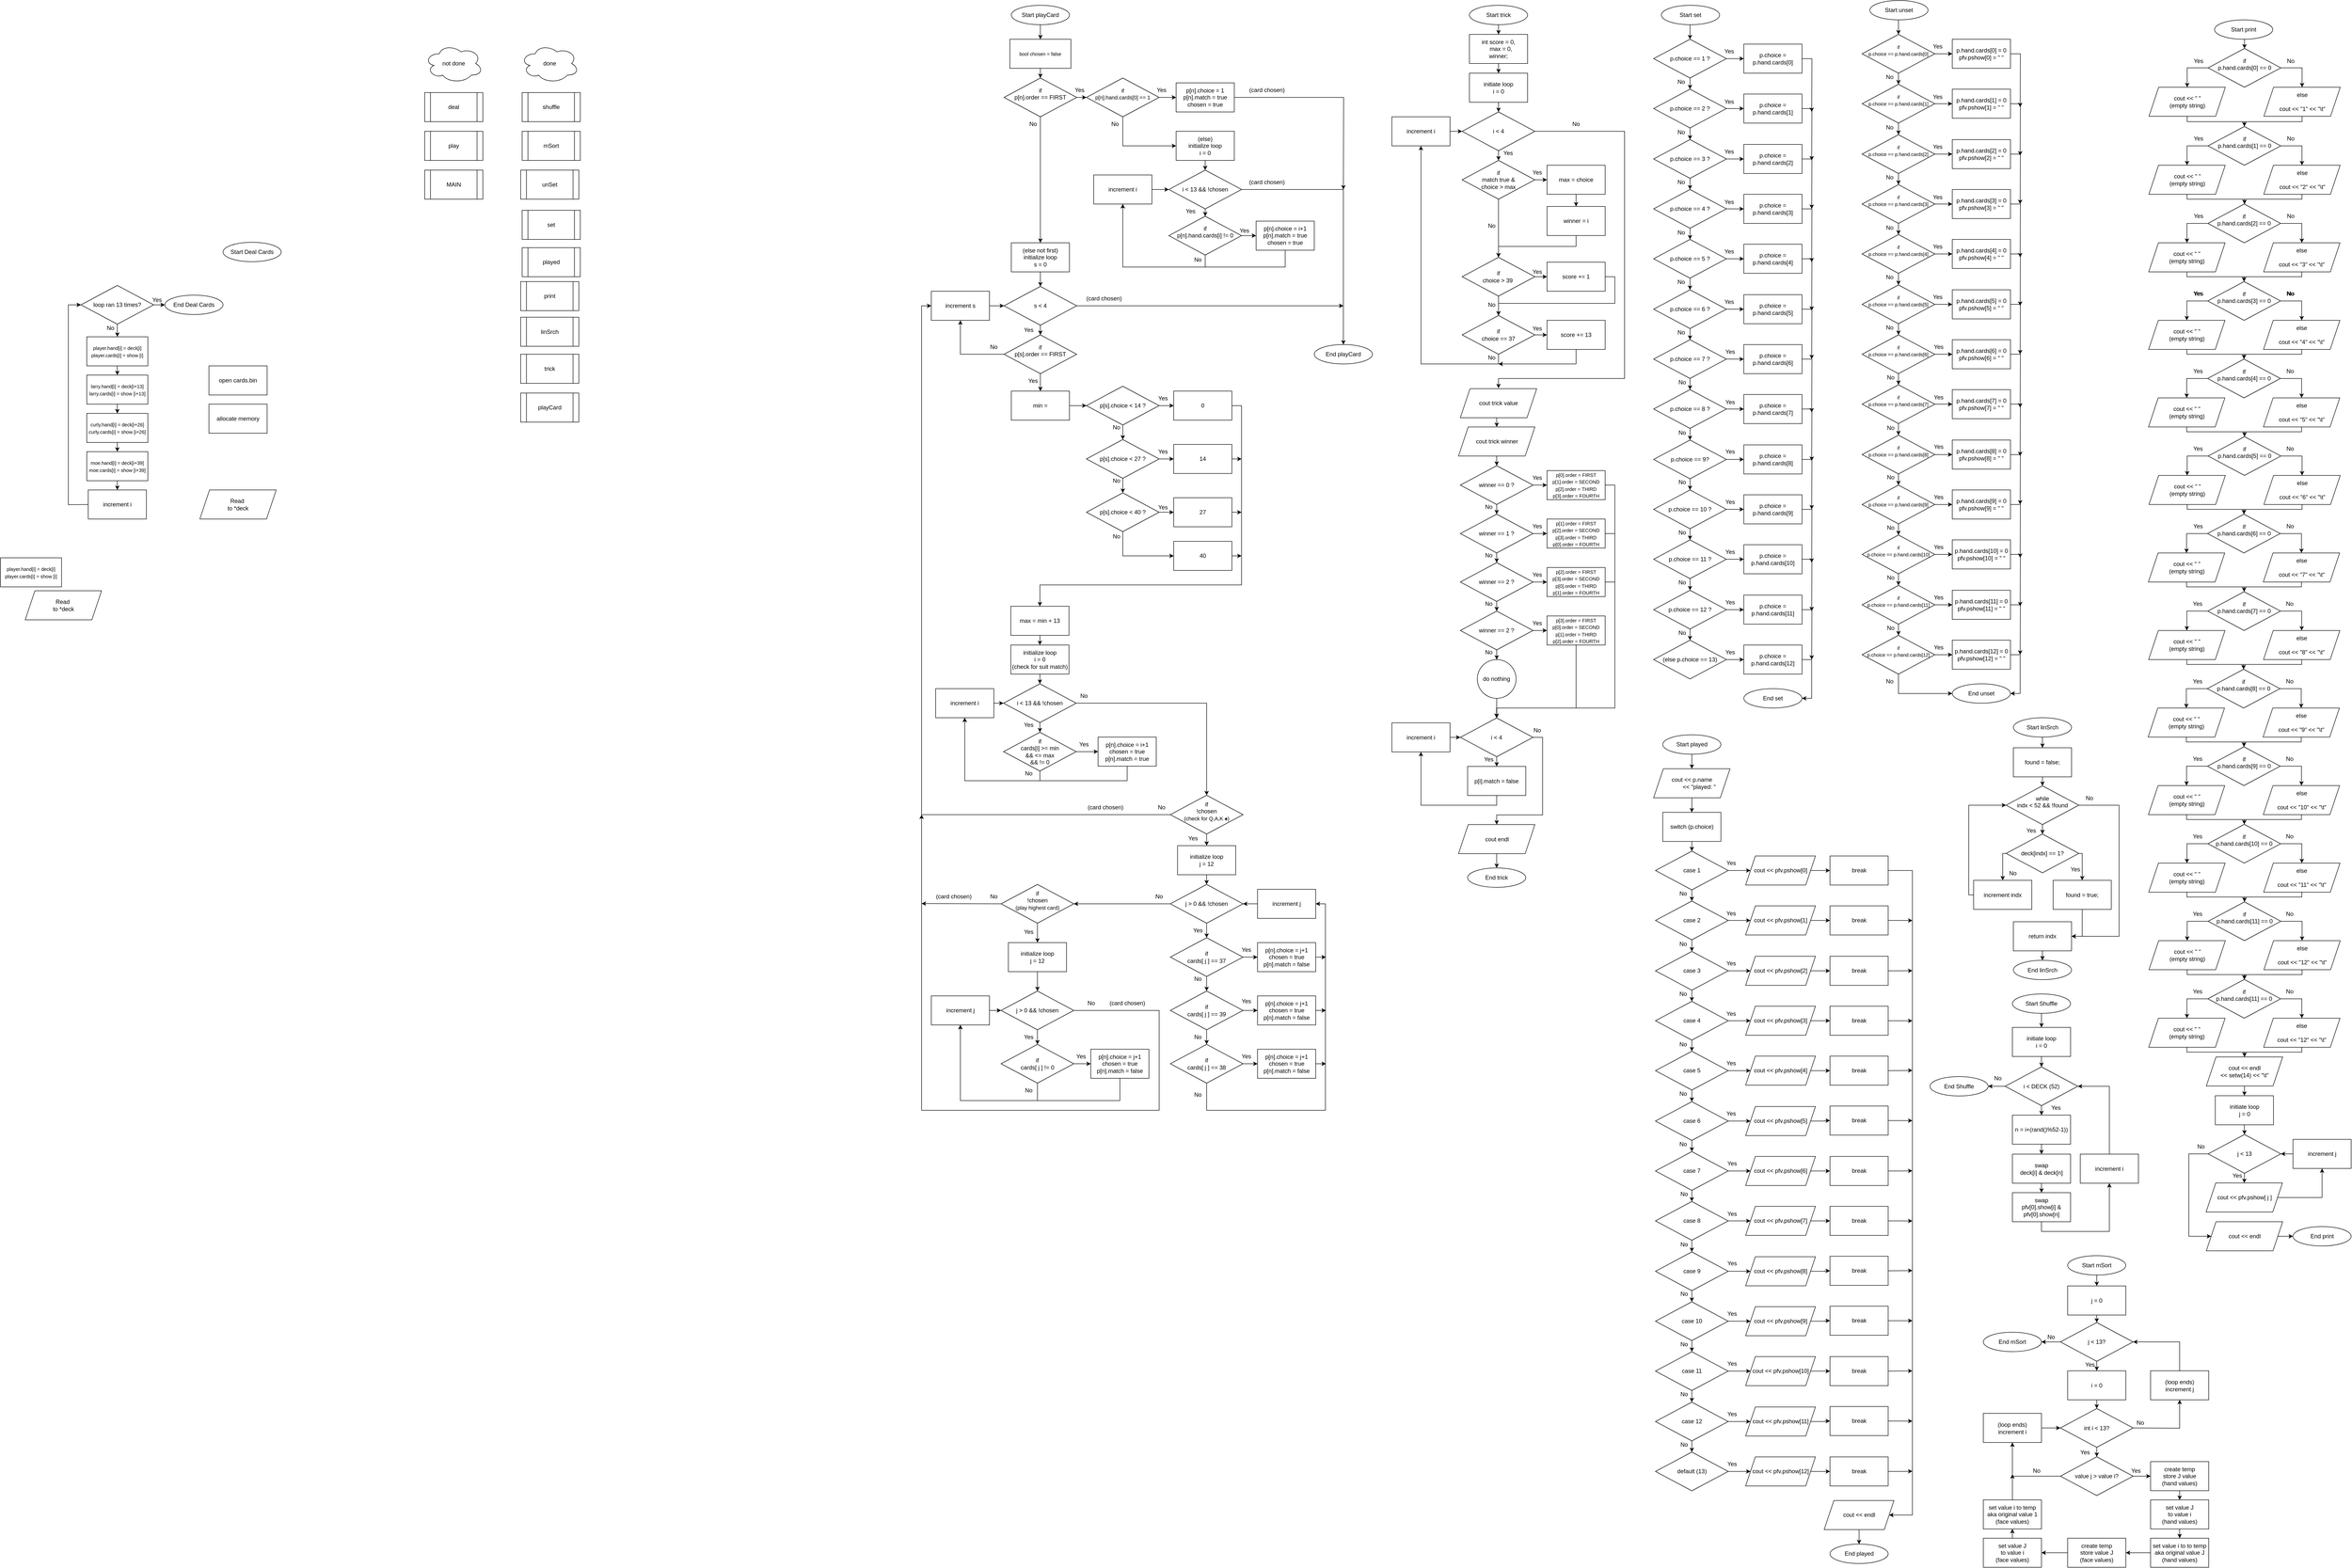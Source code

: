 <mxfile version="22.0.8" type="github">
  <diagram id="kgpKYQtTHZ0yAKxKKP6v" name="Page-1">
    <mxGraphModel dx="4568" dy="2576" grid="1" gridSize="10" guides="1" tooltips="1" connect="1" arrows="1" fold="1" page="1" pageScale="1" pageWidth="850" pageHeight="1100" math="0" shadow="0">
      <root>
        <mxCell id="0" />
        <mxCell id="1" parent="0" />
        <mxCell id="FTafQwh7pdxVt-59DUpK-1" value="deal" style="shape=process;whiteSpace=wrap;html=1;backgroundOutline=1;" parent="1" vertex="1">
          <mxGeometry x="-785" y="-880" width="120" height="60" as="geometry" />
        </mxCell>
        <mxCell id="FTafQwh7pdxVt-59DUpK-2" value="shuffle" style="shape=process;whiteSpace=wrap;html=1;backgroundOutline=1;" parent="1" vertex="1">
          <mxGeometry x="-584" y="-880" width="120" height="60" as="geometry" />
        </mxCell>
        <mxCell id="FTafQwh7pdxVt-59DUpK-3" value="mSort" style="shape=process;whiteSpace=wrap;html=1;backgroundOutline=1;" parent="1" vertex="1">
          <mxGeometry x="-584" y="-800" width="120" height="60" as="geometry" />
        </mxCell>
        <mxCell id="FTafQwh7pdxVt-59DUpK-82" value="unSet" style="shape=process;whiteSpace=wrap;html=1;backgroundOutline=1;" parent="1" vertex="1">
          <mxGeometry x="-587" y="-720" width="120" height="60" as="geometry" />
        </mxCell>
        <mxCell id="FTafQwh7pdxVt-59DUpK-83" value="set" style="shape=process;whiteSpace=wrap;html=1;backgroundOutline=1;" parent="1" vertex="1">
          <mxGeometry x="-584" y="-637" width="120" height="60" as="geometry" />
        </mxCell>
        <mxCell id="FTafQwh7pdxVt-59DUpK-84" value="played" style="shape=process;whiteSpace=wrap;html=1;backgroundOutline=1;" parent="1" vertex="1">
          <mxGeometry x="-584" y="-560" width="120" height="60" as="geometry" />
        </mxCell>
        <mxCell id="FTafQwh7pdxVt-59DUpK-85" value="linSrch" style="shape=process;whiteSpace=wrap;html=1;backgroundOutline=1;" parent="1" vertex="1">
          <mxGeometry x="-587" y="-416.5" width="120" height="60" as="geometry" />
        </mxCell>
        <mxCell id="nS4BKgEzzd3M2lm5pOHT-2" value="Start Deal Cards" style="ellipse;whiteSpace=wrap;html=1;" parent="1" vertex="1">
          <mxGeometry x="-1201" y="-571" width="120" height="40" as="geometry" />
        </mxCell>
        <mxCell id="nS4BKgEzzd3M2lm5pOHT-3" value="End Deal Cards" style="ellipse;whiteSpace=wrap;html=1;" parent="1" vertex="1">
          <mxGeometry x="-1321" y="-462" width="120" height="40" as="geometry" />
        </mxCell>
        <mxCell id="nS4BKgEzzd3M2lm5pOHT-4" value="&lt;font style=&quot;font-size: 10px;&quot;&gt;player.hand[i] = deck[i]&lt;br&gt;player.cards[i] = show [i]&lt;/font&gt;" style="rounded=0;whiteSpace=wrap;html=1;" parent="1" vertex="1">
          <mxGeometry x="-1482" y="-376" width="126" height="60" as="geometry" />
        </mxCell>
        <mxCell id="nS4BKgEzzd3M2lm5pOHT-5" value="loop ran 13 times?" style="rhombus;whiteSpace=wrap;html=1;" parent="1" vertex="1">
          <mxGeometry x="-1494" y="-482" width="150" height="80" as="geometry" />
        </mxCell>
        <mxCell id="nS4BKgEzzd3M2lm5pOHT-6" value="&lt;font style=&quot;font-size: 10px;&quot;&gt;larry.hand[i] = deck[i+13]&lt;br&gt;larry.cards[i] = show [i+13]&lt;/font&gt;" style="rounded=0;whiteSpace=wrap;html=1;" parent="1" vertex="1">
          <mxGeometry x="-1482" y="-297" width="126" height="60" as="geometry" />
        </mxCell>
        <mxCell id="nS4BKgEzzd3M2lm5pOHT-7" value="&lt;font style=&quot;font-size: 10px;&quot;&gt;curly.hand[i] = deck[i+26]&lt;br&gt;curly.cards[i] = show [i+26]&lt;/font&gt;" style="rounded=0;whiteSpace=wrap;html=1;" parent="1" vertex="1">
          <mxGeometry x="-1482" y="-218" width="126" height="60" as="geometry" />
        </mxCell>
        <mxCell id="nS4BKgEzzd3M2lm5pOHT-8" value="&lt;font style=&quot;font-size: 10px;&quot;&gt;moe.hand[i] = deck[i+39]&lt;br&gt;moe.cards[i] = show [i+39]&lt;/font&gt;" style="rounded=0;whiteSpace=wrap;html=1;" parent="1" vertex="1">
          <mxGeometry x="-1482" y="-139" width="126" height="60" as="geometry" />
        </mxCell>
        <mxCell id="nS4BKgEzzd3M2lm5pOHT-9" value="" style="endArrow=classic;html=1;rounded=0;exitX=0.5;exitY=1;exitDx=0;exitDy=0;entryX=0.5;entryY=0;entryDx=0;entryDy=0;" parent="1" source="nS4BKgEzzd3M2lm5pOHT-5" target="nS4BKgEzzd3M2lm5pOHT-4" edge="1">
          <mxGeometry width="50" height="50" relative="1" as="geometry">
            <mxPoint x="-1580" y="-269" as="sourcePoint" />
            <mxPoint x="-1419" y="-379" as="targetPoint" />
          </mxGeometry>
        </mxCell>
        <mxCell id="nS4BKgEzzd3M2lm5pOHT-11" value="" style="endArrow=classic;html=1;rounded=0;exitX=1;exitY=0.5;exitDx=0;exitDy=0;entryX=0;entryY=0.5;entryDx=0;entryDy=0;" parent="1" source="nS4BKgEzzd3M2lm5pOHT-5" target="nS4BKgEzzd3M2lm5pOHT-3" edge="1">
          <mxGeometry width="50" height="50" relative="1" as="geometry">
            <mxPoint x="-1350" y="-469" as="sourcePoint" />
            <mxPoint x="-1300" y="-519" as="targetPoint" />
          </mxGeometry>
        </mxCell>
        <mxCell id="nS4BKgEzzd3M2lm5pOHT-12" value="" style="endArrow=classic;html=1;rounded=0;exitX=0.5;exitY=1;exitDx=0;exitDy=0;entryX=0.5;entryY=0;entryDx=0;entryDy=0;" parent="1" source="nS4BKgEzzd3M2lm5pOHT-4" target="nS4BKgEzzd3M2lm5pOHT-6" edge="1">
          <mxGeometry width="50" height="50" relative="1" as="geometry">
            <mxPoint x="-1250" y="-259" as="sourcePoint" />
            <mxPoint x="-1200" y="-309" as="targetPoint" />
          </mxGeometry>
        </mxCell>
        <mxCell id="nS4BKgEzzd3M2lm5pOHT-13" value="" style="endArrow=classic;html=1;rounded=0;exitX=0.5;exitY=1;exitDx=0;exitDy=0;entryX=0.5;entryY=0;entryDx=0;entryDy=0;" parent="1" source="nS4BKgEzzd3M2lm5pOHT-6" target="nS4BKgEzzd3M2lm5pOHT-7" edge="1">
          <mxGeometry width="50" height="50" relative="1" as="geometry">
            <mxPoint x="-1250" y="-249" as="sourcePoint" />
            <mxPoint x="-1200" y="-299" as="targetPoint" />
          </mxGeometry>
        </mxCell>
        <mxCell id="nS4BKgEzzd3M2lm5pOHT-14" value="" style="endArrow=classic;html=1;rounded=0;exitX=0.5;exitY=1;exitDx=0;exitDy=0;entryX=0.5;entryY=0;entryDx=0;entryDy=0;" parent="1" source="nS4BKgEzzd3M2lm5pOHT-7" target="nS4BKgEzzd3M2lm5pOHT-8" edge="1">
          <mxGeometry width="50" height="50" relative="1" as="geometry">
            <mxPoint x="-1150" y="-209" as="sourcePoint" />
            <mxPoint x="-1100" y="-259" as="targetPoint" />
          </mxGeometry>
        </mxCell>
        <mxCell id="nS4BKgEzzd3M2lm5pOHT-15" value="" style="endArrow=classic;html=1;rounded=0;exitX=0;exitY=0.5;exitDx=0;exitDy=0;entryX=0;entryY=0.5;entryDx=0;entryDy=0;" parent="1" source="nS4BKgEzzd3M2lm5pOHT-16" target="nS4BKgEzzd3M2lm5pOHT-5" edge="1">
          <mxGeometry width="50" height="50" relative="1" as="geometry">
            <mxPoint x="-1560" y="-119" as="sourcePoint" />
            <mxPoint x="-1510" y="-169" as="targetPoint" />
            <Array as="points">
              <mxPoint x="-1520" y="-29.5" />
              <mxPoint x="-1520" y="-109" />
              <mxPoint x="-1520" y="-442" />
            </Array>
          </mxGeometry>
        </mxCell>
        <mxCell id="nS4BKgEzzd3M2lm5pOHT-16" value="increment i" style="rounded=0;whiteSpace=wrap;html=1;" parent="1" vertex="1">
          <mxGeometry x="-1479" y="-60" width="120" height="60" as="geometry" />
        </mxCell>
        <mxCell id="nS4BKgEzzd3M2lm5pOHT-17" value="" style="endArrow=classic;html=1;rounded=0;exitX=0.5;exitY=1;exitDx=0;exitDy=0;" parent="1" source="nS4BKgEzzd3M2lm5pOHT-8" target="nS4BKgEzzd3M2lm5pOHT-16" edge="1">
          <mxGeometry width="50" height="50" relative="1" as="geometry">
            <mxPoint x="-1251" y="-4.5" as="sourcePoint" />
            <mxPoint x="-1201" y="-54.5" as="targetPoint" />
          </mxGeometry>
        </mxCell>
        <mxCell id="nS4BKgEzzd3M2lm5pOHT-18" value="Yes" style="text;html=1;strokeColor=none;fillColor=none;align=center;verticalAlign=middle;whiteSpace=wrap;rounded=0;" parent="1" vertex="1">
          <mxGeometry x="-1367" y="-467.5" width="60" height="30" as="geometry" />
        </mxCell>
        <mxCell id="nS4BKgEzzd3M2lm5pOHT-19" value="No" style="text;html=1;strokeColor=none;fillColor=none;align=center;verticalAlign=middle;whiteSpace=wrap;rounded=0;" parent="1" vertex="1">
          <mxGeometry x="-1463" y="-409" width="60" height="30" as="geometry" />
        </mxCell>
        <mxCell id="nS4BKgEzzd3M2lm5pOHT-20" value="open cards.bin" style="rounded=0;whiteSpace=wrap;html=1;" parent="1" vertex="1">
          <mxGeometry x="-1230" y="-316" width="120" height="60" as="geometry" />
        </mxCell>
        <mxCell id="nS4BKgEzzd3M2lm5pOHT-21" value="Read&amp;nbsp;&lt;br&gt;to *deck" style="shape=parallelogram;perimeter=parallelogramPerimeter;whiteSpace=wrap;html=1;fixedSize=1;" parent="1" vertex="1">
          <mxGeometry x="-1248.75" y="-60" width="157.5" height="60" as="geometry" />
        </mxCell>
        <mxCell id="nS4BKgEzzd3M2lm5pOHT-22" value="allocate memory" style="rounded=0;whiteSpace=wrap;html=1;" parent="1" vertex="1">
          <mxGeometry x="-1230" y="-237" width="120" height="60" as="geometry" />
        </mxCell>
        <mxCell id="bPrpUV__StcIhS9IhuIo-1" value="" style="group" vertex="1" connectable="0" parent="1">
          <mxGeometry x="2430" y="1520" width="465" height="643" as="geometry" />
        </mxCell>
        <mxCell id="bPrpUV__StcIhS9IhuIo-2" value="set value i to to temp&lt;br&gt;aka original value J&lt;br&gt;(hand values)" style="rounded=0;whiteSpace=wrap;html=1;container=0;" vertex="1" parent="bPrpUV__StcIhS9IhuIo-1">
          <mxGeometry x="345" y="583" width="120" height="60" as="geometry" />
        </mxCell>
        <mxCell id="bPrpUV__StcIhS9IhuIo-3" value="create temp&lt;br&gt;store value J&lt;br&gt;(face values)" style="rounded=0;whiteSpace=wrap;html=1;container=0;" vertex="1" parent="bPrpUV__StcIhS9IhuIo-1">
          <mxGeometry x="174" y="583" width="120" height="60" as="geometry" />
        </mxCell>
        <mxCell id="bPrpUV__StcIhS9IhuIo-4" value="value j &amp;gt; value i?" style="rhombus;whiteSpace=wrap;html=1;container=0;" vertex="1" parent="bPrpUV__StcIhS9IhuIo-1">
          <mxGeometry x="159" y="415" width="150" height="80" as="geometry" />
        </mxCell>
        <mxCell id="bPrpUV__StcIhS9IhuIo-5" value="create temp&lt;br&gt;store J value&lt;br&gt;(hand values)" style="rounded=0;whiteSpace=wrap;html=1;container=0;" vertex="1" parent="bPrpUV__StcIhS9IhuIo-1">
          <mxGeometry x="345" y="425" width="120" height="60" as="geometry" />
        </mxCell>
        <mxCell id="bPrpUV__StcIhS9IhuIo-6" value="set value J&lt;br&gt;to value i&lt;br&gt;(hand values)" style="rounded=0;whiteSpace=wrap;html=1;container=0;" vertex="1" parent="bPrpUV__StcIhS9IhuIo-1">
          <mxGeometry x="345" y="504" width="120" height="60" as="geometry" />
        </mxCell>
        <mxCell id="bPrpUV__StcIhS9IhuIo-7" value="set value J&lt;br&gt;to value i&lt;br&gt;(face values)" style="rounded=0;whiteSpace=wrap;html=1;container=0;" vertex="1" parent="bPrpUV__StcIhS9IhuIo-1">
          <mxGeometry y="583" width="120" height="60" as="geometry" />
        </mxCell>
        <mxCell id="bPrpUV__StcIhS9IhuIo-8" value="set value i to temp&lt;br&gt;aka original value 1&lt;br&gt;(face values)" style="rounded=0;whiteSpace=wrap;html=1;container=0;" vertex="1" parent="bPrpUV__StcIhS9IhuIo-1">
          <mxGeometry y="504" width="120" height="60" as="geometry" />
        </mxCell>
        <mxCell id="bPrpUV__StcIhS9IhuIo-9" value="Start mSort" style="ellipse;whiteSpace=wrap;html=1;container=0;" vertex="1" parent="bPrpUV__StcIhS9IhuIo-1">
          <mxGeometry x="174" width="120" height="40" as="geometry" />
        </mxCell>
        <mxCell id="bPrpUV__StcIhS9IhuIo-10" value="End mSort" style="ellipse;whiteSpace=wrap;html=1;container=0;" vertex="1" parent="bPrpUV__StcIhS9IhuIo-1">
          <mxGeometry y="158" width="120" height="40" as="geometry" />
        </mxCell>
        <mxCell id="bPrpUV__StcIhS9IhuIo-11" value="int i &amp;lt; 13?" style="rhombus;whiteSpace=wrap;html=1;container=0;" vertex="1" parent="bPrpUV__StcIhS9IhuIo-1">
          <mxGeometry x="159" y="315.5" width="150" height="80" as="geometry" />
        </mxCell>
        <mxCell id="bPrpUV__StcIhS9IhuIo-12" value="j = 0" style="rounded=0;whiteSpace=wrap;html=1;container=0;" vertex="1" parent="bPrpUV__StcIhS9IhuIo-1">
          <mxGeometry x="174" y="62.5" width="120" height="60" as="geometry" />
        </mxCell>
        <mxCell id="bPrpUV__StcIhS9IhuIo-13" value="(loop ends)&lt;br&gt;increment i" style="rounded=0;whiteSpace=wrap;html=1;container=0;" vertex="1" parent="bPrpUV__StcIhS9IhuIo-1">
          <mxGeometry y="325.5" width="120" height="60" as="geometry" />
        </mxCell>
        <mxCell id="bPrpUV__StcIhS9IhuIo-14" value="(loop ends)&lt;br&gt;increment j" style="rounded=0;whiteSpace=wrap;html=1;container=0;" vertex="1" parent="bPrpUV__StcIhS9IhuIo-1">
          <mxGeometry x="345" y="237.5" width="120" height="60" as="geometry" />
        </mxCell>
        <mxCell id="bPrpUV__StcIhS9IhuIo-15" value="j &amp;lt; 13?" style="rhombus;whiteSpace=wrap;html=1;container=0;" vertex="1" parent="bPrpUV__StcIhS9IhuIo-1">
          <mxGeometry x="159" y="138" width="150" height="80" as="geometry" />
        </mxCell>
        <mxCell id="bPrpUV__StcIhS9IhuIo-16" value="i = 0" style="rounded=0;whiteSpace=wrap;html=1;container=0;" vertex="1" parent="bPrpUV__StcIhS9IhuIo-1">
          <mxGeometry x="174" y="237.5" width="120" height="60" as="geometry" />
        </mxCell>
        <mxCell id="bPrpUV__StcIhS9IhuIo-17" value="" style="endArrow=classic;html=1;rounded=0;exitX=0;exitY=0.5;exitDx=0;exitDy=0;entryX=0.5;entryY=1;entryDx=0;entryDy=0;" edge="1" parent="bPrpUV__StcIhS9IhuIo-1" source="bPrpUV__StcIhS9IhuIo-4" target="bPrpUV__StcIhS9IhuIo-13">
          <mxGeometry width="50" height="50" relative="1" as="geometry">
            <mxPoint x="-30" y="651" as="sourcePoint" />
            <mxPoint x="20" y="601" as="targetPoint" />
            <Array as="points">
              <mxPoint x="60" y="455" />
            </Array>
          </mxGeometry>
        </mxCell>
        <mxCell id="bPrpUV__StcIhS9IhuIo-18" value="" style="endArrow=classic;html=1;rounded=0;exitX=1;exitY=0.5;exitDx=0;exitDy=0;entryX=0.5;entryY=1;entryDx=0;entryDy=0;" edge="1" parent="bPrpUV__StcIhS9IhuIo-1" source="bPrpUV__StcIhS9IhuIo-11" target="bPrpUV__StcIhS9IhuIo-14">
          <mxGeometry width="50" height="50" relative="1" as="geometry">
            <mxPoint x="360" y="381" as="sourcePoint" />
            <mxPoint x="410" y="331" as="targetPoint" />
            <Array as="points">
              <mxPoint x="405" y="356" />
            </Array>
          </mxGeometry>
        </mxCell>
        <mxCell id="bPrpUV__StcIhS9IhuIo-19" value="" style="endArrow=classic;html=1;rounded=0;exitX=0.5;exitY=1;exitDx=0;exitDy=0;entryX=0.5;entryY=0;entryDx=0;entryDy=0;" edge="1" parent="bPrpUV__StcIhS9IhuIo-1" source="bPrpUV__StcIhS9IhuIo-9" target="bPrpUV__StcIhS9IhuIo-12">
          <mxGeometry width="50" height="50" relative="1" as="geometry">
            <mxPoint x="-60" y="381" as="sourcePoint" />
            <mxPoint x="-10" y="331" as="targetPoint" />
          </mxGeometry>
        </mxCell>
        <mxCell id="bPrpUV__StcIhS9IhuIo-20" value="" style="endArrow=classic;html=1;rounded=0;exitX=0.5;exitY=1;exitDx=0;exitDy=0;entryX=0.5;entryY=0;entryDx=0;entryDy=0;" edge="1" parent="bPrpUV__StcIhS9IhuIo-1" source="bPrpUV__StcIhS9IhuIo-12" target="bPrpUV__StcIhS9IhuIo-15">
          <mxGeometry width="50" height="50" relative="1" as="geometry">
            <mxPoint x="-180" y="331" as="sourcePoint" />
            <mxPoint x="-130" y="281" as="targetPoint" />
          </mxGeometry>
        </mxCell>
        <mxCell id="bPrpUV__StcIhS9IhuIo-21" value="" style="endArrow=classic;html=1;rounded=0;exitX=0.5;exitY=1;exitDx=0;exitDy=0;" edge="1" parent="bPrpUV__StcIhS9IhuIo-1" source="bPrpUV__StcIhS9IhuIo-15" target="bPrpUV__StcIhS9IhuIo-16">
          <mxGeometry width="50" height="50" relative="1" as="geometry">
            <mxPoint x="-120" y="351" as="sourcePoint" />
            <mxPoint x="-70" y="301" as="targetPoint" />
          </mxGeometry>
        </mxCell>
        <mxCell id="bPrpUV__StcIhS9IhuIo-22" value="" style="endArrow=classic;html=1;rounded=0;exitX=1;exitY=0.5;exitDx=0;exitDy=0;entryX=0;entryY=0.5;entryDx=0;entryDy=0;" edge="1" parent="bPrpUV__StcIhS9IhuIo-1" source="bPrpUV__StcIhS9IhuIo-4" target="bPrpUV__StcIhS9IhuIo-5">
          <mxGeometry width="50" height="50" relative="1" as="geometry">
            <mxPoint x="-150" y="581" as="sourcePoint" />
            <mxPoint x="-100" y="531" as="targetPoint" />
          </mxGeometry>
        </mxCell>
        <mxCell id="bPrpUV__StcIhS9IhuIo-23" value="" style="endArrow=classic;html=1;rounded=0;exitX=0.5;exitY=1;exitDx=0;exitDy=0;entryX=0.5;entryY=0;entryDx=0;entryDy=0;" edge="1" parent="bPrpUV__StcIhS9IhuIo-1" source="bPrpUV__StcIhS9IhuIo-5" target="bPrpUV__StcIhS9IhuIo-6">
          <mxGeometry width="50" height="50" relative="1" as="geometry">
            <mxPoint x="220" y="561" as="sourcePoint" />
            <mxPoint x="270" y="511" as="targetPoint" />
          </mxGeometry>
        </mxCell>
        <mxCell id="bPrpUV__StcIhS9IhuIo-24" value="" style="endArrow=classic;html=1;rounded=0;exitX=0.5;exitY=1;exitDx=0;exitDy=0;" edge="1" parent="bPrpUV__StcIhS9IhuIo-1" source="bPrpUV__StcIhS9IhuIo-6" target="bPrpUV__StcIhS9IhuIo-2">
          <mxGeometry width="50" height="50" relative="1" as="geometry">
            <mxPoint x="210" y="601" as="sourcePoint" />
            <mxPoint x="260" y="551" as="targetPoint" />
          </mxGeometry>
        </mxCell>
        <mxCell id="bPrpUV__StcIhS9IhuIo-25" value="" style="endArrow=classic;html=1;rounded=0;exitX=0;exitY=0.5;exitDx=0;exitDy=0;entryX=1;entryY=0.5;entryDx=0;entryDy=0;" edge="1" parent="bPrpUV__StcIhS9IhuIo-1" source="bPrpUV__StcIhS9IhuIo-2" target="bPrpUV__StcIhS9IhuIo-3">
          <mxGeometry width="50" height="50" relative="1" as="geometry">
            <mxPoint x="160" y="591" as="sourcePoint" />
            <mxPoint x="210" y="541" as="targetPoint" />
          </mxGeometry>
        </mxCell>
        <mxCell id="bPrpUV__StcIhS9IhuIo-26" value="" style="endArrow=classic;html=1;rounded=0;exitX=0;exitY=0.5;exitDx=0;exitDy=0;" edge="1" parent="bPrpUV__StcIhS9IhuIo-1" source="bPrpUV__StcIhS9IhuIo-3" target="bPrpUV__StcIhS9IhuIo-7">
          <mxGeometry width="50" height="50" relative="1" as="geometry">
            <mxPoint x="290" y="581" as="sourcePoint" />
            <mxPoint x="340" y="531" as="targetPoint" />
          </mxGeometry>
        </mxCell>
        <mxCell id="bPrpUV__StcIhS9IhuIo-27" value="" style="endArrow=classic;html=1;rounded=0;exitX=0.5;exitY=0;exitDx=0;exitDy=0;entryX=0.5;entryY=1;entryDx=0;entryDy=0;" edge="1" parent="bPrpUV__StcIhS9IhuIo-1" source="bPrpUV__StcIhS9IhuIo-7" target="bPrpUV__StcIhS9IhuIo-8">
          <mxGeometry width="50" height="50" relative="1" as="geometry">
            <mxPoint x="180" y="571" as="sourcePoint" />
            <mxPoint x="230" y="521" as="targetPoint" />
          </mxGeometry>
        </mxCell>
        <mxCell id="bPrpUV__StcIhS9IhuIo-28" value="" style="endArrow=classic;html=1;rounded=0;exitX=0.5;exitY=0;exitDx=0;exitDy=0;" edge="1" parent="bPrpUV__StcIhS9IhuIo-1" source="bPrpUV__StcIhS9IhuIo-8">
          <mxGeometry width="50" height="50" relative="1" as="geometry">
            <mxPoint x="170" y="611" as="sourcePoint" />
            <mxPoint x="60" y="451" as="targetPoint" />
          </mxGeometry>
        </mxCell>
        <mxCell id="bPrpUV__StcIhS9IhuIo-29" value="" style="endArrow=classic;html=1;rounded=0;exitX=0.5;exitY=1;exitDx=0;exitDy=0;entryX=0.5;entryY=0;entryDx=0;entryDy=0;" edge="1" parent="bPrpUV__StcIhS9IhuIo-1" source="bPrpUV__StcIhS9IhuIo-16" target="bPrpUV__StcIhS9IhuIo-11">
          <mxGeometry width="50" height="50" relative="1" as="geometry">
            <mxPoint x="-120" y="321" as="sourcePoint" />
            <mxPoint x="-70" y="271" as="targetPoint" />
          </mxGeometry>
        </mxCell>
        <mxCell id="bPrpUV__StcIhS9IhuIo-30" value="" style="endArrow=classic;html=1;rounded=0;exitX=0.5;exitY=1;exitDx=0;exitDy=0;entryX=0.5;entryY=0;entryDx=0;entryDy=0;" edge="1" parent="bPrpUV__StcIhS9IhuIo-1" source="bPrpUV__StcIhS9IhuIo-11" target="bPrpUV__StcIhS9IhuIo-4">
          <mxGeometry width="50" height="50" relative="1" as="geometry">
            <mxPoint x="-170" y="461" as="sourcePoint" />
            <mxPoint x="-120" y="411" as="targetPoint" />
          </mxGeometry>
        </mxCell>
        <mxCell id="bPrpUV__StcIhS9IhuIo-31" value="" style="endArrow=classic;html=1;rounded=0;exitX=0;exitY=0.5;exitDx=0;exitDy=0;entryX=1;entryY=0.5;entryDx=0;entryDy=0;" edge="1" parent="bPrpUV__StcIhS9IhuIo-1" source="bPrpUV__StcIhS9IhuIo-15" target="bPrpUV__StcIhS9IhuIo-10">
          <mxGeometry width="50" height="50" relative="1" as="geometry">
            <mxPoint x="-130" y="381" as="sourcePoint" />
            <mxPoint x="-80" y="331" as="targetPoint" />
          </mxGeometry>
        </mxCell>
        <mxCell id="bPrpUV__StcIhS9IhuIo-32" value="" style="endArrow=classic;html=1;rounded=0;exitX=0.5;exitY=0;exitDx=0;exitDy=0;entryX=1;entryY=0.5;entryDx=0;entryDy=0;" edge="1" parent="bPrpUV__StcIhS9IhuIo-1" source="bPrpUV__StcIhS9IhuIo-14" target="bPrpUV__StcIhS9IhuIo-15">
          <mxGeometry width="50" height="50" relative="1" as="geometry">
            <mxPoint x="560" y="321" as="sourcePoint" />
            <mxPoint x="610" y="271" as="targetPoint" />
            <Array as="points">
              <mxPoint x="405" y="178" />
            </Array>
          </mxGeometry>
        </mxCell>
        <mxCell id="bPrpUV__StcIhS9IhuIo-33" value="" style="endArrow=classic;html=1;rounded=0;exitX=1;exitY=0.5;exitDx=0;exitDy=0;entryX=0;entryY=0.5;entryDx=0;entryDy=0;" edge="1" parent="bPrpUV__StcIhS9IhuIo-1" source="bPrpUV__StcIhS9IhuIo-13" target="bPrpUV__StcIhS9IhuIo-11">
          <mxGeometry width="50" height="50" relative="1" as="geometry">
            <mxPoint x="20" y="421" as="sourcePoint" />
            <mxPoint x="70" y="371" as="targetPoint" />
          </mxGeometry>
        </mxCell>
        <mxCell id="bPrpUV__StcIhS9IhuIo-34" value="Yes" style="text;html=1;strokeColor=none;fillColor=none;align=center;verticalAlign=middle;whiteSpace=wrap;rounded=0;container=0;" vertex="1" parent="bPrpUV__StcIhS9IhuIo-1">
          <mxGeometry x="285" y="428.5" width="60" height="30" as="geometry" />
        </mxCell>
        <mxCell id="bPrpUV__StcIhS9IhuIo-35" value="No" style="text;html=1;strokeColor=none;fillColor=none;align=center;verticalAlign=middle;whiteSpace=wrap;rounded=0;container=0;" vertex="1" parent="bPrpUV__StcIhS9IhuIo-1">
          <mxGeometry x="80" y="428.5" width="60" height="30" as="geometry" />
        </mxCell>
        <mxCell id="bPrpUV__StcIhS9IhuIo-36" value="No" style="text;html=1;strokeColor=none;fillColor=none;align=center;verticalAlign=middle;whiteSpace=wrap;rounded=0;container=0;" vertex="1" parent="bPrpUV__StcIhS9IhuIo-1">
          <mxGeometry x="294" y="330" width="60" height="30" as="geometry" />
        </mxCell>
        <mxCell id="bPrpUV__StcIhS9IhuIo-37" value="No" style="text;html=1;strokeColor=none;fillColor=none;align=center;verticalAlign=middle;whiteSpace=wrap;rounded=0;container=0;" vertex="1" parent="bPrpUV__StcIhS9IhuIo-1">
          <mxGeometry x="110" y="153" width="60" height="30" as="geometry" />
        </mxCell>
        <mxCell id="bPrpUV__StcIhS9IhuIo-38" value="Yes" style="text;html=1;strokeColor=none;fillColor=none;align=center;verticalAlign=middle;whiteSpace=wrap;rounded=0;container=0;" vertex="1" parent="bPrpUV__StcIhS9IhuIo-1">
          <mxGeometry x="180" y="390.5" width="60" height="30" as="geometry" />
        </mxCell>
        <mxCell id="bPrpUV__StcIhS9IhuIo-39" value="Yes" style="text;html=1;strokeColor=none;fillColor=none;align=center;verticalAlign=middle;whiteSpace=wrap;rounded=0;container=0;" vertex="1" parent="bPrpUV__StcIhS9IhuIo-1">
          <mxGeometry x="190" y="210" width="60" height="30" as="geometry" />
        </mxCell>
        <mxCell id="bPrpUV__StcIhS9IhuIo-40" value="" style="group" vertex="1" connectable="0" parent="1">
          <mxGeometry x="2400" y="410" width="310" height="540.5" as="geometry" />
        </mxCell>
        <mxCell id="bPrpUV__StcIhS9IhuIo-41" value="found = false;" style="rounded=0;whiteSpace=wrap;html=1;" vertex="1" parent="bPrpUV__StcIhS9IhuIo-40">
          <mxGeometry x="92" y="62" width="120" height="60" as="geometry" />
        </mxCell>
        <mxCell id="bPrpUV__StcIhS9IhuIo-42" value="Yes" style="text;html=1;strokeColor=none;fillColor=none;align=center;verticalAlign=middle;whiteSpace=wrap;rounded=0;" vertex="1" parent="bPrpUV__StcIhS9IhuIo-40">
          <mxGeometry x="190" y="298" width="60" height="30" as="geometry" />
        </mxCell>
        <mxCell id="bPrpUV__StcIhS9IhuIo-43" value="No" style="text;html=1;strokeColor=none;fillColor=none;align=center;verticalAlign=middle;whiteSpace=wrap;rounded=0;" vertex="1" parent="bPrpUV__StcIhS9IhuIo-40">
          <mxGeometry x="60.5" y="305.5" width="60" height="30" as="geometry" />
        </mxCell>
        <mxCell id="bPrpUV__StcIhS9IhuIo-44" style="edgeStyle=orthogonalEdgeStyle;rounded=0;orthogonalLoop=1;jettySize=auto;html=1;exitX=0.5;exitY=1;exitDx=0;exitDy=0;entryX=0.5;entryY=0;entryDx=0;entryDy=0;" edge="1" parent="bPrpUV__StcIhS9IhuIo-40" source="bPrpUV__StcIhS9IhuIo-45" target="bPrpUV__StcIhS9IhuIo-41">
          <mxGeometry relative="1" as="geometry" />
        </mxCell>
        <mxCell id="bPrpUV__StcIhS9IhuIo-45" value="Start linSrch" style="ellipse;whiteSpace=wrap;html=1;" vertex="1" parent="bPrpUV__StcIhS9IhuIo-40">
          <mxGeometry x="92" width="120" height="40" as="geometry" />
        </mxCell>
        <mxCell id="bPrpUV__StcIhS9IhuIo-46" value="End linSrch" style="ellipse;whiteSpace=wrap;html=1;" vertex="1" parent="bPrpUV__StcIhS9IhuIo-40">
          <mxGeometry x="92" y="500.5" width="120" height="40" as="geometry" />
        </mxCell>
        <mxCell id="bPrpUV__StcIhS9IhuIo-47" style="edgeStyle=orthogonalEdgeStyle;rounded=0;orthogonalLoop=1;jettySize=auto;html=1;exitX=0.5;exitY=1;exitDx=0;exitDy=0;entryX=0.5;entryY=0;entryDx=0;entryDy=0;" edge="1" parent="bPrpUV__StcIhS9IhuIo-40" source="bPrpUV__StcIhS9IhuIo-48" target="bPrpUV__StcIhS9IhuIo-46">
          <mxGeometry relative="1" as="geometry" />
        </mxCell>
        <mxCell id="bPrpUV__StcIhS9IhuIo-48" value="return indx" style="rounded=0;whiteSpace=wrap;html=1;" vertex="1" parent="bPrpUV__StcIhS9IhuIo-40">
          <mxGeometry x="92" y="421" width="120" height="60" as="geometry" />
        </mxCell>
        <mxCell id="bPrpUV__StcIhS9IhuIo-49" value="deck[indx] == 1?" style="rhombus;whiteSpace=wrap;html=1;" vertex="1" parent="bPrpUV__StcIhS9IhuIo-40">
          <mxGeometry x="77" y="240" width="150" height="80" as="geometry" />
        </mxCell>
        <mxCell id="bPrpUV__StcIhS9IhuIo-50" style="edgeStyle=orthogonalEdgeStyle;rounded=0;orthogonalLoop=1;jettySize=auto;html=1;exitX=0.5;exitY=1;exitDx=0;exitDy=0;entryX=0.5;entryY=0;entryDx=0;entryDy=0;" edge="1" parent="bPrpUV__StcIhS9IhuIo-40" source="bPrpUV__StcIhS9IhuIo-52" target="bPrpUV__StcIhS9IhuIo-49">
          <mxGeometry relative="1" as="geometry" />
        </mxCell>
        <mxCell id="bPrpUV__StcIhS9IhuIo-51" style="edgeStyle=orthogonalEdgeStyle;rounded=0;orthogonalLoop=1;jettySize=auto;html=1;exitX=1;exitY=0.5;exitDx=0;exitDy=0;entryX=1;entryY=0.5;entryDx=0;entryDy=0;" edge="1" parent="bPrpUV__StcIhS9IhuIo-40" source="bPrpUV__StcIhS9IhuIo-52" target="bPrpUV__StcIhS9IhuIo-48">
          <mxGeometry relative="1" as="geometry">
            <Array as="points">
              <mxPoint x="310" y="180.5" />
              <mxPoint x="310" y="451.5" />
            </Array>
          </mxGeometry>
        </mxCell>
        <mxCell id="bPrpUV__StcIhS9IhuIo-52" value="while &lt;br&gt;indx &amp;lt; 52 &amp;amp;&amp;amp; !found&lt;br&gt;&amp;nbsp;" style="rhombus;whiteSpace=wrap;html=1;" vertex="1" parent="bPrpUV__StcIhS9IhuIo-40">
          <mxGeometry x="77" y="140.5" width="150" height="80" as="geometry" />
        </mxCell>
        <mxCell id="bPrpUV__StcIhS9IhuIo-53" style="edgeStyle=orthogonalEdgeStyle;rounded=0;orthogonalLoop=1;jettySize=auto;html=1;exitX=0.5;exitY=1;exitDx=0;exitDy=0;entryX=0.5;entryY=0;entryDx=0;entryDy=0;" edge="1" parent="bPrpUV__StcIhS9IhuIo-40" source="bPrpUV__StcIhS9IhuIo-41" target="bPrpUV__StcIhS9IhuIo-52">
          <mxGeometry relative="1" as="geometry" />
        </mxCell>
        <mxCell id="bPrpUV__StcIhS9IhuIo-54" style="edgeStyle=orthogonalEdgeStyle;rounded=0;orthogonalLoop=1;jettySize=auto;html=1;exitX=0.5;exitY=1;exitDx=0;exitDy=0;entryX=1;entryY=0.5;entryDx=0;entryDy=0;" edge="1" parent="bPrpUV__StcIhS9IhuIo-40" source="bPrpUV__StcIhS9IhuIo-55" target="bPrpUV__StcIhS9IhuIo-48">
          <mxGeometry relative="1" as="geometry" />
        </mxCell>
        <mxCell id="bPrpUV__StcIhS9IhuIo-55" value="found = true;" style="rounded=0;whiteSpace=wrap;html=1;" vertex="1" parent="bPrpUV__StcIhS9IhuIo-40">
          <mxGeometry x="174" y="335.5" width="120" height="60" as="geometry" />
        </mxCell>
        <mxCell id="bPrpUV__StcIhS9IhuIo-56" style="edgeStyle=orthogonalEdgeStyle;rounded=0;orthogonalLoop=1;jettySize=auto;html=1;exitX=1;exitY=0.5;exitDx=0;exitDy=0;entryX=0.5;entryY=0;entryDx=0;entryDy=0;" edge="1" parent="bPrpUV__StcIhS9IhuIo-40" source="bPrpUV__StcIhS9IhuIo-49" target="bPrpUV__StcIhS9IhuIo-55">
          <mxGeometry relative="1" as="geometry">
            <Array as="points">
              <mxPoint x="234" y="279.5" />
            </Array>
          </mxGeometry>
        </mxCell>
        <mxCell id="bPrpUV__StcIhS9IhuIo-57" style="edgeStyle=orthogonalEdgeStyle;rounded=0;orthogonalLoop=1;jettySize=auto;html=1;exitX=0;exitY=0.5;exitDx=0;exitDy=0;entryX=0;entryY=0.5;entryDx=0;entryDy=0;" edge="1" parent="bPrpUV__StcIhS9IhuIo-40" source="bPrpUV__StcIhS9IhuIo-58" target="bPrpUV__StcIhS9IhuIo-52">
          <mxGeometry relative="1" as="geometry">
            <Array as="points">
              <mxPoint y="365.5" />
              <mxPoint y="180.5" />
            </Array>
          </mxGeometry>
        </mxCell>
        <mxCell id="bPrpUV__StcIhS9IhuIo-58" value="increment indx" style="rounded=0;whiteSpace=wrap;html=1;" vertex="1" parent="bPrpUV__StcIhS9IhuIo-40">
          <mxGeometry x="10" y="335.5" width="120" height="60" as="geometry" />
        </mxCell>
        <mxCell id="bPrpUV__StcIhS9IhuIo-59" style="edgeStyle=orthogonalEdgeStyle;rounded=0;orthogonalLoop=1;jettySize=auto;html=1;exitX=0;exitY=0.5;exitDx=0;exitDy=0;entryX=0.5;entryY=0;entryDx=0;entryDy=0;" edge="1" parent="bPrpUV__StcIhS9IhuIo-40" source="bPrpUV__StcIhS9IhuIo-49" target="bPrpUV__StcIhS9IhuIo-58">
          <mxGeometry relative="1" as="geometry">
            <Array as="points">
              <mxPoint x="70" y="279.5" />
            </Array>
          </mxGeometry>
        </mxCell>
        <mxCell id="bPrpUV__StcIhS9IhuIo-60" value="No" style="text;html=1;strokeColor=none;fillColor=none;align=center;verticalAlign=middle;whiteSpace=wrap;rounded=0;" vertex="1" parent="bPrpUV__StcIhS9IhuIo-40">
          <mxGeometry x="219" y="151" width="60" height="30" as="geometry" />
        </mxCell>
        <mxCell id="bPrpUV__StcIhS9IhuIo-61" value="Yes" style="text;html=1;strokeColor=none;fillColor=none;align=center;verticalAlign=middle;whiteSpace=wrap;rounded=0;" vertex="1" parent="bPrpUV__StcIhS9IhuIo-40">
          <mxGeometry x="99" y="218" width="60" height="30" as="geometry" />
        </mxCell>
        <mxCell id="bPrpUV__StcIhS9IhuIo-62" value="" style="group" vertex="1" connectable="0" parent="1">
          <mxGeometry x="2320" y="980" width="430" height="470" as="geometry" />
        </mxCell>
        <mxCell id="bPrpUV__StcIhS9IhuIo-63" value="swap &lt;br&gt;pfv[0].show[i] &amp;amp; pfv[0].show[n]" style="rounded=0;whiteSpace=wrap;html=1;" vertex="1" parent="bPrpUV__StcIhS9IhuIo-62">
          <mxGeometry x="170" y="410" width="120" height="60" as="geometry" />
        </mxCell>
        <mxCell id="bPrpUV__StcIhS9IhuIo-64" value="swap&lt;br&gt;deck[i] &amp;amp; deck[n]" style="rounded=0;whiteSpace=wrap;html=1;" vertex="1" parent="bPrpUV__StcIhS9IhuIo-62">
          <mxGeometry x="170" y="330.5" width="120" height="60" as="geometry" />
        </mxCell>
        <mxCell id="bPrpUV__StcIhS9IhuIo-65" value="i &amp;lt; DECK (52)" style="rhombus;whiteSpace=wrap;html=1;" vertex="1" parent="bPrpUV__StcIhS9IhuIo-62">
          <mxGeometry x="155" y="150.5" width="150" height="80" as="geometry" />
        </mxCell>
        <mxCell id="bPrpUV__StcIhS9IhuIo-66" value="Start Shuffle" style="ellipse;whiteSpace=wrap;html=1;" vertex="1" parent="bPrpUV__StcIhS9IhuIo-62">
          <mxGeometry x="170" width="120" height="40" as="geometry" />
        </mxCell>
        <mxCell id="bPrpUV__StcIhS9IhuIo-67" value="End Shuffle" style="ellipse;whiteSpace=wrap;html=1;" vertex="1" parent="bPrpUV__StcIhS9IhuIo-62">
          <mxGeometry y="170.5" width="120" height="40" as="geometry" />
        </mxCell>
        <mxCell id="bPrpUV__StcIhS9IhuIo-68" value="" style="endArrow=classic;html=1;rounded=0;exitX=0.5;exitY=1;exitDx=0;exitDy=0;" edge="1" parent="bPrpUV__StcIhS9IhuIo-62" source="bPrpUV__StcIhS9IhuIo-74" target="bPrpUV__StcIhS9IhuIo-64">
          <mxGeometry width="50" height="50" relative="1" as="geometry">
            <mxPoint x="410" y="440.5" as="sourcePoint" />
            <mxPoint x="460" y="390.5" as="targetPoint" />
          </mxGeometry>
        </mxCell>
        <mxCell id="bPrpUV__StcIhS9IhuIo-69" value="" style="endArrow=classic;html=1;rounded=0;exitX=0;exitY=0.5;exitDx=0;exitDy=0;entryX=1;entryY=0.5;entryDx=0;entryDy=0;" edge="1" parent="bPrpUV__StcIhS9IhuIo-62" source="bPrpUV__StcIhS9IhuIo-65" target="bPrpUV__StcIhS9IhuIo-67">
          <mxGeometry width="50" height="50" relative="1" as="geometry">
            <mxPoint x="360" y="320.5" as="sourcePoint" />
            <mxPoint x="410" y="270.5" as="targetPoint" />
          </mxGeometry>
        </mxCell>
        <mxCell id="bPrpUV__StcIhS9IhuIo-70" value="" style="endArrow=classic;html=1;rounded=0;exitX=0.5;exitY=1;exitDx=0;exitDy=0;entryX=0.5;entryY=0;entryDx=0;entryDy=0;" edge="1" parent="bPrpUV__StcIhS9IhuIo-62" source="bPrpUV__StcIhS9IhuIo-64" target="bPrpUV__StcIhS9IhuIo-63">
          <mxGeometry width="50" height="50" relative="1" as="geometry">
            <mxPoint x="390" y="500.5" as="sourcePoint" />
            <mxPoint x="440" y="450.5" as="targetPoint" />
          </mxGeometry>
        </mxCell>
        <mxCell id="bPrpUV__StcIhS9IhuIo-71" value="Yes" style="text;html=1;strokeColor=none;fillColor=none;align=center;verticalAlign=middle;whiteSpace=wrap;rounded=0;" vertex="1" parent="bPrpUV__StcIhS9IhuIo-62">
          <mxGeometry x="230" y="220" width="60" height="30" as="geometry" />
        </mxCell>
        <mxCell id="bPrpUV__StcIhS9IhuIo-72" value="No" style="text;html=1;strokeColor=none;fillColor=none;align=center;verticalAlign=middle;whiteSpace=wrap;rounded=0;" vertex="1" parent="bPrpUV__StcIhS9IhuIo-62">
          <mxGeometry x="110" y="159" width="60" height="30" as="geometry" />
        </mxCell>
        <mxCell id="bPrpUV__StcIhS9IhuIo-73" value="" style="endArrow=classic;html=1;rounded=0;exitX=0.5;exitY=1;exitDx=0;exitDy=0;" edge="1" parent="bPrpUV__StcIhS9IhuIo-62" source="bPrpUV__StcIhS9IhuIo-65" target="bPrpUV__StcIhS9IhuIo-74">
          <mxGeometry width="50" height="50" relative="1" as="geometry">
            <mxPoint x="230" y="195.5" as="sourcePoint" />
            <mxPoint x="230" y="350.5" as="targetPoint" />
          </mxGeometry>
        </mxCell>
        <mxCell id="bPrpUV__StcIhS9IhuIo-74" value="n = i+(rand()%52-1))" style="rounded=0;whiteSpace=wrap;html=1;" vertex="1" parent="bPrpUV__StcIhS9IhuIo-62">
          <mxGeometry x="170" y="250" width="120" height="60" as="geometry" />
        </mxCell>
        <mxCell id="bPrpUV__StcIhS9IhuIo-75" style="edgeStyle=orthogonalEdgeStyle;rounded=0;orthogonalLoop=1;jettySize=auto;html=1;exitX=0.5;exitY=0;exitDx=0;exitDy=0;entryX=1;entryY=0.5;entryDx=0;entryDy=0;" edge="1" parent="bPrpUV__StcIhS9IhuIo-62" source="bPrpUV__StcIhS9IhuIo-76" target="bPrpUV__StcIhS9IhuIo-65">
          <mxGeometry relative="1" as="geometry" />
        </mxCell>
        <mxCell id="bPrpUV__StcIhS9IhuIo-76" value="increment i" style="rounded=0;whiteSpace=wrap;html=1;" vertex="1" parent="bPrpUV__StcIhS9IhuIo-62">
          <mxGeometry x="310" y="330.5" width="120" height="60" as="geometry" />
        </mxCell>
        <mxCell id="bPrpUV__StcIhS9IhuIo-77" style="edgeStyle=orthogonalEdgeStyle;rounded=0;orthogonalLoop=1;jettySize=auto;html=1;exitX=0.5;exitY=1;exitDx=0;exitDy=0;entryX=0.5;entryY=1;entryDx=0;entryDy=0;" edge="1" parent="bPrpUV__StcIhS9IhuIo-62" source="bPrpUV__StcIhS9IhuIo-63" target="bPrpUV__StcIhS9IhuIo-76">
          <mxGeometry relative="1" as="geometry" />
        </mxCell>
        <mxCell id="bPrpUV__StcIhS9IhuIo-78" style="edgeStyle=orthogonalEdgeStyle;rounded=0;orthogonalLoop=1;jettySize=auto;html=1;exitX=0.5;exitY=1;exitDx=0;exitDy=0;entryX=0.5;entryY=0;entryDx=0;entryDy=0;" edge="1" parent="bPrpUV__StcIhS9IhuIo-62" source="bPrpUV__StcIhS9IhuIo-79" target="bPrpUV__StcIhS9IhuIo-65">
          <mxGeometry relative="1" as="geometry" />
        </mxCell>
        <mxCell id="bPrpUV__StcIhS9IhuIo-79" value="initiate loop&lt;br&gt;i = 0" style="rounded=0;whiteSpace=wrap;html=1;" vertex="1" parent="bPrpUV__StcIhS9IhuIo-62">
          <mxGeometry x="170" y="69" width="120" height="60" as="geometry" />
        </mxCell>
        <mxCell id="bPrpUV__StcIhS9IhuIo-80" style="edgeStyle=orthogonalEdgeStyle;rounded=0;orthogonalLoop=1;jettySize=auto;html=1;exitX=0.5;exitY=1;exitDx=0;exitDy=0;entryX=0.5;entryY=0;entryDx=0;entryDy=0;" edge="1" parent="bPrpUV__StcIhS9IhuIo-62" source="bPrpUV__StcIhS9IhuIo-66" target="bPrpUV__StcIhS9IhuIo-79">
          <mxGeometry relative="1" as="geometry" />
        </mxCell>
        <mxCell id="bPrpUV__StcIhS9IhuIo-81" value="" style="group" vertex="1" connectable="0" parent="1">
          <mxGeometry x="2770" y="-1030" width="418.75" height="2540" as="geometry" />
        </mxCell>
        <mxCell id="bPrpUV__StcIhS9IhuIo-82" value="if&lt;br&gt;p.hand.cards[0] == 0&lt;br&gt;&amp;nbsp;" style="rhombus;whiteSpace=wrap;html=1;" vertex="1" parent="bPrpUV__StcIhS9IhuIo-81">
          <mxGeometry x="123.75" y="59" width="150" height="80" as="geometry" />
        </mxCell>
        <mxCell id="bPrpUV__StcIhS9IhuIo-83" value="cout &amp;lt;&amp;lt; &quot; &quot;&lt;br&gt;(empty string)" style="shape=parallelogram;perimeter=parallelogramPerimeter;whiteSpace=wrap;html=1;fixedSize=1;" vertex="1" parent="bPrpUV__StcIhS9IhuIo-81">
          <mxGeometry x="1.75" y="139" width="157.5" height="60" as="geometry" />
        </mxCell>
        <mxCell id="bPrpUV__StcIhS9IhuIo-84" style="edgeStyle=orthogonalEdgeStyle;rounded=0;orthogonalLoop=1;jettySize=auto;html=1;exitX=0;exitY=0.5;exitDx=0;exitDy=0;entryX=0.5;entryY=0;entryDx=0;entryDy=0;" edge="1" parent="bPrpUV__StcIhS9IhuIo-81" source="bPrpUV__StcIhS9IhuIo-82" target="bPrpUV__StcIhS9IhuIo-83">
          <mxGeometry relative="1" as="geometry" />
        </mxCell>
        <mxCell id="bPrpUV__StcIhS9IhuIo-85" value="else&lt;br&gt;&lt;br&gt;cout &amp;lt;&amp;lt; &quot;1&quot; &amp;lt;&amp;lt; &quot;\t&quot;" style="shape=parallelogram;perimeter=parallelogramPerimeter;whiteSpace=wrap;html=1;fixedSize=1;" vertex="1" parent="bPrpUV__StcIhS9IhuIo-81">
          <mxGeometry x="238.75" y="139" width="157.5" height="60" as="geometry" />
        </mxCell>
        <mxCell id="bPrpUV__StcIhS9IhuIo-86" style="edgeStyle=orthogonalEdgeStyle;rounded=0;orthogonalLoop=1;jettySize=auto;html=1;exitX=1;exitY=0.5;exitDx=0;exitDy=0;" edge="1" parent="bPrpUV__StcIhS9IhuIo-81" source="bPrpUV__StcIhS9IhuIo-82" target="bPrpUV__StcIhS9IhuIo-85">
          <mxGeometry relative="1" as="geometry" />
        </mxCell>
        <mxCell id="bPrpUV__StcIhS9IhuIo-87" value="cout &amp;lt;&amp;lt; &quot; &quot;&lt;br&gt;(empty string)" style="shape=parallelogram;perimeter=parallelogramPerimeter;whiteSpace=wrap;html=1;fixedSize=1;" vertex="1" parent="bPrpUV__StcIhS9IhuIo-81">
          <mxGeometry x="1.5" y="300" width="157.5" height="60" as="geometry" />
        </mxCell>
        <mxCell id="bPrpUV__StcIhS9IhuIo-88" style="edgeStyle=orthogonalEdgeStyle;rounded=0;orthogonalLoop=1;jettySize=auto;html=1;exitX=0;exitY=0.5;exitDx=0;exitDy=0;entryX=0.5;entryY=0;entryDx=0;entryDy=0;" edge="1" parent="bPrpUV__StcIhS9IhuIo-81" source="bPrpUV__StcIhS9IhuIo-89" target="bPrpUV__StcIhS9IhuIo-87">
          <mxGeometry relative="1" as="geometry" />
        </mxCell>
        <mxCell id="bPrpUV__StcIhS9IhuIo-89" value="if&lt;br&gt;p.hand.cards[1] == 0&lt;br&gt;&amp;nbsp;" style="rhombus;whiteSpace=wrap;html=1;" vertex="1" parent="bPrpUV__StcIhS9IhuIo-81">
          <mxGeometry x="123.5" y="220" width="150" height="80" as="geometry" />
        </mxCell>
        <mxCell id="bPrpUV__StcIhS9IhuIo-90" style="edgeStyle=orthogonalEdgeStyle;rounded=0;orthogonalLoop=1;jettySize=auto;html=1;exitX=0.5;exitY=1;exitDx=0;exitDy=0;entryX=0.5;entryY=0;entryDx=0;entryDy=0;" edge="1" parent="bPrpUV__StcIhS9IhuIo-81" source="bPrpUV__StcIhS9IhuIo-83" target="bPrpUV__StcIhS9IhuIo-89">
          <mxGeometry relative="1" as="geometry">
            <Array as="points">
              <mxPoint x="80.75" y="210" />
              <mxPoint x="198.75" y="210" />
            </Array>
          </mxGeometry>
        </mxCell>
        <mxCell id="bPrpUV__StcIhS9IhuIo-91" style="edgeStyle=orthogonalEdgeStyle;rounded=0;orthogonalLoop=1;jettySize=auto;html=1;exitX=0.5;exitY=1;exitDx=0;exitDy=0;entryX=0.5;entryY=0;entryDx=0;entryDy=0;" edge="1" parent="bPrpUV__StcIhS9IhuIo-81" source="bPrpUV__StcIhS9IhuIo-85" target="bPrpUV__StcIhS9IhuIo-89">
          <mxGeometry relative="1" as="geometry">
            <Array as="points">
              <mxPoint x="317.75" y="210" />
              <mxPoint x="198.75" y="210" />
            </Array>
          </mxGeometry>
        </mxCell>
        <mxCell id="bPrpUV__StcIhS9IhuIo-92" value="else&lt;br&gt;&lt;br&gt;cout &amp;lt;&amp;lt; &quot;2&quot; &amp;lt;&amp;lt; &quot;\t&quot;" style="shape=parallelogram;perimeter=parallelogramPerimeter;whiteSpace=wrap;html=1;fixedSize=1;" vertex="1" parent="bPrpUV__StcIhS9IhuIo-81">
          <mxGeometry x="238.5" y="300" width="157.5" height="60" as="geometry" />
        </mxCell>
        <mxCell id="bPrpUV__StcIhS9IhuIo-93" style="edgeStyle=orthogonalEdgeStyle;rounded=0;orthogonalLoop=1;jettySize=auto;html=1;exitX=1;exitY=0.5;exitDx=0;exitDy=0;entryX=0.5;entryY=0;entryDx=0;entryDy=0;" edge="1" parent="bPrpUV__StcIhS9IhuIo-81" source="bPrpUV__StcIhS9IhuIo-89" target="bPrpUV__StcIhS9IhuIo-92">
          <mxGeometry relative="1" as="geometry" />
        </mxCell>
        <mxCell id="bPrpUV__StcIhS9IhuIo-94" value="cout &amp;lt;&amp;lt; &quot; &quot;&lt;br&gt;(empty string)" style="shape=parallelogram;perimeter=parallelogramPerimeter;whiteSpace=wrap;html=1;fixedSize=1;" vertex="1" parent="bPrpUV__StcIhS9IhuIo-81">
          <mxGeometry x="1.25" y="460" width="157.5" height="60" as="geometry" />
        </mxCell>
        <mxCell id="bPrpUV__StcIhS9IhuIo-95" style="edgeStyle=orthogonalEdgeStyle;rounded=0;orthogonalLoop=1;jettySize=auto;html=1;exitX=0;exitY=0.5;exitDx=0;exitDy=0;" edge="1" parent="bPrpUV__StcIhS9IhuIo-81" source="bPrpUV__StcIhS9IhuIo-96" target="bPrpUV__StcIhS9IhuIo-94">
          <mxGeometry relative="1" as="geometry" />
        </mxCell>
        <mxCell id="bPrpUV__StcIhS9IhuIo-96" value="if&lt;br&gt;p.hand.cards[2] == 0&lt;br&gt;&amp;nbsp;" style="rhombus;whiteSpace=wrap;html=1;" vertex="1" parent="bPrpUV__StcIhS9IhuIo-81">
          <mxGeometry x="123.25" y="380" width="150" height="80" as="geometry" />
        </mxCell>
        <mxCell id="bPrpUV__StcIhS9IhuIo-97" style="edgeStyle=orthogonalEdgeStyle;rounded=0;orthogonalLoop=1;jettySize=auto;html=1;exitX=0.5;exitY=1;exitDx=0;exitDy=0;" edge="1" parent="bPrpUV__StcIhS9IhuIo-81" source="bPrpUV__StcIhS9IhuIo-87" target="bPrpUV__StcIhS9IhuIo-96">
          <mxGeometry relative="1" as="geometry">
            <Array as="points">
              <mxPoint x="80.75" y="370" />
              <mxPoint x="198.75" y="370" />
            </Array>
          </mxGeometry>
        </mxCell>
        <mxCell id="bPrpUV__StcIhS9IhuIo-98" style="edgeStyle=orthogonalEdgeStyle;rounded=0;orthogonalLoop=1;jettySize=auto;html=1;exitX=0.5;exitY=1;exitDx=0;exitDy=0;" edge="1" parent="bPrpUV__StcIhS9IhuIo-81" source="bPrpUV__StcIhS9IhuIo-92" target="bPrpUV__StcIhS9IhuIo-96">
          <mxGeometry relative="1" as="geometry">
            <Array as="points">
              <mxPoint x="317.75" y="370" />
              <mxPoint x="198.75" y="370" />
            </Array>
          </mxGeometry>
        </mxCell>
        <mxCell id="bPrpUV__StcIhS9IhuIo-99" value="else&lt;br&gt;&lt;br&gt;cout &amp;lt;&amp;lt; &quot;3&quot; &amp;lt;&amp;lt; &quot;\t&quot;" style="shape=parallelogram;perimeter=parallelogramPerimeter;whiteSpace=wrap;html=1;fixedSize=1;" vertex="1" parent="bPrpUV__StcIhS9IhuIo-81">
          <mxGeometry x="238.25" y="460" width="157.5" height="60" as="geometry" />
        </mxCell>
        <mxCell id="bPrpUV__StcIhS9IhuIo-100" style="edgeStyle=orthogonalEdgeStyle;rounded=0;orthogonalLoop=1;jettySize=auto;html=1;exitX=1;exitY=0.5;exitDx=0;exitDy=0;entryX=0.5;entryY=0;entryDx=0;entryDy=0;" edge="1" parent="bPrpUV__StcIhS9IhuIo-81" source="bPrpUV__StcIhS9IhuIo-96" target="bPrpUV__StcIhS9IhuIo-99">
          <mxGeometry relative="1" as="geometry" />
        </mxCell>
        <mxCell id="bPrpUV__StcIhS9IhuIo-101" value="cout &amp;lt;&amp;lt; &quot; &quot;&lt;br&gt;(empty string)" style="shape=parallelogram;perimeter=parallelogramPerimeter;whiteSpace=wrap;html=1;fixedSize=1;" vertex="1" parent="bPrpUV__StcIhS9IhuIo-81">
          <mxGeometry x="1" y="620" width="157.5" height="60" as="geometry" />
        </mxCell>
        <mxCell id="bPrpUV__StcIhS9IhuIo-102" style="edgeStyle=orthogonalEdgeStyle;rounded=0;orthogonalLoop=1;jettySize=auto;html=1;exitX=0;exitY=0.5;exitDx=0;exitDy=0;entryX=0.5;entryY=0;entryDx=0;entryDy=0;" edge="1" parent="bPrpUV__StcIhS9IhuIo-81" source="bPrpUV__StcIhS9IhuIo-103" target="bPrpUV__StcIhS9IhuIo-101">
          <mxGeometry relative="1" as="geometry" />
        </mxCell>
        <mxCell id="bPrpUV__StcIhS9IhuIo-103" value="if&lt;br&gt;p.hand.cards[3] == 0&lt;br&gt;&amp;nbsp;" style="rhombus;whiteSpace=wrap;html=1;" vertex="1" parent="bPrpUV__StcIhS9IhuIo-81">
          <mxGeometry x="123" y="540" width="150" height="80" as="geometry" />
        </mxCell>
        <mxCell id="bPrpUV__StcIhS9IhuIo-104" style="edgeStyle=orthogonalEdgeStyle;rounded=0;orthogonalLoop=1;jettySize=auto;html=1;exitX=0.5;exitY=1;exitDx=0;exitDy=0;" edge="1" parent="bPrpUV__StcIhS9IhuIo-81" source="bPrpUV__StcIhS9IhuIo-94" target="bPrpUV__StcIhS9IhuIo-103">
          <mxGeometry relative="1" as="geometry">
            <mxPoint x="198.75" y="540" as="targetPoint" />
            <Array as="points">
              <mxPoint x="79.75" y="530" />
              <mxPoint x="197.75" y="530" />
            </Array>
          </mxGeometry>
        </mxCell>
        <mxCell id="bPrpUV__StcIhS9IhuIo-105" style="edgeStyle=orthogonalEdgeStyle;rounded=0;orthogonalLoop=1;jettySize=auto;html=1;exitX=0.5;exitY=1;exitDx=0;exitDy=0;entryX=0.5;entryY=0;entryDx=0;entryDy=0;" edge="1" parent="bPrpUV__StcIhS9IhuIo-81" source="bPrpUV__StcIhS9IhuIo-99" target="bPrpUV__StcIhS9IhuIo-103">
          <mxGeometry relative="1" as="geometry">
            <Array as="points">
              <mxPoint x="316.75" y="530" />
              <mxPoint x="197.75" y="530" />
            </Array>
          </mxGeometry>
        </mxCell>
        <mxCell id="bPrpUV__StcIhS9IhuIo-106" value="else&lt;br&gt;&lt;br&gt;cout &amp;lt;&amp;lt; &quot;4&quot; &amp;lt;&amp;lt; &quot;\t&quot;" style="shape=parallelogram;perimeter=parallelogramPerimeter;whiteSpace=wrap;html=1;fixedSize=1;" vertex="1" parent="bPrpUV__StcIhS9IhuIo-81">
          <mxGeometry x="238" y="620" width="157.5" height="60" as="geometry" />
        </mxCell>
        <mxCell id="bPrpUV__StcIhS9IhuIo-107" style="edgeStyle=orthogonalEdgeStyle;rounded=0;orthogonalLoop=1;jettySize=auto;html=1;exitX=1;exitY=0.5;exitDx=0;exitDy=0;entryX=0.5;entryY=0;entryDx=0;entryDy=0;" edge="1" parent="bPrpUV__StcIhS9IhuIo-81" source="bPrpUV__StcIhS9IhuIo-103" target="bPrpUV__StcIhS9IhuIo-106">
          <mxGeometry relative="1" as="geometry" />
        </mxCell>
        <mxCell id="bPrpUV__StcIhS9IhuIo-108" value="cout &amp;lt;&amp;lt; &quot; &quot;&lt;br&gt;(empty string)" style="shape=parallelogram;perimeter=parallelogramPerimeter;whiteSpace=wrap;html=1;fixedSize=1;" vertex="1" parent="bPrpUV__StcIhS9IhuIo-81">
          <mxGeometry x="0.75" y="780" width="157.5" height="60" as="geometry" />
        </mxCell>
        <mxCell id="bPrpUV__StcIhS9IhuIo-109" style="edgeStyle=orthogonalEdgeStyle;rounded=0;orthogonalLoop=1;jettySize=auto;html=1;exitX=0;exitY=0.5;exitDx=0;exitDy=0;entryX=0.5;entryY=0;entryDx=0;entryDy=0;" edge="1" parent="bPrpUV__StcIhS9IhuIo-81" source="bPrpUV__StcIhS9IhuIo-110" target="bPrpUV__StcIhS9IhuIo-108">
          <mxGeometry relative="1" as="geometry" />
        </mxCell>
        <mxCell id="bPrpUV__StcIhS9IhuIo-110" value="if&lt;br&gt;p.hand.cards[4] == 0&lt;br&gt;&amp;nbsp;" style="rhombus;whiteSpace=wrap;html=1;" vertex="1" parent="bPrpUV__StcIhS9IhuIo-81">
          <mxGeometry x="122.75" y="700" width="150" height="80" as="geometry" />
        </mxCell>
        <mxCell id="bPrpUV__StcIhS9IhuIo-111" style="edgeStyle=orthogonalEdgeStyle;rounded=0;orthogonalLoop=1;jettySize=auto;html=1;exitX=0.5;exitY=1;exitDx=0;exitDy=0;" edge="1" parent="bPrpUV__StcIhS9IhuIo-81" source="bPrpUV__StcIhS9IhuIo-101" target="bPrpUV__StcIhS9IhuIo-110">
          <mxGeometry relative="1" as="geometry">
            <Array as="points">
              <mxPoint x="79.75" y="690" />
              <mxPoint x="197.75" y="690" />
            </Array>
          </mxGeometry>
        </mxCell>
        <mxCell id="bPrpUV__StcIhS9IhuIo-112" style="edgeStyle=orthogonalEdgeStyle;rounded=0;orthogonalLoop=1;jettySize=auto;html=1;exitX=0.5;exitY=1;exitDx=0;exitDy=0;entryX=0.5;entryY=0;entryDx=0;entryDy=0;" edge="1" parent="bPrpUV__StcIhS9IhuIo-81" source="bPrpUV__StcIhS9IhuIo-106" target="bPrpUV__StcIhS9IhuIo-110">
          <mxGeometry relative="1" as="geometry">
            <Array as="points">
              <mxPoint x="316.75" y="690" />
              <mxPoint x="197.75" y="690" />
            </Array>
          </mxGeometry>
        </mxCell>
        <mxCell id="bPrpUV__StcIhS9IhuIo-113" value="else&lt;br&gt;&lt;br&gt;cout &amp;lt;&amp;lt; &quot;5&quot; &amp;lt;&amp;lt; &quot;\t&quot;" style="shape=parallelogram;perimeter=parallelogramPerimeter;whiteSpace=wrap;html=1;fixedSize=1;" vertex="1" parent="bPrpUV__StcIhS9IhuIo-81">
          <mxGeometry x="237.75" y="780" width="157.5" height="60" as="geometry" />
        </mxCell>
        <mxCell id="bPrpUV__StcIhS9IhuIo-114" style="edgeStyle=orthogonalEdgeStyle;rounded=0;orthogonalLoop=1;jettySize=auto;html=1;exitX=1;exitY=0.5;exitDx=0;exitDy=0;" edge="1" parent="bPrpUV__StcIhS9IhuIo-81" source="bPrpUV__StcIhS9IhuIo-110" target="bPrpUV__StcIhS9IhuIo-113">
          <mxGeometry relative="1" as="geometry" />
        </mxCell>
        <mxCell id="bPrpUV__StcIhS9IhuIo-115" value="cout &amp;lt;&amp;lt; &quot; &quot;&lt;br&gt;(empty string)" style="shape=parallelogram;perimeter=parallelogramPerimeter;whiteSpace=wrap;html=1;fixedSize=1;" vertex="1" parent="bPrpUV__StcIhS9IhuIo-81">
          <mxGeometry x="1.75" y="940" width="157.5" height="60" as="geometry" />
        </mxCell>
        <mxCell id="bPrpUV__StcIhS9IhuIo-116" style="edgeStyle=orthogonalEdgeStyle;rounded=0;orthogonalLoop=1;jettySize=auto;html=1;exitX=0;exitY=0.5;exitDx=0;exitDy=0;entryX=0.5;entryY=0;entryDx=0;entryDy=0;" edge="1" parent="bPrpUV__StcIhS9IhuIo-81" source="bPrpUV__StcIhS9IhuIo-117" target="bPrpUV__StcIhS9IhuIo-115">
          <mxGeometry relative="1" as="geometry" />
        </mxCell>
        <mxCell id="bPrpUV__StcIhS9IhuIo-117" value="if&lt;br&gt;p.hand.cards[5] == 0&lt;br&gt;&amp;nbsp;" style="rhombus;whiteSpace=wrap;html=1;" vertex="1" parent="bPrpUV__StcIhS9IhuIo-81">
          <mxGeometry x="123.75" y="860" width="150" height="80" as="geometry" />
        </mxCell>
        <mxCell id="bPrpUV__StcIhS9IhuIo-118" style="edgeStyle=orthogonalEdgeStyle;rounded=0;orthogonalLoop=1;jettySize=auto;html=1;exitX=0.5;exitY=1;exitDx=0;exitDy=0;entryX=0.5;entryY=0;entryDx=0;entryDy=0;" edge="1" parent="bPrpUV__StcIhS9IhuIo-81" source="bPrpUV__StcIhS9IhuIo-108" target="bPrpUV__StcIhS9IhuIo-117">
          <mxGeometry relative="1" as="geometry">
            <Array as="points">
              <mxPoint x="79.75" y="850" />
              <mxPoint x="198.75" y="850" />
            </Array>
          </mxGeometry>
        </mxCell>
        <mxCell id="bPrpUV__StcIhS9IhuIo-119" style="edgeStyle=orthogonalEdgeStyle;rounded=0;orthogonalLoop=1;jettySize=auto;html=1;exitX=0.5;exitY=1;exitDx=0;exitDy=0;entryX=0.5;entryY=0;entryDx=0;entryDy=0;" edge="1" parent="bPrpUV__StcIhS9IhuIo-81" source="bPrpUV__StcIhS9IhuIo-113" target="bPrpUV__StcIhS9IhuIo-117">
          <mxGeometry relative="1" as="geometry">
            <Array as="points">
              <mxPoint x="316.75" y="850" />
              <mxPoint x="198.75" y="850" />
            </Array>
          </mxGeometry>
        </mxCell>
        <mxCell id="bPrpUV__StcIhS9IhuIo-120" value="else&lt;br&gt;&lt;br&gt;cout &amp;lt;&amp;lt; &quot;6&quot; &amp;lt;&amp;lt; &quot;\t&quot;" style="shape=parallelogram;perimeter=parallelogramPerimeter;whiteSpace=wrap;html=1;fixedSize=1;" vertex="1" parent="bPrpUV__StcIhS9IhuIo-81">
          <mxGeometry x="238.75" y="940" width="157.5" height="60" as="geometry" />
        </mxCell>
        <mxCell id="bPrpUV__StcIhS9IhuIo-121" style="edgeStyle=orthogonalEdgeStyle;rounded=0;orthogonalLoop=1;jettySize=auto;html=1;exitX=1;exitY=0.5;exitDx=0;exitDy=0;entryX=0.5;entryY=0;entryDx=0;entryDy=0;" edge="1" parent="bPrpUV__StcIhS9IhuIo-81" source="bPrpUV__StcIhS9IhuIo-117" target="bPrpUV__StcIhS9IhuIo-120">
          <mxGeometry relative="1" as="geometry" />
        </mxCell>
        <mxCell id="bPrpUV__StcIhS9IhuIo-122" value="cout &amp;lt;&amp;lt; &quot; &quot;&lt;br&gt;(empty string)" style="shape=parallelogram;perimeter=parallelogramPerimeter;whiteSpace=wrap;html=1;fixedSize=1;" vertex="1" parent="bPrpUV__StcIhS9IhuIo-81">
          <mxGeometry x="0.5" y="1100" width="157.5" height="60" as="geometry" />
        </mxCell>
        <mxCell id="bPrpUV__StcIhS9IhuIo-123" style="edgeStyle=orthogonalEdgeStyle;rounded=0;orthogonalLoop=1;jettySize=auto;html=1;exitX=0;exitY=0.5;exitDx=0;exitDy=0;entryX=0.5;entryY=0;entryDx=0;entryDy=0;" edge="1" parent="bPrpUV__StcIhS9IhuIo-81" source="bPrpUV__StcIhS9IhuIo-124" target="bPrpUV__StcIhS9IhuIo-122">
          <mxGeometry relative="1" as="geometry" />
        </mxCell>
        <mxCell id="bPrpUV__StcIhS9IhuIo-124" value="if&lt;br&gt;p.hand.cards[6] == 0&lt;br&gt;&amp;nbsp;" style="rhombus;whiteSpace=wrap;html=1;" vertex="1" parent="bPrpUV__StcIhS9IhuIo-81">
          <mxGeometry x="122.5" y="1020" width="150" height="80" as="geometry" />
        </mxCell>
        <mxCell id="bPrpUV__StcIhS9IhuIo-125" style="edgeStyle=orthogonalEdgeStyle;rounded=0;orthogonalLoop=1;jettySize=auto;html=1;exitX=0.5;exitY=1;exitDx=0;exitDy=0;entryX=0.5;entryY=0;entryDx=0;entryDy=0;" edge="1" parent="bPrpUV__StcIhS9IhuIo-81" source="bPrpUV__StcIhS9IhuIo-115" target="bPrpUV__StcIhS9IhuIo-124">
          <mxGeometry relative="1" as="geometry">
            <Array as="points">
              <mxPoint x="80.75" y="1010" />
              <mxPoint x="197.75" y="1010" />
            </Array>
          </mxGeometry>
        </mxCell>
        <mxCell id="bPrpUV__StcIhS9IhuIo-126" style="edgeStyle=orthogonalEdgeStyle;rounded=0;orthogonalLoop=1;jettySize=auto;html=1;exitX=0.5;exitY=1;exitDx=0;exitDy=0;" edge="1" parent="bPrpUV__StcIhS9IhuIo-81" source="bPrpUV__StcIhS9IhuIo-120" target="bPrpUV__StcIhS9IhuIo-124">
          <mxGeometry relative="1" as="geometry">
            <Array as="points">
              <mxPoint x="317.75" y="1010" />
              <mxPoint x="197.75" y="1010" />
            </Array>
          </mxGeometry>
        </mxCell>
        <mxCell id="bPrpUV__StcIhS9IhuIo-127" value="else&lt;br&gt;&lt;br&gt;cout &amp;lt;&amp;lt; &quot;7&quot; &amp;lt;&amp;lt; &quot;\t&quot;" style="shape=parallelogram;perimeter=parallelogramPerimeter;whiteSpace=wrap;html=1;fixedSize=1;" vertex="1" parent="bPrpUV__StcIhS9IhuIo-81">
          <mxGeometry x="237.5" y="1100" width="157.5" height="60" as="geometry" />
        </mxCell>
        <mxCell id="bPrpUV__StcIhS9IhuIo-128" style="edgeStyle=orthogonalEdgeStyle;rounded=0;orthogonalLoop=1;jettySize=auto;html=1;exitX=1;exitY=0.5;exitDx=0;exitDy=0;entryX=0.5;entryY=0;entryDx=0;entryDy=0;" edge="1" parent="bPrpUV__StcIhS9IhuIo-81" source="bPrpUV__StcIhS9IhuIo-124" target="bPrpUV__StcIhS9IhuIo-127">
          <mxGeometry relative="1" as="geometry" />
        </mxCell>
        <mxCell id="bPrpUV__StcIhS9IhuIo-129" value="cout &amp;lt;&amp;lt; &quot; &quot;&lt;br&gt;(empty string)" style="shape=parallelogram;perimeter=parallelogramPerimeter;whiteSpace=wrap;html=1;fixedSize=1;" vertex="1" parent="bPrpUV__StcIhS9IhuIo-81">
          <mxGeometry x="1" y="1260" width="157.5" height="60" as="geometry" />
        </mxCell>
        <mxCell id="bPrpUV__StcIhS9IhuIo-130" style="edgeStyle=orthogonalEdgeStyle;rounded=0;orthogonalLoop=1;jettySize=auto;html=1;exitX=0;exitY=0.5;exitDx=0;exitDy=0;entryX=0.5;entryY=0;entryDx=0;entryDy=0;" edge="1" parent="bPrpUV__StcIhS9IhuIo-81" source="bPrpUV__StcIhS9IhuIo-131" target="bPrpUV__StcIhS9IhuIo-129">
          <mxGeometry relative="1" as="geometry" />
        </mxCell>
        <mxCell id="bPrpUV__StcIhS9IhuIo-131" value="if&lt;br&gt;p.hand.cards[7] == 0&lt;br&gt;&amp;nbsp;" style="rhombus;whiteSpace=wrap;html=1;" vertex="1" parent="bPrpUV__StcIhS9IhuIo-81">
          <mxGeometry x="123" y="1180" width="150" height="80" as="geometry" />
        </mxCell>
        <mxCell id="bPrpUV__StcIhS9IhuIo-132" style="edgeStyle=orthogonalEdgeStyle;rounded=0;orthogonalLoop=1;jettySize=auto;html=1;exitX=0.5;exitY=1;exitDx=0;exitDy=0;entryX=0.5;entryY=0;entryDx=0;entryDy=0;" edge="1" parent="bPrpUV__StcIhS9IhuIo-81" source="bPrpUV__StcIhS9IhuIo-122" target="bPrpUV__StcIhS9IhuIo-131">
          <mxGeometry relative="1" as="geometry">
            <Array as="points">
              <mxPoint x="79.75" y="1170" />
              <mxPoint x="197.75" y="1170" />
            </Array>
          </mxGeometry>
        </mxCell>
        <mxCell id="bPrpUV__StcIhS9IhuIo-133" style="edgeStyle=orthogonalEdgeStyle;rounded=0;orthogonalLoop=1;jettySize=auto;html=1;exitX=0.5;exitY=1;exitDx=0;exitDy=0;entryX=0.5;entryY=0;entryDx=0;entryDy=0;" edge="1" parent="bPrpUV__StcIhS9IhuIo-81" source="bPrpUV__StcIhS9IhuIo-127" target="bPrpUV__StcIhS9IhuIo-131">
          <mxGeometry relative="1" as="geometry">
            <Array as="points">
              <mxPoint x="316.75" y="1170" />
              <mxPoint x="197.75" y="1170" />
            </Array>
          </mxGeometry>
        </mxCell>
        <mxCell id="bPrpUV__StcIhS9IhuIo-134" value="else&lt;br&gt;&lt;br&gt;cout &amp;lt;&amp;lt; &quot;8&quot; &amp;lt;&amp;lt; &quot;\t&quot;" style="shape=parallelogram;perimeter=parallelogramPerimeter;whiteSpace=wrap;html=1;fixedSize=1;" vertex="1" parent="bPrpUV__StcIhS9IhuIo-81">
          <mxGeometry x="238" y="1260" width="157.5" height="60" as="geometry" />
        </mxCell>
        <mxCell id="bPrpUV__StcIhS9IhuIo-135" style="edgeStyle=orthogonalEdgeStyle;rounded=0;orthogonalLoop=1;jettySize=auto;html=1;exitX=1;exitY=0.5;exitDx=0;exitDy=0;entryX=0.5;entryY=0;entryDx=0;entryDy=0;" edge="1" parent="bPrpUV__StcIhS9IhuIo-81" source="bPrpUV__StcIhS9IhuIo-131" target="bPrpUV__StcIhS9IhuIo-134">
          <mxGeometry relative="1" as="geometry" />
        </mxCell>
        <mxCell id="bPrpUV__StcIhS9IhuIo-136" value="cout &amp;lt;&amp;lt; &quot; &quot;&lt;br&gt;(empty string)" style="shape=parallelogram;perimeter=parallelogramPerimeter;whiteSpace=wrap;html=1;fixedSize=1;" vertex="1" parent="bPrpUV__StcIhS9IhuIo-81">
          <mxGeometry y="1420" width="157.5" height="60" as="geometry" />
        </mxCell>
        <mxCell id="bPrpUV__StcIhS9IhuIo-137" style="edgeStyle=orthogonalEdgeStyle;rounded=0;orthogonalLoop=1;jettySize=auto;html=1;exitX=0;exitY=0.5;exitDx=0;exitDy=0;entryX=0.5;entryY=0;entryDx=0;entryDy=0;" edge="1" parent="bPrpUV__StcIhS9IhuIo-81" source="bPrpUV__StcIhS9IhuIo-138" target="bPrpUV__StcIhS9IhuIo-136">
          <mxGeometry relative="1" as="geometry" />
        </mxCell>
        <mxCell id="bPrpUV__StcIhS9IhuIo-138" value="if&lt;br&gt;p.hand.cards[8] == 0&lt;br&gt;&amp;nbsp;" style="rhombus;whiteSpace=wrap;html=1;" vertex="1" parent="bPrpUV__StcIhS9IhuIo-81">
          <mxGeometry x="122" y="1340" width="150" height="80" as="geometry" />
        </mxCell>
        <mxCell id="bPrpUV__StcIhS9IhuIo-139" style="edgeStyle=orthogonalEdgeStyle;rounded=0;orthogonalLoop=1;jettySize=auto;html=1;exitX=0.5;exitY=1;exitDx=0;exitDy=0;" edge="1" parent="bPrpUV__StcIhS9IhuIo-81" source="bPrpUV__StcIhS9IhuIo-129" target="bPrpUV__StcIhS9IhuIo-138">
          <mxGeometry relative="1" as="geometry">
            <Array as="points">
              <mxPoint x="79.75" y="1330" />
              <mxPoint x="196.75" y="1330" />
            </Array>
          </mxGeometry>
        </mxCell>
        <mxCell id="bPrpUV__StcIhS9IhuIo-140" style="edgeStyle=orthogonalEdgeStyle;rounded=0;orthogonalLoop=1;jettySize=auto;html=1;exitX=0.5;exitY=1;exitDx=0;exitDy=0;entryX=0.5;entryY=0;entryDx=0;entryDy=0;" edge="1" parent="bPrpUV__StcIhS9IhuIo-81" source="bPrpUV__StcIhS9IhuIo-134" target="bPrpUV__StcIhS9IhuIo-138">
          <mxGeometry relative="1" as="geometry">
            <Array as="points">
              <mxPoint x="316.75" y="1330" />
              <mxPoint x="196.75" y="1330" />
            </Array>
          </mxGeometry>
        </mxCell>
        <mxCell id="bPrpUV__StcIhS9IhuIo-141" value="else&lt;br&gt;&lt;br&gt;cout &amp;lt;&amp;lt; &quot;9&quot; &amp;lt;&amp;lt; &quot;\t&quot;" style="shape=parallelogram;perimeter=parallelogramPerimeter;whiteSpace=wrap;html=1;fixedSize=1;" vertex="1" parent="bPrpUV__StcIhS9IhuIo-81">
          <mxGeometry x="237" y="1420" width="157.5" height="60" as="geometry" />
        </mxCell>
        <mxCell id="bPrpUV__StcIhS9IhuIo-142" style="edgeStyle=orthogonalEdgeStyle;rounded=0;orthogonalLoop=1;jettySize=auto;html=1;exitX=1;exitY=0.5;exitDx=0;exitDy=0;entryX=0.5;entryY=0;entryDx=0;entryDy=0;" edge="1" parent="bPrpUV__StcIhS9IhuIo-81" source="bPrpUV__StcIhS9IhuIo-138" target="bPrpUV__StcIhS9IhuIo-141">
          <mxGeometry relative="1" as="geometry" />
        </mxCell>
        <mxCell id="bPrpUV__StcIhS9IhuIo-143" value="cout &amp;lt;&amp;lt; &quot; &quot;&lt;br&gt;(empty string)" style="shape=parallelogram;perimeter=parallelogramPerimeter;whiteSpace=wrap;html=1;fixedSize=1;" vertex="1" parent="bPrpUV__StcIhS9IhuIo-81">
          <mxGeometry x="0.5" y="1580" width="157.5" height="60" as="geometry" />
        </mxCell>
        <mxCell id="bPrpUV__StcIhS9IhuIo-144" style="edgeStyle=orthogonalEdgeStyle;rounded=0;orthogonalLoop=1;jettySize=auto;html=1;exitX=0;exitY=0.5;exitDx=0;exitDy=0;entryX=0.5;entryY=0;entryDx=0;entryDy=0;" edge="1" parent="bPrpUV__StcIhS9IhuIo-81" source="bPrpUV__StcIhS9IhuIo-145" target="bPrpUV__StcIhS9IhuIo-143">
          <mxGeometry relative="1" as="geometry" />
        </mxCell>
        <mxCell id="bPrpUV__StcIhS9IhuIo-145" value="if&lt;br&gt;p.hand.cards[9] == 0&lt;br&gt;&amp;nbsp;" style="rhombus;whiteSpace=wrap;html=1;" vertex="1" parent="bPrpUV__StcIhS9IhuIo-81">
          <mxGeometry x="122.5" y="1500" width="150" height="80" as="geometry" />
        </mxCell>
        <mxCell id="bPrpUV__StcIhS9IhuIo-146" style="edgeStyle=orthogonalEdgeStyle;rounded=0;orthogonalLoop=1;jettySize=auto;html=1;exitX=0.5;exitY=1;exitDx=0;exitDy=0;" edge="1" parent="bPrpUV__StcIhS9IhuIo-81" source="bPrpUV__StcIhS9IhuIo-136" target="bPrpUV__StcIhS9IhuIo-145">
          <mxGeometry relative="1" as="geometry">
            <Array as="points">
              <mxPoint x="78.75" y="1490" />
              <mxPoint x="197.75" y="1490" />
            </Array>
          </mxGeometry>
        </mxCell>
        <mxCell id="bPrpUV__StcIhS9IhuIo-147" style="edgeStyle=orthogonalEdgeStyle;rounded=0;orthogonalLoop=1;jettySize=auto;html=1;exitX=0.5;exitY=1;exitDx=0;exitDy=0;entryX=0.5;entryY=0;entryDx=0;entryDy=0;" edge="1" parent="bPrpUV__StcIhS9IhuIo-81" source="bPrpUV__StcIhS9IhuIo-141" target="bPrpUV__StcIhS9IhuIo-145">
          <mxGeometry relative="1" as="geometry">
            <Array as="points">
              <mxPoint x="315.75" y="1490" />
              <mxPoint x="197.75" y="1490" />
            </Array>
          </mxGeometry>
        </mxCell>
        <mxCell id="bPrpUV__StcIhS9IhuIo-148" value="else&lt;br&gt;&lt;br&gt;cout &amp;lt;&amp;lt; &quot;10&quot; &amp;lt;&amp;lt; &quot;\t&quot;" style="shape=parallelogram;perimeter=parallelogramPerimeter;whiteSpace=wrap;html=1;fixedSize=1;" vertex="1" parent="bPrpUV__StcIhS9IhuIo-81">
          <mxGeometry x="237.5" y="1580" width="157.5" height="60" as="geometry" />
        </mxCell>
        <mxCell id="bPrpUV__StcIhS9IhuIo-149" style="edgeStyle=orthogonalEdgeStyle;rounded=0;orthogonalLoop=1;jettySize=auto;html=1;exitX=1;exitY=0.5;exitDx=0;exitDy=0;entryX=0.5;entryY=0;entryDx=0;entryDy=0;" edge="1" parent="bPrpUV__StcIhS9IhuIo-81" source="bPrpUV__StcIhS9IhuIo-145" target="bPrpUV__StcIhS9IhuIo-148">
          <mxGeometry relative="1" as="geometry" />
        </mxCell>
        <mxCell id="bPrpUV__StcIhS9IhuIo-150" value="cout &amp;lt;&amp;lt; &quot; &quot;&lt;br&gt;(empty string)" style="shape=parallelogram;perimeter=parallelogramPerimeter;whiteSpace=wrap;html=1;fixedSize=1;" vertex="1" parent="bPrpUV__StcIhS9IhuIo-81">
          <mxGeometry x="1.25" y="1740" width="157.5" height="60" as="geometry" />
        </mxCell>
        <mxCell id="bPrpUV__StcIhS9IhuIo-151" style="edgeStyle=orthogonalEdgeStyle;rounded=0;orthogonalLoop=1;jettySize=auto;html=1;exitX=0;exitY=0.5;exitDx=0;exitDy=0;" edge="1" parent="bPrpUV__StcIhS9IhuIo-81" source="bPrpUV__StcIhS9IhuIo-152" target="bPrpUV__StcIhS9IhuIo-150">
          <mxGeometry relative="1" as="geometry" />
        </mxCell>
        <mxCell id="bPrpUV__StcIhS9IhuIo-152" value="if&lt;br&gt;p.hand.cards[10] == 0&lt;br&gt;&amp;nbsp;" style="rhombus;whiteSpace=wrap;html=1;" vertex="1" parent="bPrpUV__StcIhS9IhuIo-81">
          <mxGeometry x="123.25" y="1660" width="150" height="80" as="geometry" />
        </mxCell>
        <mxCell id="bPrpUV__StcIhS9IhuIo-153" style="edgeStyle=orthogonalEdgeStyle;rounded=0;orthogonalLoop=1;jettySize=auto;html=1;exitX=0.5;exitY=1;exitDx=0;exitDy=0;entryX=0.5;entryY=0;entryDx=0;entryDy=0;" edge="1" parent="bPrpUV__StcIhS9IhuIo-81" source="bPrpUV__StcIhS9IhuIo-143" target="bPrpUV__StcIhS9IhuIo-152">
          <mxGeometry relative="1" as="geometry">
            <Array as="points">
              <mxPoint x="79.75" y="1650" />
              <mxPoint x="198.75" y="1650" />
            </Array>
          </mxGeometry>
        </mxCell>
        <mxCell id="bPrpUV__StcIhS9IhuIo-154" style="edgeStyle=orthogonalEdgeStyle;rounded=0;orthogonalLoop=1;jettySize=auto;html=1;exitX=0.5;exitY=1;exitDx=0;exitDy=0;entryX=0.5;entryY=0;entryDx=0;entryDy=0;" edge="1" parent="bPrpUV__StcIhS9IhuIo-81" source="bPrpUV__StcIhS9IhuIo-148" target="bPrpUV__StcIhS9IhuIo-152">
          <mxGeometry relative="1" as="geometry">
            <Array as="points">
              <mxPoint x="316.75" y="1650" />
              <mxPoint x="198.75" y="1650" />
            </Array>
          </mxGeometry>
        </mxCell>
        <mxCell id="bPrpUV__StcIhS9IhuIo-155" value="else&lt;br&gt;&lt;br&gt;cout &amp;lt;&amp;lt; &quot;11&quot; &amp;lt;&amp;lt; &quot;\t&quot;" style="shape=parallelogram;perimeter=parallelogramPerimeter;whiteSpace=wrap;html=1;fixedSize=1;" vertex="1" parent="bPrpUV__StcIhS9IhuIo-81">
          <mxGeometry x="238.25" y="1740" width="157.5" height="60" as="geometry" />
        </mxCell>
        <mxCell id="bPrpUV__StcIhS9IhuIo-156" style="edgeStyle=orthogonalEdgeStyle;rounded=0;orthogonalLoop=1;jettySize=auto;html=1;exitX=1;exitY=0.5;exitDx=0;exitDy=0;entryX=0.5;entryY=0;entryDx=0;entryDy=0;" edge="1" parent="bPrpUV__StcIhS9IhuIo-81" source="bPrpUV__StcIhS9IhuIo-152" target="bPrpUV__StcIhS9IhuIo-155">
          <mxGeometry relative="1" as="geometry" />
        </mxCell>
        <mxCell id="bPrpUV__StcIhS9IhuIo-157" value="cout &amp;lt;&amp;lt; &quot; &quot;&lt;br&gt;(empty string)" style="shape=parallelogram;perimeter=parallelogramPerimeter;whiteSpace=wrap;html=1;fixedSize=1;" vertex="1" parent="bPrpUV__StcIhS9IhuIo-81">
          <mxGeometry x="1.75" y="1900" width="157.5" height="60" as="geometry" />
        </mxCell>
        <mxCell id="bPrpUV__StcIhS9IhuIo-158" style="edgeStyle=orthogonalEdgeStyle;rounded=0;orthogonalLoop=1;jettySize=auto;html=1;exitX=0;exitY=0.5;exitDx=0;exitDy=0;entryX=0.5;entryY=0;entryDx=0;entryDy=0;" edge="1" parent="bPrpUV__StcIhS9IhuIo-81" source="bPrpUV__StcIhS9IhuIo-159" target="bPrpUV__StcIhS9IhuIo-157">
          <mxGeometry relative="1" as="geometry" />
        </mxCell>
        <mxCell id="bPrpUV__StcIhS9IhuIo-159" value="if&lt;br&gt;p.hand.cards[11] == 0&lt;br&gt;&amp;nbsp;" style="rhombus;whiteSpace=wrap;html=1;" vertex="1" parent="bPrpUV__StcIhS9IhuIo-81">
          <mxGeometry x="123.75" y="1820" width="150" height="80" as="geometry" />
        </mxCell>
        <mxCell id="bPrpUV__StcIhS9IhuIo-160" style="edgeStyle=orthogonalEdgeStyle;rounded=0;orthogonalLoop=1;jettySize=auto;html=1;exitX=0.5;exitY=1;exitDx=0;exitDy=0;" edge="1" parent="bPrpUV__StcIhS9IhuIo-81" source="bPrpUV__StcIhS9IhuIo-150" target="bPrpUV__StcIhS9IhuIo-159">
          <mxGeometry relative="1" as="geometry">
            <Array as="points">
              <mxPoint x="79.75" y="1810" />
              <mxPoint x="198.75" y="1810" />
            </Array>
          </mxGeometry>
        </mxCell>
        <mxCell id="bPrpUV__StcIhS9IhuIo-161" style="edgeStyle=orthogonalEdgeStyle;rounded=0;orthogonalLoop=1;jettySize=auto;html=1;exitX=0.5;exitY=1;exitDx=0;exitDy=0;entryX=0.5;entryY=0;entryDx=0;entryDy=0;" edge="1" parent="bPrpUV__StcIhS9IhuIo-81" source="bPrpUV__StcIhS9IhuIo-155" target="bPrpUV__StcIhS9IhuIo-159">
          <mxGeometry relative="1" as="geometry">
            <Array as="points">
              <mxPoint x="316.75" y="1810" />
              <mxPoint x="198.75" y="1810" />
            </Array>
          </mxGeometry>
        </mxCell>
        <mxCell id="bPrpUV__StcIhS9IhuIo-162" value="else&lt;br&gt;&lt;br&gt;cout &amp;lt;&amp;lt; &quot;12&quot; &amp;lt;&amp;lt; &quot;\t&quot;" style="shape=parallelogram;perimeter=parallelogramPerimeter;whiteSpace=wrap;html=1;fixedSize=1;" vertex="1" parent="bPrpUV__StcIhS9IhuIo-81">
          <mxGeometry x="238.75" y="1900" width="157.5" height="60" as="geometry" />
        </mxCell>
        <mxCell id="bPrpUV__StcIhS9IhuIo-163" style="edgeStyle=orthogonalEdgeStyle;rounded=0;orthogonalLoop=1;jettySize=auto;html=1;exitX=1;exitY=0.5;exitDx=0;exitDy=0;" edge="1" parent="bPrpUV__StcIhS9IhuIo-81" source="bPrpUV__StcIhS9IhuIo-159" target="bPrpUV__StcIhS9IhuIo-162">
          <mxGeometry relative="1" as="geometry" />
        </mxCell>
        <mxCell id="bPrpUV__StcIhS9IhuIo-164" value="cout &amp;lt;&amp;lt; &quot; &quot;&lt;br&gt;(empty string)" style="shape=parallelogram;perimeter=parallelogramPerimeter;whiteSpace=wrap;html=1;fixedSize=1;" vertex="1" parent="bPrpUV__StcIhS9IhuIo-81">
          <mxGeometry x="1.25" y="2060" width="157.5" height="60" as="geometry" />
        </mxCell>
        <mxCell id="bPrpUV__StcIhS9IhuIo-165" style="edgeStyle=orthogonalEdgeStyle;rounded=0;orthogonalLoop=1;jettySize=auto;html=1;exitX=0;exitY=0.5;exitDx=0;exitDy=0;entryX=0.5;entryY=0;entryDx=0;entryDy=0;" edge="1" parent="bPrpUV__StcIhS9IhuIo-81" source="bPrpUV__StcIhS9IhuIo-166" target="bPrpUV__StcIhS9IhuIo-164">
          <mxGeometry relative="1" as="geometry" />
        </mxCell>
        <mxCell id="bPrpUV__StcIhS9IhuIo-166" value="if&lt;br&gt;p.hand.cards[11] == 0&lt;br&gt;&amp;nbsp;" style="rhombus;whiteSpace=wrap;html=1;" vertex="1" parent="bPrpUV__StcIhS9IhuIo-81">
          <mxGeometry x="123.25" y="1980" width="150" height="80" as="geometry" />
        </mxCell>
        <mxCell id="bPrpUV__StcIhS9IhuIo-167" style="edgeStyle=orthogonalEdgeStyle;rounded=0;orthogonalLoop=1;jettySize=auto;html=1;exitX=0.5;exitY=1;exitDx=0;exitDy=0;" edge="1" parent="bPrpUV__StcIhS9IhuIo-81" source="bPrpUV__StcIhS9IhuIo-157" target="bPrpUV__StcIhS9IhuIo-166">
          <mxGeometry relative="1" as="geometry">
            <Array as="points">
              <mxPoint x="80.75" y="1970" />
              <mxPoint x="198.75" y="1970" />
            </Array>
          </mxGeometry>
        </mxCell>
        <mxCell id="bPrpUV__StcIhS9IhuIo-168" style="edgeStyle=orthogonalEdgeStyle;rounded=0;orthogonalLoop=1;jettySize=auto;html=1;exitX=0.5;exitY=1;exitDx=0;exitDy=0;entryX=0.5;entryY=0;entryDx=0;entryDy=0;" edge="1" parent="bPrpUV__StcIhS9IhuIo-81" source="bPrpUV__StcIhS9IhuIo-162" target="bPrpUV__StcIhS9IhuIo-166">
          <mxGeometry relative="1" as="geometry">
            <Array as="points">
              <mxPoint x="317.75" y="1970" />
              <mxPoint x="198.75" y="1970" />
            </Array>
          </mxGeometry>
        </mxCell>
        <mxCell id="bPrpUV__StcIhS9IhuIo-169" value="else&lt;br&gt;&lt;br&gt;cout &amp;lt;&amp;lt; &quot;12&quot; &amp;lt;&amp;lt; &quot;\t&quot;" style="shape=parallelogram;perimeter=parallelogramPerimeter;whiteSpace=wrap;html=1;fixedSize=1;" vertex="1" parent="bPrpUV__StcIhS9IhuIo-81">
          <mxGeometry x="238.25" y="2060" width="157.5" height="60" as="geometry" />
        </mxCell>
        <mxCell id="bPrpUV__StcIhS9IhuIo-170" style="edgeStyle=orthogonalEdgeStyle;rounded=0;orthogonalLoop=1;jettySize=auto;html=1;exitX=1;exitY=0.5;exitDx=0;exitDy=0;entryX=0.5;entryY=0;entryDx=0;entryDy=0;" edge="1" parent="bPrpUV__StcIhS9IhuIo-81" source="bPrpUV__StcIhS9IhuIo-166" target="bPrpUV__StcIhS9IhuIo-169">
          <mxGeometry relative="1" as="geometry" />
        </mxCell>
        <mxCell id="bPrpUV__StcIhS9IhuIo-171" value="cout &amp;lt;&amp;lt; endl&lt;br&gt;&amp;lt;&amp;lt; setw(14) &amp;lt;&amp;lt; &quot;\t&quot;" style="shape=parallelogram;perimeter=parallelogramPerimeter;whiteSpace=wrap;html=1;fixedSize=1;" vertex="1" parent="bPrpUV__StcIhS9IhuIo-81">
          <mxGeometry x="120" y="2140" width="157.5" height="60" as="geometry" />
        </mxCell>
        <mxCell id="bPrpUV__StcIhS9IhuIo-172" style="edgeStyle=orthogonalEdgeStyle;rounded=0;orthogonalLoop=1;jettySize=auto;html=1;exitX=0.5;exitY=1;exitDx=0;exitDy=0;entryX=0.5;entryY=0;entryDx=0;entryDy=0;" edge="1" parent="bPrpUV__StcIhS9IhuIo-81" source="bPrpUV__StcIhS9IhuIo-164" target="bPrpUV__StcIhS9IhuIo-171">
          <mxGeometry relative="1" as="geometry">
            <Array as="points">
              <mxPoint x="79.75" y="2130" />
              <mxPoint x="198.75" y="2130" />
            </Array>
          </mxGeometry>
        </mxCell>
        <mxCell id="bPrpUV__StcIhS9IhuIo-173" style="edgeStyle=orthogonalEdgeStyle;rounded=0;orthogonalLoop=1;jettySize=auto;html=1;exitX=0.5;exitY=1;exitDx=0;exitDy=0;entryX=0.5;entryY=0;entryDx=0;entryDy=0;" edge="1" parent="bPrpUV__StcIhS9IhuIo-81" source="bPrpUV__StcIhS9IhuIo-169" target="bPrpUV__StcIhS9IhuIo-171">
          <mxGeometry relative="1" as="geometry">
            <Array as="points">
              <mxPoint x="316.75" y="2130" />
              <mxPoint x="198.75" y="2130" />
            </Array>
          </mxGeometry>
        </mxCell>
        <mxCell id="bPrpUV__StcIhS9IhuIo-174" value="initiate loop&lt;br&gt;j = 0" style="rounded=0;whiteSpace=wrap;html=1;" vertex="1" parent="bPrpUV__StcIhS9IhuIo-81">
          <mxGeometry x="138.5" y="2220" width="120" height="60" as="geometry" />
        </mxCell>
        <mxCell id="bPrpUV__StcIhS9IhuIo-175" style="edgeStyle=orthogonalEdgeStyle;rounded=0;orthogonalLoop=1;jettySize=auto;html=1;exitX=0.5;exitY=1;exitDx=0;exitDy=0;entryX=0.5;entryY=0;entryDx=0;entryDy=0;" edge="1" parent="bPrpUV__StcIhS9IhuIo-81" source="bPrpUV__StcIhS9IhuIo-171" target="bPrpUV__StcIhS9IhuIo-174">
          <mxGeometry relative="1" as="geometry" />
        </mxCell>
        <mxCell id="bPrpUV__StcIhS9IhuIo-176" value="j &amp;lt; 13" style="rhombus;whiteSpace=wrap;html=1;" vertex="1" parent="bPrpUV__StcIhS9IhuIo-81">
          <mxGeometry x="123.75" y="2300" width="150" height="80" as="geometry" />
        </mxCell>
        <mxCell id="bPrpUV__StcIhS9IhuIo-177" style="edgeStyle=orthogonalEdgeStyle;rounded=0;orthogonalLoop=1;jettySize=auto;html=1;exitX=0.5;exitY=1;exitDx=0;exitDy=0;entryX=0.5;entryY=0;entryDx=0;entryDy=0;" edge="1" parent="bPrpUV__StcIhS9IhuIo-81" source="bPrpUV__StcIhS9IhuIo-174" target="bPrpUV__StcIhS9IhuIo-176">
          <mxGeometry relative="1" as="geometry" />
        </mxCell>
        <mxCell id="bPrpUV__StcIhS9IhuIo-178" style="edgeStyle=orthogonalEdgeStyle;rounded=0;orthogonalLoop=1;jettySize=auto;html=1;exitX=0;exitY=0.5;exitDx=0;exitDy=0;entryX=1;entryY=0.5;entryDx=0;entryDy=0;" edge="1" parent="bPrpUV__StcIhS9IhuIo-81" source="bPrpUV__StcIhS9IhuIo-179" target="bPrpUV__StcIhS9IhuIo-176">
          <mxGeometry relative="1" as="geometry" />
        </mxCell>
        <mxCell id="bPrpUV__StcIhS9IhuIo-179" value="increment j" style="rounded=0;whiteSpace=wrap;html=1;" vertex="1" parent="bPrpUV__StcIhS9IhuIo-81">
          <mxGeometry x="298.75" y="2310" width="120" height="60" as="geometry" />
        </mxCell>
        <mxCell id="bPrpUV__StcIhS9IhuIo-180" style="edgeStyle=orthogonalEdgeStyle;rounded=0;orthogonalLoop=1;jettySize=auto;html=1;exitX=1;exitY=0.5;exitDx=0;exitDy=0;entryX=0.5;entryY=1;entryDx=0;entryDy=0;" edge="1" parent="bPrpUV__StcIhS9IhuIo-81" source="bPrpUV__StcIhS9IhuIo-181" target="bPrpUV__StcIhS9IhuIo-179">
          <mxGeometry relative="1" as="geometry" />
        </mxCell>
        <mxCell id="bPrpUV__StcIhS9IhuIo-181" value="cout &amp;lt;&amp;lt; pfv.pshow[ j ]" style="shape=parallelogram;perimeter=parallelogramPerimeter;whiteSpace=wrap;html=1;fixedSize=1;" vertex="1" parent="bPrpUV__StcIhS9IhuIo-81">
          <mxGeometry x="119.5" y="2400" width="157.5" height="60" as="geometry" />
        </mxCell>
        <mxCell id="bPrpUV__StcIhS9IhuIo-182" style="edgeStyle=orthogonalEdgeStyle;rounded=0;orthogonalLoop=1;jettySize=auto;html=1;exitX=0.5;exitY=1;exitDx=0;exitDy=0;entryX=0.5;entryY=0;entryDx=0;entryDy=0;" edge="1" parent="bPrpUV__StcIhS9IhuIo-81" source="bPrpUV__StcIhS9IhuIo-176" target="bPrpUV__StcIhS9IhuIo-181">
          <mxGeometry relative="1" as="geometry" />
        </mxCell>
        <mxCell id="bPrpUV__StcIhS9IhuIo-183" value="cout &amp;lt;&amp;lt; endl" style="shape=parallelogram;perimeter=parallelogramPerimeter;whiteSpace=wrap;html=1;fixedSize=1;" vertex="1" parent="bPrpUV__StcIhS9IhuIo-81">
          <mxGeometry x="120" y="2480" width="157.5" height="60" as="geometry" />
        </mxCell>
        <mxCell id="bPrpUV__StcIhS9IhuIo-184" style="edgeStyle=orthogonalEdgeStyle;rounded=0;orthogonalLoop=1;jettySize=auto;html=1;exitX=0;exitY=0.5;exitDx=0;exitDy=0;entryX=0;entryY=0.5;entryDx=0;entryDy=0;" edge="1" parent="bPrpUV__StcIhS9IhuIo-81" source="bPrpUV__StcIhS9IhuIo-176" target="bPrpUV__StcIhS9IhuIo-183">
          <mxGeometry relative="1" as="geometry">
            <Array as="points">
              <mxPoint x="84" y="2340" />
              <mxPoint x="84" y="2510" />
            </Array>
          </mxGeometry>
        </mxCell>
        <mxCell id="bPrpUV__StcIhS9IhuIo-185" value="End print" style="ellipse;whiteSpace=wrap;html=1;" vertex="1" parent="bPrpUV__StcIhS9IhuIo-81">
          <mxGeometry x="298.75" y="2490" width="120" height="40" as="geometry" />
        </mxCell>
        <mxCell id="bPrpUV__StcIhS9IhuIo-186" style="edgeStyle=orthogonalEdgeStyle;rounded=0;orthogonalLoop=1;jettySize=auto;html=1;exitX=1;exitY=0.5;exitDx=0;exitDy=0;entryX=0;entryY=0.5;entryDx=0;entryDy=0;" edge="1" parent="bPrpUV__StcIhS9IhuIo-81" source="bPrpUV__StcIhS9IhuIo-183" target="bPrpUV__StcIhS9IhuIo-185">
          <mxGeometry relative="1" as="geometry" />
        </mxCell>
        <mxCell id="bPrpUV__StcIhS9IhuIo-187" style="edgeStyle=orthogonalEdgeStyle;rounded=0;orthogonalLoop=1;jettySize=auto;html=1;exitX=0.5;exitY=1;exitDx=0;exitDy=0;entryX=0.5;entryY=0;entryDx=0;entryDy=0;" edge="1" parent="bPrpUV__StcIhS9IhuIo-81" source="bPrpUV__StcIhS9IhuIo-188" target="bPrpUV__StcIhS9IhuIo-82">
          <mxGeometry relative="1" as="geometry" />
        </mxCell>
        <mxCell id="bPrpUV__StcIhS9IhuIo-188" value="Start print" style="ellipse;whiteSpace=wrap;html=1;" vertex="1" parent="bPrpUV__StcIhS9IhuIo-81">
          <mxGeometry x="137" width="120" height="40" as="geometry" />
        </mxCell>
        <mxCell id="bPrpUV__StcIhS9IhuIo-189" value="Yes" style="text;html=1;strokeColor=none;fillColor=none;align=center;verticalAlign=middle;whiteSpace=wrap;rounded=0;" vertex="1" parent="bPrpUV__StcIhS9IhuIo-81">
          <mxGeometry x="73.75" y="70" width="60" height="30" as="geometry" />
        </mxCell>
        <mxCell id="bPrpUV__StcIhS9IhuIo-190" value="No" style="text;html=1;strokeColor=none;fillColor=none;align=center;verticalAlign=middle;whiteSpace=wrap;rounded=0;" vertex="1" parent="bPrpUV__StcIhS9IhuIo-81">
          <mxGeometry x="263.75" y="70" width="60" height="30" as="geometry" />
        </mxCell>
        <mxCell id="bPrpUV__StcIhS9IhuIo-191" value="Yes" style="text;html=1;strokeColor=none;fillColor=none;align=center;verticalAlign=middle;whiteSpace=wrap;rounded=0;" vertex="1" parent="bPrpUV__StcIhS9IhuIo-81">
          <mxGeometry x="73.75" y="230" width="60" height="30" as="geometry" />
        </mxCell>
        <mxCell id="bPrpUV__StcIhS9IhuIo-192" value="No" style="text;html=1;strokeColor=none;fillColor=none;align=center;verticalAlign=middle;whiteSpace=wrap;rounded=0;" vertex="1" parent="bPrpUV__StcIhS9IhuIo-81">
          <mxGeometry x="263.75" y="230" width="60" height="30" as="geometry" />
        </mxCell>
        <mxCell id="bPrpUV__StcIhS9IhuIo-193" value="Yes" style="text;html=1;strokeColor=none;fillColor=none;align=center;verticalAlign=middle;whiteSpace=wrap;rounded=0;" vertex="1" parent="bPrpUV__StcIhS9IhuIo-81">
          <mxGeometry x="73.75" y="390" width="60" height="30" as="geometry" />
        </mxCell>
        <mxCell id="bPrpUV__StcIhS9IhuIo-194" value="No" style="text;html=1;strokeColor=none;fillColor=none;align=center;verticalAlign=middle;whiteSpace=wrap;rounded=0;" vertex="1" parent="bPrpUV__StcIhS9IhuIo-81">
          <mxGeometry x="263.75" y="390" width="60" height="30" as="geometry" />
        </mxCell>
        <mxCell id="bPrpUV__StcIhS9IhuIo-195" value="Yes" style="text;html=1;strokeColor=none;fillColor=none;align=center;verticalAlign=middle;whiteSpace=wrap;rounded=0;" vertex="1" parent="bPrpUV__StcIhS9IhuIo-81">
          <mxGeometry x="73.75" y="550" width="60" height="30" as="geometry" />
        </mxCell>
        <mxCell id="bPrpUV__StcIhS9IhuIo-196" value="No" style="text;html=1;strokeColor=none;fillColor=none;align=center;verticalAlign=middle;whiteSpace=wrap;rounded=0;" vertex="1" parent="bPrpUV__StcIhS9IhuIo-81">
          <mxGeometry x="263.75" y="550" width="60" height="30" as="geometry" />
        </mxCell>
        <mxCell id="bPrpUV__StcIhS9IhuIo-197" value="Yes" style="text;html=1;strokeColor=none;fillColor=none;align=center;verticalAlign=middle;whiteSpace=wrap;rounded=0;" vertex="1" parent="bPrpUV__StcIhS9IhuIo-81">
          <mxGeometry x="72.5" y="550" width="60" height="30" as="geometry" />
        </mxCell>
        <mxCell id="bPrpUV__StcIhS9IhuIo-198" value="No" style="text;html=1;strokeColor=none;fillColor=none;align=center;verticalAlign=middle;whiteSpace=wrap;rounded=0;" vertex="1" parent="bPrpUV__StcIhS9IhuIo-81">
          <mxGeometry x="262.5" y="550" width="60" height="30" as="geometry" />
        </mxCell>
        <mxCell id="bPrpUV__StcIhS9IhuIo-199" value="Yes" style="text;html=1;strokeColor=none;fillColor=none;align=center;verticalAlign=middle;whiteSpace=wrap;rounded=0;" vertex="1" parent="bPrpUV__StcIhS9IhuIo-81">
          <mxGeometry x="72.5" y="710" width="60" height="30" as="geometry" />
        </mxCell>
        <mxCell id="bPrpUV__StcIhS9IhuIo-200" value="No" style="text;html=1;strokeColor=none;fillColor=none;align=center;verticalAlign=middle;whiteSpace=wrap;rounded=0;" vertex="1" parent="bPrpUV__StcIhS9IhuIo-81">
          <mxGeometry x="262.5" y="710" width="60" height="30" as="geometry" />
        </mxCell>
        <mxCell id="bPrpUV__StcIhS9IhuIo-201" value="Yes" style="text;html=1;strokeColor=none;fillColor=none;align=center;verticalAlign=middle;whiteSpace=wrap;rounded=0;" vertex="1" parent="bPrpUV__StcIhS9IhuIo-81">
          <mxGeometry x="72.5" y="870" width="60" height="30" as="geometry" />
        </mxCell>
        <mxCell id="bPrpUV__StcIhS9IhuIo-202" value="No" style="text;html=1;strokeColor=none;fillColor=none;align=center;verticalAlign=middle;whiteSpace=wrap;rounded=0;" vertex="1" parent="bPrpUV__StcIhS9IhuIo-81">
          <mxGeometry x="262.5" y="870" width="60" height="30" as="geometry" />
        </mxCell>
        <mxCell id="bPrpUV__StcIhS9IhuIo-203" value="Yes" style="text;html=1;strokeColor=none;fillColor=none;align=center;verticalAlign=middle;whiteSpace=wrap;rounded=0;" vertex="1" parent="bPrpUV__StcIhS9IhuIo-81">
          <mxGeometry x="72.5" y="1030" width="60" height="30" as="geometry" />
        </mxCell>
        <mxCell id="bPrpUV__StcIhS9IhuIo-204" value="No" style="text;html=1;strokeColor=none;fillColor=none;align=center;verticalAlign=middle;whiteSpace=wrap;rounded=0;" vertex="1" parent="bPrpUV__StcIhS9IhuIo-81">
          <mxGeometry x="262.5" y="1030" width="60" height="30" as="geometry" />
        </mxCell>
        <mxCell id="bPrpUV__StcIhS9IhuIo-205" value="Yes" style="text;html=1;strokeColor=none;fillColor=none;align=center;verticalAlign=middle;whiteSpace=wrap;rounded=0;" vertex="1" parent="bPrpUV__StcIhS9IhuIo-81">
          <mxGeometry x="72" y="1190" width="60" height="30" as="geometry" />
        </mxCell>
        <mxCell id="bPrpUV__StcIhS9IhuIo-206" value="No" style="text;html=1;strokeColor=none;fillColor=none;align=center;verticalAlign=middle;whiteSpace=wrap;rounded=0;" vertex="1" parent="bPrpUV__StcIhS9IhuIo-81">
          <mxGeometry x="262" y="1190" width="60" height="30" as="geometry" />
        </mxCell>
        <mxCell id="bPrpUV__StcIhS9IhuIo-207" value="Yes" style="text;html=1;strokeColor=none;fillColor=none;align=center;verticalAlign=middle;whiteSpace=wrap;rounded=0;" vertex="1" parent="bPrpUV__StcIhS9IhuIo-81">
          <mxGeometry x="72" y="1350" width="60" height="30" as="geometry" />
        </mxCell>
        <mxCell id="bPrpUV__StcIhS9IhuIo-208" value="No" style="text;html=1;strokeColor=none;fillColor=none;align=center;verticalAlign=middle;whiteSpace=wrap;rounded=0;" vertex="1" parent="bPrpUV__StcIhS9IhuIo-81">
          <mxGeometry x="262" y="1350" width="60" height="30" as="geometry" />
        </mxCell>
        <mxCell id="bPrpUV__StcIhS9IhuIo-209" value="Yes" style="text;html=1;strokeColor=none;fillColor=none;align=center;verticalAlign=middle;whiteSpace=wrap;rounded=0;" vertex="1" parent="bPrpUV__StcIhS9IhuIo-81">
          <mxGeometry x="72" y="1510" width="60" height="30" as="geometry" />
        </mxCell>
        <mxCell id="bPrpUV__StcIhS9IhuIo-210" value="No" style="text;html=1;strokeColor=none;fillColor=none;align=center;verticalAlign=middle;whiteSpace=wrap;rounded=0;" vertex="1" parent="bPrpUV__StcIhS9IhuIo-81">
          <mxGeometry x="262" y="1510" width="60" height="30" as="geometry" />
        </mxCell>
        <mxCell id="bPrpUV__StcIhS9IhuIo-211" value="Yes" style="text;html=1;strokeColor=none;fillColor=none;align=center;verticalAlign=middle;whiteSpace=wrap;rounded=0;" vertex="1" parent="bPrpUV__StcIhS9IhuIo-81">
          <mxGeometry x="72" y="1670" width="60" height="30" as="geometry" />
        </mxCell>
        <mxCell id="bPrpUV__StcIhS9IhuIo-212" value="No" style="text;html=1;strokeColor=none;fillColor=none;align=center;verticalAlign=middle;whiteSpace=wrap;rounded=0;" vertex="1" parent="bPrpUV__StcIhS9IhuIo-81">
          <mxGeometry x="262" y="1670" width="60" height="30" as="geometry" />
        </mxCell>
        <mxCell id="bPrpUV__StcIhS9IhuIo-213" value="Yes" style="text;html=1;strokeColor=none;fillColor=none;align=center;verticalAlign=middle;whiteSpace=wrap;rounded=0;" vertex="1" parent="bPrpUV__StcIhS9IhuIo-81">
          <mxGeometry x="72" y="1830" width="60" height="30" as="geometry" />
        </mxCell>
        <mxCell id="bPrpUV__StcIhS9IhuIo-214" value="No" style="text;html=1;strokeColor=none;fillColor=none;align=center;verticalAlign=middle;whiteSpace=wrap;rounded=0;" vertex="1" parent="bPrpUV__StcIhS9IhuIo-81">
          <mxGeometry x="262" y="1830" width="60" height="30" as="geometry" />
        </mxCell>
        <mxCell id="bPrpUV__StcIhS9IhuIo-215" value="Yes" style="text;html=1;strokeColor=none;fillColor=none;align=center;verticalAlign=middle;whiteSpace=wrap;rounded=0;" vertex="1" parent="bPrpUV__StcIhS9IhuIo-81">
          <mxGeometry x="72" y="1990" width="60" height="30" as="geometry" />
        </mxCell>
        <mxCell id="bPrpUV__StcIhS9IhuIo-216" value="No" style="text;html=1;strokeColor=none;fillColor=none;align=center;verticalAlign=middle;whiteSpace=wrap;rounded=0;" vertex="1" parent="bPrpUV__StcIhS9IhuIo-81">
          <mxGeometry x="262" y="1990" width="60" height="30" as="geometry" />
        </mxCell>
        <mxCell id="bPrpUV__StcIhS9IhuIo-217" value="Yes" style="text;html=1;strokeColor=none;fillColor=none;align=center;verticalAlign=middle;whiteSpace=wrap;rounded=0;" vertex="1" parent="bPrpUV__StcIhS9IhuIo-81">
          <mxGeometry x="153.75" y="2370" width="60" height="30" as="geometry" />
        </mxCell>
        <mxCell id="bPrpUV__StcIhS9IhuIo-218" value="No" style="text;html=1;strokeColor=none;fillColor=none;align=center;verticalAlign=middle;whiteSpace=wrap;rounded=0;" vertex="1" parent="bPrpUV__StcIhS9IhuIo-81">
          <mxGeometry x="78.5" y="2310" width="60" height="30" as="geometry" />
        </mxCell>
        <mxCell id="bPrpUV__StcIhS9IhuIo-219" value="" style="group" vertex="1" connectable="0" parent="1">
          <mxGeometry x="2180" y="-1070" width="326" height="1450" as="geometry" />
        </mxCell>
        <mxCell id="bPrpUV__StcIhS9IhuIo-220" value="&lt;font style=&quot;font-size: 10px;&quot;&gt;if &lt;br&gt;p.choice == p.hand.cards[0]&lt;br&gt;&amp;nbsp;&lt;br&gt;&lt;/font&gt;" style="rhombus;whiteSpace=wrap;html=1;" vertex="1" parent="bPrpUV__StcIhS9IhuIo-219">
          <mxGeometry y="70" width="150" height="80" as="geometry" />
        </mxCell>
        <mxCell id="bPrpUV__StcIhS9IhuIo-221" style="edgeStyle=orthogonalEdgeStyle;rounded=0;orthogonalLoop=1;jettySize=auto;html=1;exitX=1;exitY=0.5;exitDx=0;exitDy=0;" edge="1" parent="bPrpUV__StcIhS9IhuIo-219" source="bPrpUV__StcIhS9IhuIo-222">
          <mxGeometry relative="1" as="geometry">
            <mxPoint x="326" y="220" as="targetPoint" />
          </mxGeometry>
        </mxCell>
        <mxCell id="bPrpUV__StcIhS9IhuIo-222" value="p.hand.cards[0] = 0&lt;br&gt;pfv.pshow[0] = &quot; &quot;" style="rounded=0;whiteSpace=wrap;html=1;" vertex="1" parent="bPrpUV__StcIhS9IhuIo-219">
          <mxGeometry x="186" y="80" width="120" height="60" as="geometry" />
        </mxCell>
        <mxCell id="bPrpUV__StcIhS9IhuIo-223" style="edgeStyle=orthogonalEdgeStyle;rounded=0;orthogonalLoop=1;jettySize=auto;html=1;exitX=1;exitY=0.5;exitDx=0;exitDy=0;entryX=0;entryY=0.5;entryDx=0;entryDy=0;" edge="1" parent="bPrpUV__StcIhS9IhuIo-219" source="bPrpUV__StcIhS9IhuIo-220" target="bPrpUV__StcIhS9IhuIo-222">
          <mxGeometry relative="1" as="geometry" />
        </mxCell>
        <mxCell id="bPrpUV__StcIhS9IhuIo-224" value="&lt;font style=&quot;font-size: 10px;&quot;&gt;if &lt;br&gt;p.choice == p.hand.cards[1]&lt;br&gt;&amp;nbsp;&lt;br&gt;&lt;/font&gt;" style="rhombus;whiteSpace=wrap;html=1;" vertex="1" parent="bPrpUV__StcIhS9IhuIo-219">
          <mxGeometry y="173" width="150" height="80" as="geometry" />
        </mxCell>
        <mxCell id="bPrpUV__StcIhS9IhuIo-225" style="edgeStyle=orthogonalEdgeStyle;rounded=0;orthogonalLoop=1;jettySize=auto;html=1;exitX=0.5;exitY=1;exitDx=0;exitDy=0;entryX=0.5;entryY=0;entryDx=0;entryDy=0;" edge="1" parent="bPrpUV__StcIhS9IhuIo-219" source="bPrpUV__StcIhS9IhuIo-220" target="bPrpUV__StcIhS9IhuIo-224">
          <mxGeometry relative="1" as="geometry" />
        </mxCell>
        <mxCell id="bPrpUV__StcIhS9IhuIo-226" style="edgeStyle=orthogonalEdgeStyle;rounded=0;orthogonalLoop=1;jettySize=auto;html=1;exitX=1;exitY=0.5;exitDx=0;exitDy=0;" edge="1" parent="bPrpUV__StcIhS9IhuIo-219" source="bPrpUV__StcIhS9IhuIo-227">
          <mxGeometry relative="1" as="geometry">
            <mxPoint x="326" y="320" as="targetPoint" />
          </mxGeometry>
        </mxCell>
        <mxCell id="bPrpUV__StcIhS9IhuIo-227" value="p.hand.cards[1] = 0&lt;br&gt;pfv.pshow[1] = &quot; &quot;" style="rounded=0;whiteSpace=wrap;html=1;" vertex="1" parent="bPrpUV__StcIhS9IhuIo-219">
          <mxGeometry x="186" y="183" width="120" height="60" as="geometry" />
        </mxCell>
        <mxCell id="bPrpUV__StcIhS9IhuIo-228" style="edgeStyle=orthogonalEdgeStyle;rounded=0;orthogonalLoop=1;jettySize=auto;html=1;exitX=1;exitY=0.5;exitDx=0;exitDy=0;entryX=0;entryY=0.5;entryDx=0;entryDy=0;" edge="1" parent="bPrpUV__StcIhS9IhuIo-219" source="bPrpUV__StcIhS9IhuIo-224" target="bPrpUV__StcIhS9IhuIo-227">
          <mxGeometry relative="1" as="geometry" />
        </mxCell>
        <mxCell id="bPrpUV__StcIhS9IhuIo-229" value="&lt;font style=&quot;font-size: 10px;&quot;&gt;if &lt;br&gt;p.choice == p.hand.cards[2]&lt;br&gt;&amp;nbsp;&lt;br&gt;&lt;/font&gt;" style="rhombus;whiteSpace=wrap;html=1;" vertex="1" parent="bPrpUV__StcIhS9IhuIo-219">
          <mxGeometry y="277" width="150" height="80" as="geometry" />
        </mxCell>
        <mxCell id="bPrpUV__StcIhS9IhuIo-230" style="edgeStyle=orthogonalEdgeStyle;rounded=0;orthogonalLoop=1;jettySize=auto;html=1;exitX=0.5;exitY=1;exitDx=0;exitDy=0;entryX=0.5;entryY=0;entryDx=0;entryDy=0;" edge="1" parent="bPrpUV__StcIhS9IhuIo-219" source="bPrpUV__StcIhS9IhuIo-224" target="bPrpUV__StcIhS9IhuIo-229">
          <mxGeometry relative="1" as="geometry" />
        </mxCell>
        <mxCell id="bPrpUV__StcIhS9IhuIo-231" style="edgeStyle=orthogonalEdgeStyle;rounded=0;orthogonalLoop=1;jettySize=auto;html=1;exitX=1;exitY=0.5;exitDx=0;exitDy=0;" edge="1" parent="bPrpUV__StcIhS9IhuIo-219" source="bPrpUV__StcIhS9IhuIo-232">
          <mxGeometry relative="1" as="geometry">
            <mxPoint x="326" y="420" as="targetPoint" />
          </mxGeometry>
        </mxCell>
        <mxCell id="bPrpUV__StcIhS9IhuIo-232" value="p.hand.cards[2] = 0&lt;br&gt;pfv.pshow[2] = &quot; &quot;" style="rounded=0;whiteSpace=wrap;html=1;" vertex="1" parent="bPrpUV__StcIhS9IhuIo-219">
          <mxGeometry x="186" y="287" width="120" height="60" as="geometry" />
        </mxCell>
        <mxCell id="bPrpUV__StcIhS9IhuIo-233" style="edgeStyle=orthogonalEdgeStyle;rounded=0;orthogonalLoop=1;jettySize=auto;html=1;exitX=1;exitY=0.5;exitDx=0;exitDy=0;entryX=0;entryY=0.5;entryDx=0;entryDy=0;" edge="1" parent="bPrpUV__StcIhS9IhuIo-219" source="bPrpUV__StcIhS9IhuIo-229" target="bPrpUV__StcIhS9IhuIo-232">
          <mxGeometry relative="1" as="geometry" />
        </mxCell>
        <mxCell id="bPrpUV__StcIhS9IhuIo-234" value="&lt;font style=&quot;font-size: 10px;&quot;&gt;if &lt;br&gt;p.choice == p.hand.cards[3]&lt;br&gt;&amp;nbsp;&lt;br&gt;&lt;/font&gt;" style="rhombus;whiteSpace=wrap;html=1;" vertex="1" parent="bPrpUV__StcIhS9IhuIo-219">
          <mxGeometry y="380" width="150" height="80" as="geometry" />
        </mxCell>
        <mxCell id="bPrpUV__StcIhS9IhuIo-235" style="edgeStyle=orthogonalEdgeStyle;rounded=0;orthogonalLoop=1;jettySize=auto;html=1;exitX=0.5;exitY=1;exitDx=0;exitDy=0;entryX=0.5;entryY=0;entryDx=0;entryDy=0;" edge="1" parent="bPrpUV__StcIhS9IhuIo-219" source="bPrpUV__StcIhS9IhuIo-229" target="bPrpUV__StcIhS9IhuIo-234">
          <mxGeometry relative="1" as="geometry" />
        </mxCell>
        <mxCell id="bPrpUV__StcIhS9IhuIo-236" style="edgeStyle=orthogonalEdgeStyle;rounded=0;orthogonalLoop=1;jettySize=auto;html=1;exitX=1;exitY=0.5;exitDx=0;exitDy=0;" edge="1" parent="bPrpUV__StcIhS9IhuIo-219" source="bPrpUV__StcIhS9IhuIo-237">
          <mxGeometry relative="1" as="geometry">
            <mxPoint x="326" y="530" as="targetPoint" />
          </mxGeometry>
        </mxCell>
        <mxCell id="bPrpUV__StcIhS9IhuIo-237" value="p.hand.cards[3] = 0&lt;br&gt;pfv.pshow[3] = &quot; &quot;" style="rounded=0;whiteSpace=wrap;html=1;" vertex="1" parent="bPrpUV__StcIhS9IhuIo-219">
          <mxGeometry x="186" y="390" width="120" height="60" as="geometry" />
        </mxCell>
        <mxCell id="bPrpUV__StcIhS9IhuIo-238" style="edgeStyle=orthogonalEdgeStyle;rounded=0;orthogonalLoop=1;jettySize=auto;html=1;exitX=1;exitY=0.5;exitDx=0;exitDy=0;entryX=0;entryY=0.5;entryDx=0;entryDy=0;" edge="1" parent="bPrpUV__StcIhS9IhuIo-219" source="bPrpUV__StcIhS9IhuIo-234" target="bPrpUV__StcIhS9IhuIo-237">
          <mxGeometry relative="1" as="geometry" />
        </mxCell>
        <mxCell id="bPrpUV__StcIhS9IhuIo-239" value="&lt;font style=&quot;font-size: 10px;&quot;&gt;if &lt;br&gt;p.choice == p.hand.cards[4]&lt;br&gt;&amp;nbsp;&lt;br&gt;&lt;/font&gt;" style="rhombus;whiteSpace=wrap;html=1;" vertex="1" parent="bPrpUV__StcIhS9IhuIo-219">
          <mxGeometry y="483" width="150" height="80" as="geometry" />
        </mxCell>
        <mxCell id="bPrpUV__StcIhS9IhuIo-240" style="edgeStyle=orthogonalEdgeStyle;rounded=0;orthogonalLoop=1;jettySize=auto;html=1;exitX=0.5;exitY=1;exitDx=0;exitDy=0;entryX=0.5;entryY=0;entryDx=0;entryDy=0;" edge="1" parent="bPrpUV__StcIhS9IhuIo-219" source="bPrpUV__StcIhS9IhuIo-234" target="bPrpUV__StcIhS9IhuIo-239">
          <mxGeometry relative="1" as="geometry" />
        </mxCell>
        <mxCell id="bPrpUV__StcIhS9IhuIo-241" style="edgeStyle=orthogonalEdgeStyle;rounded=0;orthogonalLoop=1;jettySize=auto;html=1;exitX=1;exitY=0.5;exitDx=0;exitDy=0;" edge="1" parent="bPrpUV__StcIhS9IhuIo-219" source="bPrpUV__StcIhS9IhuIo-242">
          <mxGeometry relative="1" as="geometry">
            <mxPoint x="326" y="630" as="targetPoint" />
          </mxGeometry>
        </mxCell>
        <mxCell id="bPrpUV__StcIhS9IhuIo-242" value="p.hand.cards[4] = 0&lt;br&gt;pfv.pshow[4] = &quot; &quot;" style="rounded=0;whiteSpace=wrap;html=1;" vertex="1" parent="bPrpUV__StcIhS9IhuIo-219">
          <mxGeometry x="186" y="493" width="120" height="60" as="geometry" />
        </mxCell>
        <mxCell id="bPrpUV__StcIhS9IhuIo-243" style="edgeStyle=orthogonalEdgeStyle;rounded=0;orthogonalLoop=1;jettySize=auto;html=1;exitX=1;exitY=0.5;exitDx=0;exitDy=0;entryX=0;entryY=0.5;entryDx=0;entryDy=0;" edge="1" parent="bPrpUV__StcIhS9IhuIo-219" source="bPrpUV__StcIhS9IhuIo-239" target="bPrpUV__StcIhS9IhuIo-242">
          <mxGeometry relative="1" as="geometry" />
        </mxCell>
        <mxCell id="bPrpUV__StcIhS9IhuIo-244" value="&lt;font style=&quot;font-size: 10px;&quot;&gt;if &lt;br&gt;p.choice == p.hand.cards[5]&lt;br&gt;&amp;nbsp;&lt;br&gt;&lt;/font&gt;" style="rhombus;whiteSpace=wrap;html=1;" vertex="1" parent="bPrpUV__StcIhS9IhuIo-219">
          <mxGeometry y="587" width="150" height="80" as="geometry" />
        </mxCell>
        <mxCell id="bPrpUV__StcIhS9IhuIo-245" style="edgeStyle=orthogonalEdgeStyle;rounded=0;orthogonalLoop=1;jettySize=auto;html=1;exitX=0.5;exitY=1;exitDx=0;exitDy=0;entryX=0.5;entryY=0;entryDx=0;entryDy=0;" edge="1" parent="bPrpUV__StcIhS9IhuIo-219" source="bPrpUV__StcIhS9IhuIo-239" target="bPrpUV__StcIhS9IhuIo-244">
          <mxGeometry relative="1" as="geometry" />
        </mxCell>
        <mxCell id="bPrpUV__StcIhS9IhuIo-246" style="edgeStyle=orthogonalEdgeStyle;rounded=0;orthogonalLoop=1;jettySize=auto;html=1;exitX=1;exitY=0.5;exitDx=0;exitDy=0;" edge="1" parent="bPrpUV__StcIhS9IhuIo-219" source="bPrpUV__StcIhS9IhuIo-247">
          <mxGeometry relative="1" as="geometry">
            <mxPoint x="326" y="730" as="targetPoint" />
          </mxGeometry>
        </mxCell>
        <mxCell id="bPrpUV__StcIhS9IhuIo-247" value="p.hand.cards[5] = 0&lt;br&gt;pfv.pshow[5] = &quot; &quot;" style="rounded=0;whiteSpace=wrap;html=1;" vertex="1" parent="bPrpUV__StcIhS9IhuIo-219">
          <mxGeometry x="186" y="597" width="120" height="60" as="geometry" />
        </mxCell>
        <mxCell id="bPrpUV__StcIhS9IhuIo-248" style="edgeStyle=orthogonalEdgeStyle;rounded=0;orthogonalLoop=1;jettySize=auto;html=1;exitX=1;exitY=0.5;exitDx=0;exitDy=0;entryX=0;entryY=0.5;entryDx=0;entryDy=0;" edge="1" parent="bPrpUV__StcIhS9IhuIo-219" source="bPrpUV__StcIhS9IhuIo-244" target="bPrpUV__StcIhS9IhuIo-247">
          <mxGeometry relative="1" as="geometry" />
        </mxCell>
        <mxCell id="bPrpUV__StcIhS9IhuIo-249" value="&lt;font style=&quot;font-size: 10px;&quot;&gt;if &lt;br&gt;p.choice == p.hand.cards[6]&lt;br&gt;&amp;nbsp;&lt;br&gt;&lt;/font&gt;" style="rhombus;whiteSpace=wrap;html=1;" vertex="1" parent="bPrpUV__StcIhS9IhuIo-219">
          <mxGeometry y="690" width="150" height="80" as="geometry" />
        </mxCell>
        <mxCell id="bPrpUV__StcIhS9IhuIo-250" style="edgeStyle=orthogonalEdgeStyle;rounded=0;orthogonalLoop=1;jettySize=auto;html=1;exitX=0.5;exitY=1;exitDx=0;exitDy=0;entryX=0.5;entryY=0;entryDx=0;entryDy=0;" edge="1" parent="bPrpUV__StcIhS9IhuIo-219" source="bPrpUV__StcIhS9IhuIo-244" target="bPrpUV__StcIhS9IhuIo-249">
          <mxGeometry relative="1" as="geometry" />
        </mxCell>
        <mxCell id="bPrpUV__StcIhS9IhuIo-251" style="edgeStyle=orthogonalEdgeStyle;rounded=0;orthogonalLoop=1;jettySize=auto;html=1;exitX=1;exitY=0.5;exitDx=0;exitDy=0;" edge="1" parent="bPrpUV__StcIhS9IhuIo-219" source="bPrpUV__StcIhS9IhuIo-252">
          <mxGeometry relative="1" as="geometry">
            <mxPoint x="326" y="840" as="targetPoint" />
          </mxGeometry>
        </mxCell>
        <mxCell id="bPrpUV__StcIhS9IhuIo-252" value="p.hand.cards[6] = 0&lt;br&gt;pfv.pshow[6] = &quot; &quot;" style="rounded=0;whiteSpace=wrap;html=1;" vertex="1" parent="bPrpUV__StcIhS9IhuIo-219">
          <mxGeometry x="186" y="700" width="120" height="60" as="geometry" />
        </mxCell>
        <mxCell id="bPrpUV__StcIhS9IhuIo-253" style="edgeStyle=orthogonalEdgeStyle;rounded=0;orthogonalLoop=1;jettySize=auto;html=1;exitX=1;exitY=0.5;exitDx=0;exitDy=0;entryX=0;entryY=0.5;entryDx=0;entryDy=0;" edge="1" parent="bPrpUV__StcIhS9IhuIo-219" source="bPrpUV__StcIhS9IhuIo-249" target="bPrpUV__StcIhS9IhuIo-252">
          <mxGeometry relative="1" as="geometry" />
        </mxCell>
        <mxCell id="bPrpUV__StcIhS9IhuIo-254" value="&lt;font style=&quot;font-size: 10px;&quot;&gt;if &lt;br&gt;p.choice == p.hand.cards[7]&lt;br&gt;&amp;nbsp;&lt;br&gt;&lt;/font&gt;" style="rhombus;whiteSpace=wrap;html=1;" vertex="1" parent="bPrpUV__StcIhS9IhuIo-219">
          <mxGeometry y="793" width="150" height="80" as="geometry" />
        </mxCell>
        <mxCell id="bPrpUV__StcIhS9IhuIo-255" style="edgeStyle=orthogonalEdgeStyle;rounded=0;orthogonalLoop=1;jettySize=auto;html=1;exitX=0.5;exitY=1;exitDx=0;exitDy=0;entryX=0.5;entryY=0;entryDx=0;entryDy=0;" edge="1" parent="bPrpUV__StcIhS9IhuIo-219" source="bPrpUV__StcIhS9IhuIo-249" target="bPrpUV__StcIhS9IhuIo-254">
          <mxGeometry relative="1" as="geometry" />
        </mxCell>
        <mxCell id="bPrpUV__StcIhS9IhuIo-256" style="edgeStyle=orthogonalEdgeStyle;rounded=0;orthogonalLoop=1;jettySize=auto;html=1;exitX=1;exitY=0.5;exitDx=0;exitDy=0;" edge="1" parent="bPrpUV__StcIhS9IhuIo-219" source="bPrpUV__StcIhS9IhuIo-257">
          <mxGeometry relative="1" as="geometry">
            <mxPoint x="326" y="940.0" as="targetPoint" />
          </mxGeometry>
        </mxCell>
        <mxCell id="bPrpUV__StcIhS9IhuIo-257" value="p.hand.cards[7] = 0&lt;br&gt;pfv.pshow[7] = &quot; &quot;" style="rounded=0;whiteSpace=wrap;html=1;" vertex="1" parent="bPrpUV__StcIhS9IhuIo-219">
          <mxGeometry x="186" y="803" width="120" height="60" as="geometry" />
        </mxCell>
        <mxCell id="bPrpUV__StcIhS9IhuIo-258" style="edgeStyle=orthogonalEdgeStyle;rounded=0;orthogonalLoop=1;jettySize=auto;html=1;exitX=1;exitY=0.5;exitDx=0;exitDy=0;entryX=0;entryY=0.5;entryDx=0;entryDy=0;" edge="1" parent="bPrpUV__StcIhS9IhuIo-219" source="bPrpUV__StcIhS9IhuIo-254" target="bPrpUV__StcIhS9IhuIo-257">
          <mxGeometry relative="1" as="geometry" />
        </mxCell>
        <mxCell id="bPrpUV__StcIhS9IhuIo-259" value="&lt;font style=&quot;font-size: 10px;&quot;&gt;if &lt;br&gt;p.choice == p.hand.cards[8]&lt;br&gt;&amp;nbsp;&lt;br&gt;&lt;/font&gt;" style="rhombus;whiteSpace=wrap;html=1;" vertex="1" parent="bPrpUV__StcIhS9IhuIo-219">
          <mxGeometry y="897" width="150" height="80" as="geometry" />
        </mxCell>
        <mxCell id="bPrpUV__StcIhS9IhuIo-260" style="edgeStyle=orthogonalEdgeStyle;rounded=0;orthogonalLoop=1;jettySize=auto;html=1;exitX=0.5;exitY=1;exitDx=0;exitDy=0;entryX=0.5;entryY=0;entryDx=0;entryDy=0;" edge="1" parent="bPrpUV__StcIhS9IhuIo-219" source="bPrpUV__StcIhS9IhuIo-254" target="bPrpUV__StcIhS9IhuIo-259">
          <mxGeometry relative="1" as="geometry" />
        </mxCell>
        <mxCell id="bPrpUV__StcIhS9IhuIo-261" style="edgeStyle=orthogonalEdgeStyle;rounded=0;orthogonalLoop=1;jettySize=auto;html=1;exitX=1;exitY=0.5;exitDx=0;exitDy=0;" edge="1" parent="bPrpUV__StcIhS9IhuIo-219" source="bPrpUV__StcIhS9IhuIo-262">
          <mxGeometry relative="1" as="geometry">
            <mxPoint x="326" y="1040" as="targetPoint" />
          </mxGeometry>
        </mxCell>
        <mxCell id="bPrpUV__StcIhS9IhuIo-262" value="p.hand.cards[8] = 0&lt;br&gt;pfv.pshow[8] = &quot; &quot;" style="rounded=0;whiteSpace=wrap;html=1;" vertex="1" parent="bPrpUV__StcIhS9IhuIo-219">
          <mxGeometry x="186" y="907" width="120" height="60" as="geometry" />
        </mxCell>
        <mxCell id="bPrpUV__StcIhS9IhuIo-263" style="edgeStyle=orthogonalEdgeStyle;rounded=0;orthogonalLoop=1;jettySize=auto;html=1;exitX=1;exitY=0.5;exitDx=0;exitDy=0;entryX=0;entryY=0.5;entryDx=0;entryDy=0;" edge="1" parent="bPrpUV__StcIhS9IhuIo-219" source="bPrpUV__StcIhS9IhuIo-259" target="bPrpUV__StcIhS9IhuIo-262">
          <mxGeometry relative="1" as="geometry" />
        </mxCell>
        <mxCell id="bPrpUV__StcIhS9IhuIo-264" value="&lt;font style=&quot;font-size: 10px;&quot;&gt;if &lt;br&gt;p.choice == p.hand.cards[9]&lt;br&gt;&amp;nbsp;&lt;br&gt;&lt;/font&gt;" style="rhombus;whiteSpace=wrap;html=1;" vertex="1" parent="bPrpUV__StcIhS9IhuIo-219">
          <mxGeometry y="1000" width="150" height="80" as="geometry" />
        </mxCell>
        <mxCell id="bPrpUV__StcIhS9IhuIo-265" style="edgeStyle=orthogonalEdgeStyle;rounded=0;orthogonalLoop=1;jettySize=auto;html=1;exitX=0.5;exitY=1;exitDx=0;exitDy=0;entryX=0.5;entryY=0;entryDx=0;entryDy=0;" edge="1" parent="bPrpUV__StcIhS9IhuIo-219" source="bPrpUV__StcIhS9IhuIo-259" target="bPrpUV__StcIhS9IhuIo-264">
          <mxGeometry relative="1" as="geometry" />
        </mxCell>
        <mxCell id="bPrpUV__StcIhS9IhuIo-266" style="edgeStyle=orthogonalEdgeStyle;rounded=0;orthogonalLoop=1;jettySize=auto;html=1;exitX=1;exitY=0.5;exitDx=0;exitDy=0;" edge="1" parent="bPrpUV__StcIhS9IhuIo-219" source="bPrpUV__StcIhS9IhuIo-267">
          <mxGeometry relative="1" as="geometry">
            <mxPoint x="326" y="1150.0" as="targetPoint" />
          </mxGeometry>
        </mxCell>
        <mxCell id="bPrpUV__StcIhS9IhuIo-267" value="p.hand.cards[9] = 0&lt;br&gt;pfv.pshow[9] = &quot; &quot;" style="rounded=0;whiteSpace=wrap;html=1;" vertex="1" parent="bPrpUV__StcIhS9IhuIo-219">
          <mxGeometry x="186" y="1010" width="120" height="60" as="geometry" />
        </mxCell>
        <mxCell id="bPrpUV__StcIhS9IhuIo-268" style="edgeStyle=orthogonalEdgeStyle;rounded=0;orthogonalLoop=1;jettySize=auto;html=1;exitX=1;exitY=0.5;exitDx=0;exitDy=0;entryX=0;entryY=0.5;entryDx=0;entryDy=0;" edge="1" parent="bPrpUV__StcIhS9IhuIo-219" source="bPrpUV__StcIhS9IhuIo-264" target="bPrpUV__StcIhS9IhuIo-267">
          <mxGeometry relative="1" as="geometry" />
        </mxCell>
        <mxCell id="bPrpUV__StcIhS9IhuIo-269" value="&lt;font style=&quot;font-size: 10px;&quot;&gt;if &lt;br&gt;p.choice == p.hand.cards[10]&lt;br&gt;&amp;nbsp;&lt;br&gt;&lt;/font&gt;" style="rhombus;whiteSpace=wrap;html=1;" vertex="1" parent="bPrpUV__StcIhS9IhuIo-219">
          <mxGeometry y="1103" width="150" height="80" as="geometry" />
        </mxCell>
        <mxCell id="bPrpUV__StcIhS9IhuIo-270" style="edgeStyle=orthogonalEdgeStyle;rounded=0;orthogonalLoop=1;jettySize=auto;html=1;exitX=0.5;exitY=1;exitDx=0;exitDy=0;entryX=0.5;entryY=0;entryDx=0;entryDy=0;" edge="1" parent="bPrpUV__StcIhS9IhuIo-219" source="bPrpUV__StcIhS9IhuIo-264" target="bPrpUV__StcIhS9IhuIo-269">
          <mxGeometry relative="1" as="geometry" />
        </mxCell>
        <mxCell id="bPrpUV__StcIhS9IhuIo-271" style="edgeStyle=orthogonalEdgeStyle;rounded=0;orthogonalLoop=1;jettySize=auto;html=1;exitX=1;exitY=0.5;exitDx=0;exitDy=0;" edge="1" parent="bPrpUV__StcIhS9IhuIo-219" source="bPrpUV__StcIhS9IhuIo-272">
          <mxGeometry relative="1" as="geometry">
            <mxPoint x="326" y="1250" as="targetPoint" />
          </mxGeometry>
        </mxCell>
        <mxCell id="bPrpUV__StcIhS9IhuIo-272" value="p.hand.cards[10] = 0&lt;br&gt;pfv.pshow[10] = &quot; &quot;" style="rounded=0;whiteSpace=wrap;html=1;" vertex="1" parent="bPrpUV__StcIhS9IhuIo-219">
          <mxGeometry x="186" y="1113" width="120" height="60" as="geometry" />
        </mxCell>
        <mxCell id="bPrpUV__StcIhS9IhuIo-273" value="" style="edgeStyle=orthogonalEdgeStyle;rounded=0;orthogonalLoop=1;jettySize=auto;html=1;" edge="1" parent="bPrpUV__StcIhS9IhuIo-219" source="bPrpUV__StcIhS9IhuIo-269" target="bPrpUV__StcIhS9IhuIo-272">
          <mxGeometry relative="1" as="geometry" />
        </mxCell>
        <mxCell id="bPrpUV__StcIhS9IhuIo-274" value="&lt;font style=&quot;font-size: 10px;&quot;&gt;if &lt;br&gt;p.choice == p.hand.cards[11]&lt;br&gt;&amp;nbsp;&lt;br&gt;&lt;/font&gt;" style="rhombus;whiteSpace=wrap;html=1;" vertex="1" parent="bPrpUV__StcIhS9IhuIo-219">
          <mxGeometry y="1207" width="150" height="80" as="geometry" />
        </mxCell>
        <mxCell id="bPrpUV__StcIhS9IhuIo-275" style="edgeStyle=orthogonalEdgeStyle;rounded=0;orthogonalLoop=1;jettySize=auto;html=1;exitX=0.5;exitY=1;exitDx=0;exitDy=0;entryX=0.5;entryY=0;entryDx=0;entryDy=0;" edge="1" parent="bPrpUV__StcIhS9IhuIo-219" source="bPrpUV__StcIhS9IhuIo-269" target="bPrpUV__StcIhS9IhuIo-274">
          <mxGeometry relative="1" as="geometry" />
        </mxCell>
        <mxCell id="bPrpUV__StcIhS9IhuIo-276" style="edgeStyle=orthogonalEdgeStyle;rounded=0;orthogonalLoop=1;jettySize=auto;html=1;exitX=1;exitY=0.5;exitDx=0;exitDy=0;" edge="1" parent="bPrpUV__StcIhS9IhuIo-219" source="bPrpUV__StcIhS9IhuIo-277">
          <mxGeometry relative="1" as="geometry">
            <mxPoint x="326" y="1350" as="targetPoint" />
          </mxGeometry>
        </mxCell>
        <mxCell id="bPrpUV__StcIhS9IhuIo-277" value="p.hand.cards[11] = 0&lt;br&gt;pfv.pshow[11] = &quot; &quot;" style="rounded=0;whiteSpace=wrap;html=1;" vertex="1" parent="bPrpUV__StcIhS9IhuIo-219">
          <mxGeometry x="186" y="1217" width="120" height="60" as="geometry" />
        </mxCell>
        <mxCell id="bPrpUV__StcIhS9IhuIo-278" style="edgeStyle=orthogonalEdgeStyle;rounded=0;orthogonalLoop=1;jettySize=auto;html=1;exitX=1;exitY=0.5;exitDx=0;exitDy=0;entryX=0;entryY=0.5;entryDx=0;entryDy=0;" edge="1" parent="bPrpUV__StcIhS9IhuIo-219" source="bPrpUV__StcIhS9IhuIo-274" target="bPrpUV__StcIhS9IhuIo-277">
          <mxGeometry relative="1" as="geometry" />
        </mxCell>
        <mxCell id="bPrpUV__StcIhS9IhuIo-279" value="&lt;font style=&quot;font-size: 10px;&quot;&gt;if &lt;br&gt;p.choice == p.hand.cards[12]&lt;br&gt;&amp;nbsp;&lt;br&gt;&lt;/font&gt;" style="rhombus;whiteSpace=wrap;html=1;" vertex="1" parent="bPrpUV__StcIhS9IhuIo-219">
          <mxGeometry y="1310" width="150" height="80" as="geometry" />
        </mxCell>
        <mxCell id="bPrpUV__StcIhS9IhuIo-280" style="edgeStyle=orthogonalEdgeStyle;rounded=0;orthogonalLoop=1;jettySize=auto;html=1;exitX=0.5;exitY=1;exitDx=0;exitDy=0;entryX=0.5;entryY=0;entryDx=0;entryDy=0;" edge="1" parent="bPrpUV__StcIhS9IhuIo-219" source="bPrpUV__StcIhS9IhuIo-274" target="bPrpUV__StcIhS9IhuIo-279">
          <mxGeometry relative="1" as="geometry" />
        </mxCell>
        <mxCell id="bPrpUV__StcIhS9IhuIo-281" value="p.hand.cards[12] = 0&lt;br&gt;pfv.pshow[12] = &quot; &quot;" style="rounded=0;whiteSpace=wrap;html=1;" vertex="1" parent="bPrpUV__StcIhS9IhuIo-219">
          <mxGeometry x="186" y="1320" width="120" height="60" as="geometry" />
        </mxCell>
        <mxCell id="bPrpUV__StcIhS9IhuIo-282" style="edgeStyle=orthogonalEdgeStyle;rounded=0;orthogonalLoop=1;jettySize=auto;html=1;exitX=1;exitY=0.5;exitDx=0;exitDy=0;entryX=0;entryY=0.5;entryDx=0;entryDy=0;" edge="1" parent="bPrpUV__StcIhS9IhuIo-219" source="bPrpUV__StcIhS9IhuIo-279" target="bPrpUV__StcIhS9IhuIo-281">
          <mxGeometry relative="1" as="geometry" />
        </mxCell>
        <mxCell id="bPrpUV__StcIhS9IhuIo-283" style="edgeStyle=orthogonalEdgeStyle;rounded=0;orthogonalLoop=1;jettySize=auto;html=1;exitX=0.5;exitY=1;exitDx=0;exitDy=0;entryX=0.5;entryY=0;entryDx=0;entryDy=0;" edge="1" parent="bPrpUV__StcIhS9IhuIo-219" source="bPrpUV__StcIhS9IhuIo-284" target="bPrpUV__StcIhS9IhuIo-220">
          <mxGeometry relative="1" as="geometry" />
        </mxCell>
        <mxCell id="bPrpUV__StcIhS9IhuIo-284" value="Start unset" style="ellipse;whiteSpace=wrap;html=1;" vertex="1" parent="bPrpUV__StcIhS9IhuIo-219">
          <mxGeometry x="16" width="120" height="40" as="geometry" />
        </mxCell>
        <mxCell id="bPrpUV__StcIhS9IhuIo-285" value="End unset" style="ellipse;whiteSpace=wrap;html=1;" vertex="1" parent="bPrpUV__StcIhS9IhuIo-219">
          <mxGeometry x="186" y="1410" width="120" height="40" as="geometry" />
        </mxCell>
        <mxCell id="bPrpUV__StcIhS9IhuIo-286" style="edgeStyle=orthogonalEdgeStyle;rounded=0;orthogonalLoop=1;jettySize=auto;html=1;exitX=0.5;exitY=1;exitDx=0;exitDy=0;entryX=0;entryY=0.5;entryDx=0;entryDy=0;" edge="1" parent="bPrpUV__StcIhS9IhuIo-219" source="bPrpUV__StcIhS9IhuIo-279" target="bPrpUV__StcIhS9IhuIo-285">
          <mxGeometry relative="1" as="geometry" />
        </mxCell>
        <mxCell id="bPrpUV__StcIhS9IhuIo-287" style="edgeStyle=orthogonalEdgeStyle;rounded=0;orthogonalLoop=1;jettySize=auto;html=1;exitX=1;exitY=0.5;exitDx=0;exitDy=0;entryX=1;entryY=0.5;entryDx=0;entryDy=0;" edge="1" parent="bPrpUV__StcIhS9IhuIo-219" source="bPrpUV__StcIhS9IhuIo-281" target="bPrpUV__StcIhS9IhuIo-285">
          <mxGeometry relative="1" as="geometry" />
        </mxCell>
        <mxCell id="bPrpUV__StcIhS9IhuIo-288" value="Yes" style="text;html=1;strokeColor=none;fillColor=none;align=center;verticalAlign=middle;whiteSpace=wrap;rounded=0;" vertex="1" parent="bPrpUV__StcIhS9IhuIo-219">
          <mxGeometry x="126" y="80" width="60" height="30" as="geometry" />
        </mxCell>
        <mxCell id="bPrpUV__StcIhS9IhuIo-289" value="No" style="text;html=1;strokeColor=none;fillColor=none;align=center;verticalAlign=middle;whiteSpace=wrap;rounded=0;" vertex="1" parent="bPrpUV__StcIhS9IhuIo-219">
          <mxGeometry x="27.25" y="143" width="60" height="30" as="geometry" />
        </mxCell>
        <mxCell id="bPrpUV__StcIhS9IhuIo-290" value="No" style="text;html=1;strokeColor=none;fillColor=none;align=center;verticalAlign=middle;whiteSpace=wrap;rounded=0;" vertex="1" parent="bPrpUV__StcIhS9IhuIo-219">
          <mxGeometry x="27.25" y="247" width="60" height="30" as="geometry" />
        </mxCell>
        <mxCell id="bPrpUV__StcIhS9IhuIo-291" value="Yes" style="text;html=1;strokeColor=none;fillColor=none;align=center;verticalAlign=middle;whiteSpace=wrap;rounded=0;" vertex="1" parent="bPrpUV__StcIhS9IhuIo-219">
          <mxGeometry x="126" y="184" width="60" height="30" as="geometry" />
        </mxCell>
        <mxCell id="bPrpUV__StcIhS9IhuIo-292" value="No" style="text;html=1;strokeColor=none;fillColor=none;align=center;verticalAlign=middle;whiteSpace=wrap;rounded=0;" vertex="1" parent="bPrpUV__StcIhS9IhuIo-219">
          <mxGeometry x="27.25" y="350" width="60" height="30" as="geometry" />
        </mxCell>
        <mxCell id="bPrpUV__StcIhS9IhuIo-293" value="Yes" style="text;html=1;strokeColor=none;fillColor=none;align=center;verticalAlign=middle;whiteSpace=wrap;rounded=0;" vertex="1" parent="bPrpUV__StcIhS9IhuIo-219">
          <mxGeometry x="126" y="287" width="60" height="30" as="geometry" />
        </mxCell>
        <mxCell id="bPrpUV__StcIhS9IhuIo-294" value="No" style="text;html=1;strokeColor=none;fillColor=none;align=center;verticalAlign=middle;whiteSpace=wrap;rounded=0;" vertex="1" parent="bPrpUV__StcIhS9IhuIo-219">
          <mxGeometry x="27.25" y="454" width="60" height="30" as="geometry" />
        </mxCell>
        <mxCell id="bPrpUV__StcIhS9IhuIo-295" value="Yes" style="text;html=1;strokeColor=none;fillColor=none;align=center;verticalAlign=middle;whiteSpace=wrap;rounded=0;" vertex="1" parent="bPrpUV__StcIhS9IhuIo-219">
          <mxGeometry x="126" y="391" width="60" height="30" as="geometry" />
        </mxCell>
        <mxCell id="bPrpUV__StcIhS9IhuIo-296" value="No" style="text;html=1;strokeColor=none;fillColor=none;align=center;verticalAlign=middle;whiteSpace=wrap;rounded=0;" vertex="1" parent="bPrpUV__StcIhS9IhuIo-219">
          <mxGeometry x="27.25" y="556" width="60" height="30" as="geometry" />
        </mxCell>
        <mxCell id="bPrpUV__StcIhS9IhuIo-297" value="Yes" style="text;html=1;strokeColor=none;fillColor=none;align=center;verticalAlign=middle;whiteSpace=wrap;rounded=0;" vertex="1" parent="bPrpUV__StcIhS9IhuIo-219">
          <mxGeometry x="126" y="493" width="60" height="30" as="geometry" />
        </mxCell>
        <mxCell id="bPrpUV__StcIhS9IhuIo-298" value="No" style="text;html=1;strokeColor=none;fillColor=none;align=center;verticalAlign=middle;whiteSpace=wrap;rounded=0;" vertex="1" parent="bPrpUV__StcIhS9IhuIo-219">
          <mxGeometry x="27.25" y="660" width="60" height="30" as="geometry" />
        </mxCell>
        <mxCell id="bPrpUV__StcIhS9IhuIo-299" value="Yes" style="text;html=1;strokeColor=none;fillColor=none;align=center;verticalAlign=middle;whiteSpace=wrap;rounded=0;" vertex="1" parent="bPrpUV__StcIhS9IhuIo-219">
          <mxGeometry x="126" y="597" width="60" height="30" as="geometry" />
        </mxCell>
        <mxCell id="bPrpUV__StcIhS9IhuIo-300" value="No" style="text;html=1;strokeColor=none;fillColor=none;align=center;verticalAlign=middle;whiteSpace=wrap;rounded=0;" vertex="1" parent="bPrpUV__StcIhS9IhuIo-219">
          <mxGeometry x="29" y="763" width="60" height="30" as="geometry" />
        </mxCell>
        <mxCell id="bPrpUV__StcIhS9IhuIo-301" value="Yes" style="text;html=1;strokeColor=none;fillColor=none;align=center;verticalAlign=middle;whiteSpace=wrap;rounded=0;" vertex="1" parent="bPrpUV__StcIhS9IhuIo-219">
          <mxGeometry x="127.75" y="700" width="60" height="30" as="geometry" />
        </mxCell>
        <mxCell id="bPrpUV__StcIhS9IhuIo-302" value="No" style="text;html=1;strokeColor=none;fillColor=none;align=center;verticalAlign=middle;whiteSpace=wrap;rounded=0;" vertex="1" parent="bPrpUV__StcIhS9IhuIo-219">
          <mxGeometry x="29" y="867" width="60" height="30" as="geometry" />
        </mxCell>
        <mxCell id="bPrpUV__StcIhS9IhuIo-303" value="Yes" style="text;html=1;strokeColor=none;fillColor=none;align=center;verticalAlign=middle;whiteSpace=wrap;rounded=0;" vertex="1" parent="bPrpUV__StcIhS9IhuIo-219">
          <mxGeometry x="127.75" y="804" width="60" height="30" as="geometry" />
        </mxCell>
        <mxCell id="bPrpUV__StcIhS9IhuIo-304" value="No" style="text;html=1;strokeColor=none;fillColor=none;align=center;verticalAlign=middle;whiteSpace=wrap;rounded=0;" vertex="1" parent="bPrpUV__StcIhS9IhuIo-219">
          <mxGeometry x="29" y="969" width="60" height="30" as="geometry" />
        </mxCell>
        <mxCell id="bPrpUV__StcIhS9IhuIo-305" value="Yes" style="text;html=1;strokeColor=none;fillColor=none;align=center;verticalAlign=middle;whiteSpace=wrap;rounded=0;" vertex="1" parent="bPrpUV__StcIhS9IhuIo-219">
          <mxGeometry x="127.75" y="906" width="60" height="30" as="geometry" />
        </mxCell>
        <mxCell id="bPrpUV__StcIhS9IhuIo-306" value="No" style="text;html=1;strokeColor=none;fillColor=none;align=center;verticalAlign=middle;whiteSpace=wrap;rounded=0;" vertex="1" parent="bPrpUV__StcIhS9IhuIo-219">
          <mxGeometry x="29" y="1073" width="60" height="30" as="geometry" />
        </mxCell>
        <mxCell id="bPrpUV__StcIhS9IhuIo-307" value="Yes" style="text;html=1;strokeColor=none;fillColor=none;align=center;verticalAlign=middle;whiteSpace=wrap;rounded=0;" vertex="1" parent="bPrpUV__StcIhS9IhuIo-219">
          <mxGeometry x="127.75" y="1010" width="60" height="30" as="geometry" />
        </mxCell>
        <mxCell id="bPrpUV__StcIhS9IhuIo-308" value="No" style="text;html=1;strokeColor=none;fillColor=none;align=center;verticalAlign=middle;whiteSpace=wrap;rounded=0;" vertex="1" parent="bPrpUV__StcIhS9IhuIo-219">
          <mxGeometry x="29" y="1176" width="60" height="30" as="geometry" />
        </mxCell>
        <mxCell id="bPrpUV__StcIhS9IhuIo-309" value="Yes" style="text;html=1;strokeColor=none;fillColor=none;align=center;verticalAlign=middle;whiteSpace=wrap;rounded=0;" vertex="1" parent="bPrpUV__StcIhS9IhuIo-219">
          <mxGeometry x="127.75" y="1113" width="60" height="30" as="geometry" />
        </mxCell>
        <mxCell id="bPrpUV__StcIhS9IhuIo-310" value="No" style="text;html=1;strokeColor=none;fillColor=none;align=center;verticalAlign=middle;whiteSpace=wrap;rounded=0;" vertex="1" parent="bPrpUV__StcIhS9IhuIo-219">
          <mxGeometry x="29" y="1280" width="60" height="30" as="geometry" />
        </mxCell>
        <mxCell id="bPrpUV__StcIhS9IhuIo-311" value="Yes" style="text;html=1;strokeColor=none;fillColor=none;align=center;verticalAlign=middle;whiteSpace=wrap;rounded=0;" vertex="1" parent="bPrpUV__StcIhS9IhuIo-219">
          <mxGeometry x="127.75" y="1217" width="60" height="30" as="geometry" />
        </mxCell>
        <mxCell id="bPrpUV__StcIhS9IhuIo-312" value="No" style="text;html=1;strokeColor=none;fillColor=none;align=center;verticalAlign=middle;whiteSpace=wrap;rounded=0;" vertex="1" parent="bPrpUV__StcIhS9IhuIo-219">
          <mxGeometry x="27.25" y="1390" width="60" height="30" as="geometry" />
        </mxCell>
        <mxCell id="bPrpUV__StcIhS9IhuIo-313" value="Yes" style="text;html=1;strokeColor=none;fillColor=none;align=center;verticalAlign=middle;whiteSpace=wrap;rounded=0;" vertex="1" parent="bPrpUV__StcIhS9IhuIo-219">
          <mxGeometry x="127.75" y="1320" width="60" height="30" as="geometry" />
        </mxCell>
        <mxCell id="bPrpUV__StcIhS9IhuIo-314" value="" style="group" vertex="1" connectable="0" parent="1">
          <mxGeometry x="1750" y="-1060" width="326" height="1450" as="geometry" />
        </mxCell>
        <mxCell id="bPrpUV__StcIhS9IhuIo-315" value="&lt;font style=&quot;&quot;&gt;&lt;font style=&quot;font-size: 12px;&quot;&gt;p.choice == 1 ?&lt;/font&gt;&lt;br&gt;&lt;/font&gt;" style="rhombus;whiteSpace=wrap;html=1;" vertex="1" parent="bPrpUV__StcIhS9IhuIo-314">
          <mxGeometry y="70" width="150" height="80" as="geometry" />
        </mxCell>
        <mxCell id="bPrpUV__StcIhS9IhuIo-316" style="edgeStyle=orthogonalEdgeStyle;rounded=0;orthogonalLoop=1;jettySize=auto;html=1;exitX=1;exitY=0.5;exitDx=0;exitDy=0;" edge="1" parent="bPrpUV__StcIhS9IhuIo-314" source="bPrpUV__StcIhS9IhuIo-317">
          <mxGeometry relative="1" as="geometry">
            <mxPoint x="326" y="220" as="targetPoint" />
          </mxGeometry>
        </mxCell>
        <mxCell id="bPrpUV__StcIhS9IhuIo-317" value="p.choice = p.hand.cards[0]" style="rounded=0;whiteSpace=wrap;html=1;" vertex="1" parent="bPrpUV__StcIhS9IhuIo-314">
          <mxGeometry x="186" y="80" width="120" height="60" as="geometry" />
        </mxCell>
        <mxCell id="bPrpUV__StcIhS9IhuIo-318" style="edgeStyle=orthogonalEdgeStyle;rounded=0;orthogonalLoop=1;jettySize=auto;html=1;exitX=1;exitY=0.5;exitDx=0;exitDy=0;entryX=0;entryY=0.5;entryDx=0;entryDy=0;" edge="1" parent="bPrpUV__StcIhS9IhuIo-314" source="bPrpUV__StcIhS9IhuIo-315" target="bPrpUV__StcIhS9IhuIo-317">
          <mxGeometry relative="1" as="geometry" />
        </mxCell>
        <mxCell id="bPrpUV__StcIhS9IhuIo-319" value="&lt;font style=&quot;&quot;&gt;&lt;font style=&quot;font-size: 12px;&quot;&gt;p.choice == 2 ?&lt;/font&gt;&lt;br&gt;&lt;/font&gt;" style="rhombus;whiteSpace=wrap;html=1;" vertex="1" parent="bPrpUV__StcIhS9IhuIo-314">
          <mxGeometry y="173" width="150" height="80" as="geometry" />
        </mxCell>
        <mxCell id="bPrpUV__StcIhS9IhuIo-320" style="edgeStyle=orthogonalEdgeStyle;rounded=0;orthogonalLoop=1;jettySize=auto;html=1;exitX=0.5;exitY=1;exitDx=0;exitDy=0;entryX=0.5;entryY=0;entryDx=0;entryDy=0;" edge="1" parent="bPrpUV__StcIhS9IhuIo-314" source="bPrpUV__StcIhS9IhuIo-315" target="bPrpUV__StcIhS9IhuIo-319">
          <mxGeometry relative="1" as="geometry" />
        </mxCell>
        <mxCell id="bPrpUV__StcIhS9IhuIo-321" style="edgeStyle=orthogonalEdgeStyle;rounded=0;orthogonalLoop=1;jettySize=auto;html=1;exitX=1;exitY=0.5;exitDx=0;exitDy=0;" edge="1" parent="bPrpUV__StcIhS9IhuIo-314" source="bPrpUV__StcIhS9IhuIo-322">
          <mxGeometry relative="1" as="geometry">
            <mxPoint x="326" y="320" as="targetPoint" />
          </mxGeometry>
        </mxCell>
        <mxCell id="bPrpUV__StcIhS9IhuIo-322" value="p.choice = p.hand.cards[1]" style="rounded=0;whiteSpace=wrap;html=1;" vertex="1" parent="bPrpUV__StcIhS9IhuIo-314">
          <mxGeometry x="186" y="183" width="120" height="60" as="geometry" />
        </mxCell>
        <mxCell id="bPrpUV__StcIhS9IhuIo-323" style="edgeStyle=orthogonalEdgeStyle;rounded=0;orthogonalLoop=1;jettySize=auto;html=1;exitX=1;exitY=0.5;exitDx=0;exitDy=0;entryX=0;entryY=0.5;entryDx=0;entryDy=0;" edge="1" parent="bPrpUV__StcIhS9IhuIo-314" source="bPrpUV__StcIhS9IhuIo-319" target="bPrpUV__StcIhS9IhuIo-322">
          <mxGeometry relative="1" as="geometry" />
        </mxCell>
        <mxCell id="bPrpUV__StcIhS9IhuIo-324" value="&lt;font style=&quot;&quot;&gt;&lt;font style=&quot;font-size: 12px;&quot;&gt;p.choice == 3 ?&lt;/font&gt;&lt;br&gt;&lt;/font&gt;" style="rhombus;whiteSpace=wrap;html=1;" vertex="1" parent="bPrpUV__StcIhS9IhuIo-314">
          <mxGeometry y="277" width="150" height="80" as="geometry" />
        </mxCell>
        <mxCell id="bPrpUV__StcIhS9IhuIo-325" style="edgeStyle=orthogonalEdgeStyle;rounded=0;orthogonalLoop=1;jettySize=auto;html=1;exitX=0.5;exitY=1;exitDx=0;exitDy=0;entryX=0.5;entryY=0;entryDx=0;entryDy=0;" edge="1" parent="bPrpUV__StcIhS9IhuIo-314" source="bPrpUV__StcIhS9IhuIo-319" target="bPrpUV__StcIhS9IhuIo-324">
          <mxGeometry relative="1" as="geometry" />
        </mxCell>
        <mxCell id="bPrpUV__StcIhS9IhuIo-326" style="edgeStyle=orthogonalEdgeStyle;rounded=0;orthogonalLoop=1;jettySize=auto;html=1;exitX=1;exitY=0.5;exitDx=0;exitDy=0;" edge="1" parent="bPrpUV__StcIhS9IhuIo-314" source="bPrpUV__StcIhS9IhuIo-327">
          <mxGeometry relative="1" as="geometry">
            <mxPoint x="326" y="420" as="targetPoint" />
          </mxGeometry>
        </mxCell>
        <mxCell id="bPrpUV__StcIhS9IhuIo-327" value="p.choice = p.hand.cards[2]" style="rounded=0;whiteSpace=wrap;html=1;" vertex="1" parent="bPrpUV__StcIhS9IhuIo-314">
          <mxGeometry x="186" y="287" width="120" height="60" as="geometry" />
        </mxCell>
        <mxCell id="bPrpUV__StcIhS9IhuIo-328" style="edgeStyle=orthogonalEdgeStyle;rounded=0;orthogonalLoop=1;jettySize=auto;html=1;exitX=1;exitY=0.5;exitDx=0;exitDy=0;entryX=0;entryY=0.5;entryDx=0;entryDy=0;" edge="1" parent="bPrpUV__StcIhS9IhuIo-314" source="bPrpUV__StcIhS9IhuIo-324" target="bPrpUV__StcIhS9IhuIo-327">
          <mxGeometry relative="1" as="geometry" />
        </mxCell>
        <mxCell id="bPrpUV__StcIhS9IhuIo-329" value="&lt;font style=&quot;font-size: 12px;&quot;&gt;p.choice == 4 ?&lt;br&gt;&lt;/font&gt;" style="rhombus;whiteSpace=wrap;html=1;" vertex="1" parent="bPrpUV__StcIhS9IhuIo-314">
          <mxGeometry y="380" width="150" height="80" as="geometry" />
        </mxCell>
        <mxCell id="bPrpUV__StcIhS9IhuIo-330" style="edgeStyle=orthogonalEdgeStyle;rounded=0;orthogonalLoop=1;jettySize=auto;html=1;exitX=0.5;exitY=1;exitDx=0;exitDy=0;entryX=0.5;entryY=0;entryDx=0;entryDy=0;" edge="1" parent="bPrpUV__StcIhS9IhuIo-314" source="bPrpUV__StcIhS9IhuIo-324" target="bPrpUV__StcIhS9IhuIo-329">
          <mxGeometry relative="1" as="geometry" />
        </mxCell>
        <mxCell id="bPrpUV__StcIhS9IhuIo-331" style="edgeStyle=orthogonalEdgeStyle;rounded=0;orthogonalLoop=1;jettySize=auto;html=1;exitX=1;exitY=0.5;exitDx=0;exitDy=0;" edge="1" parent="bPrpUV__StcIhS9IhuIo-314" source="bPrpUV__StcIhS9IhuIo-332">
          <mxGeometry relative="1" as="geometry">
            <mxPoint x="326" y="530" as="targetPoint" />
          </mxGeometry>
        </mxCell>
        <mxCell id="bPrpUV__StcIhS9IhuIo-332" value="p.choice = p.hand.cards[3]" style="rounded=0;whiteSpace=wrap;html=1;" vertex="1" parent="bPrpUV__StcIhS9IhuIo-314">
          <mxGeometry x="186" y="390" width="120" height="60" as="geometry" />
        </mxCell>
        <mxCell id="bPrpUV__StcIhS9IhuIo-333" style="edgeStyle=orthogonalEdgeStyle;rounded=0;orthogonalLoop=1;jettySize=auto;html=1;exitX=1;exitY=0.5;exitDx=0;exitDy=0;entryX=0;entryY=0.5;entryDx=0;entryDy=0;" edge="1" parent="bPrpUV__StcIhS9IhuIo-314" source="bPrpUV__StcIhS9IhuIo-329" target="bPrpUV__StcIhS9IhuIo-332">
          <mxGeometry relative="1" as="geometry" />
        </mxCell>
        <mxCell id="bPrpUV__StcIhS9IhuIo-334" value="&lt;font style=&quot;&quot;&gt;&lt;font style=&quot;font-size: 12px;&quot;&gt;p.choice == 5 ?&lt;/font&gt;&lt;br&gt;&lt;/font&gt;" style="rhombus;whiteSpace=wrap;html=1;" vertex="1" parent="bPrpUV__StcIhS9IhuIo-314">
          <mxGeometry y="483" width="150" height="80" as="geometry" />
        </mxCell>
        <mxCell id="bPrpUV__StcIhS9IhuIo-335" style="edgeStyle=orthogonalEdgeStyle;rounded=0;orthogonalLoop=1;jettySize=auto;html=1;exitX=0.5;exitY=1;exitDx=0;exitDy=0;entryX=0.5;entryY=0;entryDx=0;entryDy=0;" edge="1" parent="bPrpUV__StcIhS9IhuIo-314" source="bPrpUV__StcIhS9IhuIo-329" target="bPrpUV__StcIhS9IhuIo-334">
          <mxGeometry relative="1" as="geometry" />
        </mxCell>
        <mxCell id="bPrpUV__StcIhS9IhuIo-336" style="edgeStyle=orthogonalEdgeStyle;rounded=0;orthogonalLoop=1;jettySize=auto;html=1;exitX=1;exitY=0.5;exitDx=0;exitDy=0;" edge="1" parent="bPrpUV__StcIhS9IhuIo-314" source="bPrpUV__StcIhS9IhuIo-337">
          <mxGeometry relative="1" as="geometry">
            <mxPoint x="326" y="630" as="targetPoint" />
          </mxGeometry>
        </mxCell>
        <mxCell id="bPrpUV__StcIhS9IhuIo-337" value="p.choice = p.hand.cards[4]" style="rounded=0;whiteSpace=wrap;html=1;" vertex="1" parent="bPrpUV__StcIhS9IhuIo-314">
          <mxGeometry x="186" y="493" width="120" height="60" as="geometry" />
        </mxCell>
        <mxCell id="bPrpUV__StcIhS9IhuIo-338" style="edgeStyle=orthogonalEdgeStyle;rounded=0;orthogonalLoop=1;jettySize=auto;html=1;exitX=1;exitY=0.5;exitDx=0;exitDy=0;entryX=0;entryY=0.5;entryDx=0;entryDy=0;" edge="1" parent="bPrpUV__StcIhS9IhuIo-314" source="bPrpUV__StcIhS9IhuIo-334" target="bPrpUV__StcIhS9IhuIo-337">
          <mxGeometry relative="1" as="geometry" />
        </mxCell>
        <mxCell id="bPrpUV__StcIhS9IhuIo-339" value="&lt;font style=&quot;font-size: 12px;&quot;&gt;p.choice == 6 ?&lt;br&gt;&lt;/font&gt;" style="rhombus;whiteSpace=wrap;html=1;" vertex="1" parent="bPrpUV__StcIhS9IhuIo-314">
          <mxGeometry y="587" width="150" height="80" as="geometry" />
        </mxCell>
        <mxCell id="bPrpUV__StcIhS9IhuIo-340" style="edgeStyle=orthogonalEdgeStyle;rounded=0;orthogonalLoop=1;jettySize=auto;html=1;exitX=0.5;exitY=1;exitDx=0;exitDy=0;entryX=0.5;entryY=0;entryDx=0;entryDy=0;" edge="1" parent="bPrpUV__StcIhS9IhuIo-314" source="bPrpUV__StcIhS9IhuIo-334" target="bPrpUV__StcIhS9IhuIo-339">
          <mxGeometry relative="1" as="geometry" />
        </mxCell>
        <mxCell id="bPrpUV__StcIhS9IhuIo-341" style="edgeStyle=orthogonalEdgeStyle;rounded=0;orthogonalLoop=1;jettySize=auto;html=1;exitX=1;exitY=0.5;exitDx=0;exitDy=0;" edge="1" parent="bPrpUV__StcIhS9IhuIo-314" source="bPrpUV__StcIhS9IhuIo-342">
          <mxGeometry relative="1" as="geometry">
            <mxPoint x="326" y="730" as="targetPoint" />
          </mxGeometry>
        </mxCell>
        <mxCell id="bPrpUV__StcIhS9IhuIo-342" value="p.choice = p.hand.cards[5]" style="rounded=0;whiteSpace=wrap;html=1;" vertex="1" parent="bPrpUV__StcIhS9IhuIo-314">
          <mxGeometry x="186" y="597" width="120" height="60" as="geometry" />
        </mxCell>
        <mxCell id="bPrpUV__StcIhS9IhuIo-343" style="edgeStyle=orthogonalEdgeStyle;rounded=0;orthogonalLoop=1;jettySize=auto;html=1;exitX=1;exitY=0.5;exitDx=0;exitDy=0;entryX=0;entryY=0.5;entryDx=0;entryDy=0;" edge="1" parent="bPrpUV__StcIhS9IhuIo-314" source="bPrpUV__StcIhS9IhuIo-339" target="bPrpUV__StcIhS9IhuIo-342">
          <mxGeometry relative="1" as="geometry" />
        </mxCell>
        <mxCell id="bPrpUV__StcIhS9IhuIo-344" value="&lt;font style=&quot;font-size: 12px;&quot;&gt;p.choice == 7 ?&lt;br&gt;&lt;/font&gt;" style="rhombus;whiteSpace=wrap;html=1;" vertex="1" parent="bPrpUV__StcIhS9IhuIo-314">
          <mxGeometry y="690" width="150" height="80" as="geometry" />
        </mxCell>
        <mxCell id="bPrpUV__StcIhS9IhuIo-345" style="edgeStyle=orthogonalEdgeStyle;rounded=0;orthogonalLoop=1;jettySize=auto;html=1;exitX=0.5;exitY=1;exitDx=0;exitDy=0;entryX=0.5;entryY=0;entryDx=0;entryDy=0;" edge="1" parent="bPrpUV__StcIhS9IhuIo-314" source="bPrpUV__StcIhS9IhuIo-339" target="bPrpUV__StcIhS9IhuIo-344">
          <mxGeometry relative="1" as="geometry" />
        </mxCell>
        <mxCell id="bPrpUV__StcIhS9IhuIo-346" style="edgeStyle=orthogonalEdgeStyle;rounded=0;orthogonalLoop=1;jettySize=auto;html=1;exitX=1;exitY=0.5;exitDx=0;exitDy=0;" edge="1" parent="bPrpUV__StcIhS9IhuIo-314" source="bPrpUV__StcIhS9IhuIo-347">
          <mxGeometry relative="1" as="geometry">
            <mxPoint x="326" y="840" as="targetPoint" />
          </mxGeometry>
        </mxCell>
        <mxCell id="bPrpUV__StcIhS9IhuIo-347" value="p.choice = p.hand.cards[6]" style="rounded=0;whiteSpace=wrap;html=1;" vertex="1" parent="bPrpUV__StcIhS9IhuIo-314">
          <mxGeometry x="186" y="700" width="120" height="60" as="geometry" />
        </mxCell>
        <mxCell id="bPrpUV__StcIhS9IhuIo-348" style="edgeStyle=orthogonalEdgeStyle;rounded=0;orthogonalLoop=1;jettySize=auto;html=1;exitX=1;exitY=0.5;exitDx=0;exitDy=0;entryX=0;entryY=0.5;entryDx=0;entryDy=0;" edge="1" parent="bPrpUV__StcIhS9IhuIo-314" source="bPrpUV__StcIhS9IhuIo-344" target="bPrpUV__StcIhS9IhuIo-347">
          <mxGeometry relative="1" as="geometry" />
        </mxCell>
        <mxCell id="bPrpUV__StcIhS9IhuIo-349" value="&lt;font style=&quot;&quot;&gt;&lt;font style=&quot;font-size: 12px;&quot;&gt;p.choice == 8 ?&lt;/font&gt;&lt;br&gt;&lt;/font&gt;" style="rhombus;whiteSpace=wrap;html=1;" vertex="1" parent="bPrpUV__StcIhS9IhuIo-314">
          <mxGeometry y="793" width="150" height="80" as="geometry" />
        </mxCell>
        <mxCell id="bPrpUV__StcIhS9IhuIo-350" style="edgeStyle=orthogonalEdgeStyle;rounded=0;orthogonalLoop=1;jettySize=auto;html=1;exitX=0.5;exitY=1;exitDx=0;exitDy=0;entryX=0.5;entryY=0;entryDx=0;entryDy=0;" edge="1" parent="bPrpUV__StcIhS9IhuIo-314" source="bPrpUV__StcIhS9IhuIo-344" target="bPrpUV__StcIhS9IhuIo-349">
          <mxGeometry relative="1" as="geometry" />
        </mxCell>
        <mxCell id="bPrpUV__StcIhS9IhuIo-351" style="edgeStyle=orthogonalEdgeStyle;rounded=0;orthogonalLoop=1;jettySize=auto;html=1;exitX=1;exitY=0.5;exitDx=0;exitDy=0;" edge="1" parent="bPrpUV__StcIhS9IhuIo-314" source="bPrpUV__StcIhS9IhuIo-352">
          <mxGeometry relative="1" as="geometry">
            <mxPoint x="326" y="940.0" as="targetPoint" />
          </mxGeometry>
        </mxCell>
        <mxCell id="bPrpUV__StcIhS9IhuIo-352" value="p.choice = p.hand.cards[7]" style="rounded=0;whiteSpace=wrap;html=1;" vertex="1" parent="bPrpUV__StcIhS9IhuIo-314">
          <mxGeometry x="186" y="803" width="120" height="60" as="geometry" />
        </mxCell>
        <mxCell id="bPrpUV__StcIhS9IhuIo-353" style="edgeStyle=orthogonalEdgeStyle;rounded=0;orthogonalLoop=1;jettySize=auto;html=1;exitX=1;exitY=0.5;exitDx=0;exitDy=0;entryX=0;entryY=0.5;entryDx=0;entryDy=0;" edge="1" parent="bPrpUV__StcIhS9IhuIo-314" source="bPrpUV__StcIhS9IhuIo-349" target="bPrpUV__StcIhS9IhuIo-352">
          <mxGeometry relative="1" as="geometry" />
        </mxCell>
        <mxCell id="bPrpUV__StcIhS9IhuIo-354" value="&lt;font style=&quot;font-size: 12px;&quot;&gt;p.choice == 9?&lt;br&gt;&lt;/font&gt;" style="rhombus;whiteSpace=wrap;html=1;" vertex="1" parent="bPrpUV__StcIhS9IhuIo-314">
          <mxGeometry y="897" width="150" height="80" as="geometry" />
        </mxCell>
        <mxCell id="bPrpUV__StcIhS9IhuIo-355" style="edgeStyle=orthogonalEdgeStyle;rounded=0;orthogonalLoop=1;jettySize=auto;html=1;exitX=0.5;exitY=1;exitDx=0;exitDy=0;entryX=0.5;entryY=0;entryDx=0;entryDy=0;" edge="1" parent="bPrpUV__StcIhS9IhuIo-314" source="bPrpUV__StcIhS9IhuIo-349" target="bPrpUV__StcIhS9IhuIo-354">
          <mxGeometry relative="1" as="geometry" />
        </mxCell>
        <mxCell id="bPrpUV__StcIhS9IhuIo-356" style="edgeStyle=orthogonalEdgeStyle;rounded=0;orthogonalLoop=1;jettySize=auto;html=1;exitX=1;exitY=0.5;exitDx=0;exitDy=0;" edge="1" parent="bPrpUV__StcIhS9IhuIo-314" source="bPrpUV__StcIhS9IhuIo-357">
          <mxGeometry relative="1" as="geometry">
            <mxPoint x="326" y="1040" as="targetPoint" />
          </mxGeometry>
        </mxCell>
        <mxCell id="bPrpUV__StcIhS9IhuIo-357" value="p.choice = p.hand.cards[8]" style="rounded=0;whiteSpace=wrap;html=1;" vertex="1" parent="bPrpUV__StcIhS9IhuIo-314">
          <mxGeometry x="186" y="907" width="120" height="60" as="geometry" />
        </mxCell>
        <mxCell id="bPrpUV__StcIhS9IhuIo-358" style="edgeStyle=orthogonalEdgeStyle;rounded=0;orthogonalLoop=1;jettySize=auto;html=1;exitX=1;exitY=0.5;exitDx=0;exitDy=0;entryX=0;entryY=0.5;entryDx=0;entryDy=0;" edge="1" parent="bPrpUV__StcIhS9IhuIo-314" source="bPrpUV__StcIhS9IhuIo-354" target="bPrpUV__StcIhS9IhuIo-357">
          <mxGeometry relative="1" as="geometry" />
        </mxCell>
        <mxCell id="bPrpUV__StcIhS9IhuIo-359" value="&lt;font style=&quot;font-size: 12px;&quot;&gt;p.choice == 10 ?&lt;br&gt;&lt;/font&gt;" style="rhombus;whiteSpace=wrap;html=1;" vertex="1" parent="bPrpUV__StcIhS9IhuIo-314">
          <mxGeometry y="1000" width="150" height="80" as="geometry" />
        </mxCell>
        <mxCell id="bPrpUV__StcIhS9IhuIo-360" style="edgeStyle=orthogonalEdgeStyle;rounded=0;orthogonalLoop=1;jettySize=auto;html=1;exitX=0.5;exitY=1;exitDx=0;exitDy=0;entryX=0.5;entryY=0;entryDx=0;entryDy=0;" edge="1" parent="bPrpUV__StcIhS9IhuIo-314" source="bPrpUV__StcIhS9IhuIo-354" target="bPrpUV__StcIhS9IhuIo-359">
          <mxGeometry relative="1" as="geometry" />
        </mxCell>
        <mxCell id="bPrpUV__StcIhS9IhuIo-361" style="edgeStyle=orthogonalEdgeStyle;rounded=0;orthogonalLoop=1;jettySize=auto;html=1;exitX=1;exitY=0.5;exitDx=0;exitDy=0;" edge="1" parent="bPrpUV__StcIhS9IhuIo-314" source="bPrpUV__StcIhS9IhuIo-362">
          <mxGeometry relative="1" as="geometry">
            <mxPoint x="326" y="1150.0" as="targetPoint" />
          </mxGeometry>
        </mxCell>
        <mxCell id="bPrpUV__StcIhS9IhuIo-362" value="p.choice = p.hand.cards[9]" style="rounded=0;whiteSpace=wrap;html=1;" vertex="1" parent="bPrpUV__StcIhS9IhuIo-314">
          <mxGeometry x="186" y="1010" width="120" height="60" as="geometry" />
        </mxCell>
        <mxCell id="bPrpUV__StcIhS9IhuIo-363" style="edgeStyle=orthogonalEdgeStyle;rounded=0;orthogonalLoop=1;jettySize=auto;html=1;exitX=1;exitY=0.5;exitDx=0;exitDy=0;entryX=0;entryY=0.5;entryDx=0;entryDy=0;" edge="1" parent="bPrpUV__StcIhS9IhuIo-314" source="bPrpUV__StcIhS9IhuIo-359" target="bPrpUV__StcIhS9IhuIo-362">
          <mxGeometry relative="1" as="geometry" />
        </mxCell>
        <mxCell id="bPrpUV__StcIhS9IhuIo-364" value="&lt;font style=&quot;font-size: 12px;&quot;&gt;p.choice == 11 ?&lt;br&gt;&lt;/font&gt;" style="rhombus;whiteSpace=wrap;html=1;" vertex="1" parent="bPrpUV__StcIhS9IhuIo-314">
          <mxGeometry y="1103" width="150" height="80" as="geometry" />
        </mxCell>
        <mxCell id="bPrpUV__StcIhS9IhuIo-365" style="edgeStyle=orthogonalEdgeStyle;rounded=0;orthogonalLoop=1;jettySize=auto;html=1;exitX=0.5;exitY=1;exitDx=0;exitDy=0;entryX=0.5;entryY=0;entryDx=0;entryDy=0;" edge="1" parent="bPrpUV__StcIhS9IhuIo-314" source="bPrpUV__StcIhS9IhuIo-359" target="bPrpUV__StcIhS9IhuIo-364">
          <mxGeometry relative="1" as="geometry" />
        </mxCell>
        <mxCell id="bPrpUV__StcIhS9IhuIo-366" style="edgeStyle=orthogonalEdgeStyle;rounded=0;orthogonalLoop=1;jettySize=auto;html=1;exitX=1;exitY=0.5;exitDx=0;exitDy=0;" edge="1" parent="bPrpUV__StcIhS9IhuIo-314" source="bPrpUV__StcIhS9IhuIo-367">
          <mxGeometry relative="1" as="geometry">
            <mxPoint x="326" y="1250" as="targetPoint" />
          </mxGeometry>
        </mxCell>
        <mxCell id="bPrpUV__StcIhS9IhuIo-367" value="p.choice = p.hand.cards[10]" style="rounded=0;whiteSpace=wrap;html=1;" vertex="1" parent="bPrpUV__StcIhS9IhuIo-314">
          <mxGeometry x="186" y="1113" width="120" height="60" as="geometry" />
        </mxCell>
        <mxCell id="bPrpUV__StcIhS9IhuIo-368" value="" style="edgeStyle=orthogonalEdgeStyle;rounded=0;orthogonalLoop=1;jettySize=auto;html=1;" edge="1" parent="bPrpUV__StcIhS9IhuIo-314" source="bPrpUV__StcIhS9IhuIo-364" target="bPrpUV__StcIhS9IhuIo-367">
          <mxGeometry relative="1" as="geometry" />
        </mxCell>
        <mxCell id="bPrpUV__StcIhS9IhuIo-369" value="&lt;font style=&quot;font-size: 12px;&quot;&gt;p.choice == 12 ?&lt;br&gt;&lt;/font&gt;" style="rhombus;whiteSpace=wrap;html=1;" vertex="1" parent="bPrpUV__StcIhS9IhuIo-314">
          <mxGeometry y="1207" width="150" height="80" as="geometry" />
        </mxCell>
        <mxCell id="bPrpUV__StcIhS9IhuIo-370" style="edgeStyle=orthogonalEdgeStyle;rounded=0;orthogonalLoop=1;jettySize=auto;html=1;exitX=0.5;exitY=1;exitDx=0;exitDy=0;entryX=0.5;entryY=0;entryDx=0;entryDy=0;" edge="1" parent="bPrpUV__StcIhS9IhuIo-314" source="bPrpUV__StcIhS9IhuIo-364" target="bPrpUV__StcIhS9IhuIo-369">
          <mxGeometry relative="1" as="geometry" />
        </mxCell>
        <mxCell id="bPrpUV__StcIhS9IhuIo-371" style="edgeStyle=orthogonalEdgeStyle;rounded=0;orthogonalLoop=1;jettySize=auto;html=1;exitX=1;exitY=0.5;exitDx=0;exitDy=0;" edge="1" parent="bPrpUV__StcIhS9IhuIo-314" source="bPrpUV__StcIhS9IhuIo-372">
          <mxGeometry relative="1" as="geometry">
            <mxPoint x="326" y="1350" as="targetPoint" />
          </mxGeometry>
        </mxCell>
        <mxCell id="bPrpUV__StcIhS9IhuIo-372" value="p.choice = p.hand.cards[11]" style="rounded=0;whiteSpace=wrap;html=1;" vertex="1" parent="bPrpUV__StcIhS9IhuIo-314">
          <mxGeometry x="186" y="1217" width="120" height="60" as="geometry" />
        </mxCell>
        <mxCell id="bPrpUV__StcIhS9IhuIo-373" style="edgeStyle=orthogonalEdgeStyle;rounded=0;orthogonalLoop=1;jettySize=auto;html=1;exitX=1;exitY=0.5;exitDx=0;exitDy=0;entryX=0;entryY=0.5;entryDx=0;entryDy=0;" edge="1" parent="bPrpUV__StcIhS9IhuIo-314" source="bPrpUV__StcIhS9IhuIo-369" target="bPrpUV__StcIhS9IhuIo-372">
          <mxGeometry relative="1" as="geometry" />
        </mxCell>
        <mxCell id="bPrpUV__StcIhS9IhuIo-374" value="&lt;font style=&quot;&quot;&gt;&lt;font style=&quot;font-size: 12px;&quot;&gt;(else p.choice == 13)&lt;/font&gt;&lt;br&gt;&lt;/font&gt;" style="rhombus;whiteSpace=wrap;html=1;" vertex="1" parent="bPrpUV__StcIhS9IhuIo-314">
          <mxGeometry y="1310" width="150" height="80" as="geometry" />
        </mxCell>
        <mxCell id="bPrpUV__StcIhS9IhuIo-375" style="edgeStyle=orthogonalEdgeStyle;rounded=0;orthogonalLoop=1;jettySize=auto;html=1;exitX=0.5;exitY=1;exitDx=0;exitDy=0;entryX=0.5;entryY=0;entryDx=0;entryDy=0;" edge="1" parent="bPrpUV__StcIhS9IhuIo-314" source="bPrpUV__StcIhS9IhuIo-369" target="bPrpUV__StcIhS9IhuIo-374">
          <mxGeometry relative="1" as="geometry" />
        </mxCell>
        <mxCell id="bPrpUV__StcIhS9IhuIo-376" value="p.choice = p.hand.cards[12]" style="rounded=0;whiteSpace=wrap;html=1;" vertex="1" parent="bPrpUV__StcIhS9IhuIo-314">
          <mxGeometry x="186" y="1320" width="120" height="60" as="geometry" />
        </mxCell>
        <mxCell id="bPrpUV__StcIhS9IhuIo-377" style="edgeStyle=orthogonalEdgeStyle;rounded=0;orthogonalLoop=1;jettySize=auto;html=1;exitX=1;exitY=0.5;exitDx=0;exitDy=0;entryX=0;entryY=0.5;entryDx=0;entryDy=0;" edge="1" parent="bPrpUV__StcIhS9IhuIo-314" source="bPrpUV__StcIhS9IhuIo-374" target="bPrpUV__StcIhS9IhuIo-376">
          <mxGeometry relative="1" as="geometry" />
        </mxCell>
        <mxCell id="bPrpUV__StcIhS9IhuIo-378" style="edgeStyle=orthogonalEdgeStyle;rounded=0;orthogonalLoop=1;jettySize=auto;html=1;exitX=0.5;exitY=1;exitDx=0;exitDy=0;entryX=0.5;entryY=0;entryDx=0;entryDy=0;" edge="1" parent="bPrpUV__StcIhS9IhuIo-314" source="bPrpUV__StcIhS9IhuIo-379" target="bPrpUV__StcIhS9IhuIo-315">
          <mxGeometry relative="1" as="geometry" />
        </mxCell>
        <mxCell id="bPrpUV__StcIhS9IhuIo-379" value="Start set" style="ellipse;whiteSpace=wrap;html=1;" vertex="1" parent="bPrpUV__StcIhS9IhuIo-314">
          <mxGeometry x="16" width="120" height="40" as="geometry" />
        </mxCell>
        <mxCell id="bPrpUV__StcIhS9IhuIo-380" value="End set" style="ellipse;whiteSpace=wrap;html=1;" vertex="1" parent="bPrpUV__StcIhS9IhuIo-314">
          <mxGeometry x="186" y="1410" width="120" height="40" as="geometry" />
        </mxCell>
        <mxCell id="bPrpUV__StcIhS9IhuIo-381" style="edgeStyle=orthogonalEdgeStyle;rounded=0;orthogonalLoop=1;jettySize=auto;html=1;exitX=1;exitY=0.5;exitDx=0;exitDy=0;entryX=1;entryY=0.5;entryDx=0;entryDy=0;" edge="1" parent="bPrpUV__StcIhS9IhuIo-314" source="bPrpUV__StcIhS9IhuIo-376" target="bPrpUV__StcIhS9IhuIo-380">
          <mxGeometry relative="1" as="geometry" />
        </mxCell>
        <mxCell id="bPrpUV__StcIhS9IhuIo-382" value="Yes" style="text;html=1;strokeColor=none;fillColor=none;align=center;verticalAlign=middle;whiteSpace=wrap;rounded=0;" vertex="1" parent="bPrpUV__StcIhS9IhuIo-314">
          <mxGeometry x="126" y="80" width="60" height="30" as="geometry" />
        </mxCell>
        <mxCell id="bPrpUV__StcIhS9IhuIo-383" value="No" style="text;html=1;strokeColor=none;fillColor=none;align=center;verticalAlign=middle;whiteSpace=wrap;rounded=0;" vertex="1" parent="bPrpUV__StcIhS9IhuIo-314">
          <mxGeometry x="27.25" y="143" width="60" height="30" as="geometry" />
        </mxCell>
        <mxCell id="bPrpUV__StcIhS9IhuIo-384" value="No" style="text;html=1;strokeColor=none;fillColor=none;align=center;verticalAlign=middle;whiteSpace=wrap;rounded=0;" vertex="1" parent="bPrpUV__StcIhS9IhuIo-314">
          <mxGeometry x="27.25" y="247" width="60" height="30" as="geometry" />
        </mxCell>
        <mxCell id="bPrpUV__StcIhS9IhuIo-385" value="Yes" style="text;html=1;strokeColor=none;fillColor=none;align=center;verticalAlign=middle;whiteSpace=wrap;rounded=0;" vertex="1" parent="bPrpUV__StcIhS9IhuIo-314">
          <mxGeometry x="126" y="184" width="60" height="30" as="geometry" />
        </mxCell>
        <mxCell id="bPrpUV__StcIhS9IhuIo-386" value="No" style="text;html=1;strokeColor=none;fillColor=none;align=center;verticalAlign=middle;whiteSpace=wrap;rounded=0;" vertex="1" parent="bPrpUV__StcIhS9IhuIo-314">
          <mxGeometry x="27.25" y="350" width="60" height="30" as="geometry" />
        </mxCell>
        <mxCell id="bPrpUV__StcIhS9IhuIo-387" value="Yes" style="text;html=1;strokeColor=none;fillColor=none;align=center;verticalAlign=middle;whiteSpace=wrap;rounded=0;" vertex="1" parent="bPrpUV__StcIhS9IhuIo-314">
          <mxGeometry x="126" y="287" width="60" height="30" as="geometry" />
        </mxCell>
        <mxCell id="bPrpUV__StcIhS9IhuIo-388" value="No" style="text;html=1;strokeColor=none;fillColor=none;align=center;verticalAlign=middle;whiteSpace=wrap;rounded=0;" vertex="1" parent="bPrpUV__StcIhS9IhuIo-314">
          <mxGeometry x="27.25" y="454" width="60" height="30" as="geometry" />
        </mxCell>
        <mxCell id="bPrpUV__StcIhS9IhuIo-389" value="Yes" style="text;html=1;strokeColor=none;fillColor=none;align=center;verticalAlign=middle;whiteSpace=wrap;rounded=0;" vertex="1" parent="bPrpUV__StcIhS9IhuIo-314">
          <mxGeometry x="126" y="391" width="60" height="30" as="geometry" />
        </mxCell>
        <mxCell id="bPrpUV__StcIhS9IhuIo-390" value="No" style="text;html=1;strokeColor=none;fillColor=none;align=center;verticalAlign=middle;whiteSpace=wrap;rounded=0;" vertex="1" parent="bPrpUV__StcIhS9IhuIo-314">
          <mxGeometry x="27.25" y="556" width="60" height="30" as="geometry" />
        </mxCell>
        <mxCell id="bPrpUV__StcIhS9IhuIo-391" value="Yes" style="text;html=1;strokeColor=none;fillColor=none;align=center;verticalAlign=middle;whiteSpace=wrap;rounded=0;" vertex="1" parent="bPrpUV__StcIhS9IhuIo-314">
          <mxGeometry x="126" y="493" width="60" height="30" as="geometry" />
        </mxCell>
        <mxCell id="bPrpUV__StcIhS9IhuIo-392" value="No" style="text;html=1;strokeColor=none;fillColor=none;align=center;verticalAlign=middle;whiteSpace=wrap;rounded=0;" vertex="1" parent="bPrpUV__StcIhS9IhuIo-314">
          <mxGeometry x="27.25" y="660" width="60" height="30" as="geometry" />
        </mxCell>
        <mxCell id="bPrpUV__StcIhS9IhuIo-393" value="Yes" style="text;html=1;strokeColor=none;fillColor=none;align=center;verticalAlign=middle;whiteSpace=wrap;rounded=0;" vertex="1" parent="bPrpUV__StcIhS9IhuIo-314">
          <mxGeometry x="126" y="597" width="60" height="30" as="geometry" />
        </mxCell>
        <mxCell id="bPrpUV__StcIhS9IhuIo-394" value="No" style="text;html=1;strokeColor=none;fillColor=none;align=center;verticalAlign=middle;whiteSpace=wrap;rounded=0;" vertex="1" parent="bPrpUV__StcIhS9IhuIo-314">
          <mxGeometry x="29" y="763" width="60" height="30" as="geometry" />
        </mxCell>
        <mxCell id="bPrpUV__StcIhS9IhuIo-395" value="Yes" style="text;html=1;strokeColor=none;fillColor=none;align=center;verticalAlign=middle;whiteSpace=wrap;rounded=0;" vertex="1" parent="bPrpUV__StcIhS9IhuIo-314">
          <mxGeometry x="127.75" y="700" width="60" height="30" as="geometry" />
        </mxCell>
        <mxCell id="bPrpUV__StcIhS9IhuIo-396" value="No" style="text;html=1;strokeColor=none;fillColor=none;align=center;verticalAlign=middle;whiteSpace=wrap;rounded=0;" vertex="1" parent="bPrpUV__StcIhS9IhuIo-314">
          <mxGeometry x="29" y="867" width="60" height="30" as="geometry" />
        </mxCell>
        <mxCell id="bPrpUV__StcIhS9IhuIo-397" value="Yes" style="text;html=1;strokeColor=none;fillColor=none;align=center;verticalAlign=middle;whiteSpace=wrap;rounded=0;" vertex="1" parent="bPrpUV__StcIhS9IhuIo-314">
          <mxGeometry x="127.75" y="804" width="60" height="30" as="geometry" />
        </mxCell>
        <mxCell id="bPrpUV__StcIhS9IhuIo-398" value="No" style="text;html=1;strokeColor=none;fillColor=none;align=center;verticalAlign=middle;whiteSpace=wrap;rounded=0;" vertex="1" parent="bPrpUV__StcIhS9IhuIo-314">
          <mxGeometry x="29" y="969" width="60" height="30" as="geometry" />
        </mxCell>
        <mxCell id="bPrpUV__StcIhS9IhuIo-399" value="Yes" style="text;html=1;strokeColor=none;fillColor=none;align=center;verticalAlign=middle;whiteSpace=wrap;rounded=0;" vertex="1" parent="bPrpUV__StcIhS9IhuIo-314">
          <mxGeometry x="127.75" y="906" width="60" height="30" as="geometry" />
        </mxCell>
        <mxCell id="bPrpUV__StcIhS9IhuIo-400" value="No" style="text;html=1;strokeColor=none;fillColor=none;align=center;verticalAlign=middle;whiteSpace=wrap;rounded=0;" vertex="1" parent="bPrpUV__StcIhS9IhuIo-314">
          <mxGeometry x="29" y="1073" width="60" height="30" as="geometry" />
        </mxCell>
        <mxCell id="bPrpUV__StcIhS9IhuIo-401" value="Yes" style="text;html=1;strokeColor=none;fillColor=none;align=center;verticalAlign=middle;whiteSpace=wrap;rounded=0;" vertex="1" parent="bPrpUV__StcIhS9IhuIo-314">
          <mxGeometry x="127.75" y="1010" width="60" height="30" as="geometry" />
        </mxCell>
        <mxCell id="bPrpUV__StcIhS9IhuIo-402" value="No" style="text;html=1;strokeColor=none;fillColor=none;align=center;verticalAlign=middle;whiteSpace=wrap;rounded=0;" vertex="1" parent="bPrpUV__StcIhS9IhuIo-314">
          <mxGeometry x="29" y="1176" width="60" height="30" as="geometry" />
        </mxCell>
        <mxCell id="bPrpUV__StcIhS9IhuIo-403" value="Yes" style="text;html=1;strokeColor=none;fillColor=none;align=center;verticalAlign=middle;whiteSpace=wrap;rounded=0;" vertex="1" parent="bPrpUV__StcIhS9IhuIo-314">
          <mxGeometry x="127.75" y="1113" width="60" height="30" as="geometry" />
        </mxCell>
        <mxCell id="bPrpUV__StcIhS9IhuIo-404" value="No" style="text;html=1;strokeColor=none;fillColor=none;align=center;verticalAlign=middle;whiteSpace=wrap;rounded=0;" vertex="1" parent="bPrpUV__StcIhS9IhuIo-314">
          <mxGeometry x="29" y="1280" width="60" height="30" as="geometry" />
        </mxCell>
        <mxCell id="bPrpUV__StcIhS9IhuIo-405" value="Yes" style="text;html=1;strokeColor=none;fillColor=none;align=center;verticalAlign=middle;whiteSpace=wrap;rounded=0;" vertex="1" parent="bPrpUV__StcIhS9IhuIo-314">
          <mxGeometry x="127.75" y="1217" width="60" height="30" as="geometry" />
        </mxCell>
        <mxCell id="bPrpUV__StcIhS9IhuIo-406" value="Yes" style="text;html=1;strokeColor=none;fillColor=none;align=center;verticalAlign=middle;whiteSpace=wrap;rounded=0;" vertex="1" parent="bPrpUV__StcIhS9IhuIo-314">
          <mxGeometry x="127.75" y="1320" width="60" height="30" as="geometry" />
        </mxCell>
        <mxCell id="bPrpUV__StcIhS9IhuIo-407" value="" style="group" vertex="1" connectable="0" parent="1">
          <mxGeometry x="1750" y="445.25" width="533.75" height="1710" as="geometry" />
        </mxCell>
        <mxCell id="bPrpUV__StcIhS9IhuIo-408" value="&lt;font style=&quot;&quot;&gt;&lt;font style=&quot;font-size: 12px;&quot;&gt;case 1&lt;/font&gt;&lt;br&gt;&lt;/font&gt;" style="rhombus;whiteSpace=wrap;html=1;" vertex="1" parent="bPrpUV__StcIhS9IhuIo-407">
          <mxGeometry x="3.75" y="240" width="150" height="80" as="geometry" />
        </mxCell>
        <mxCell id="bPrpUV__StcIhS9IhuIo-409" value="cout &amp;lt;&amp;lt; pfv.pshow[0]" style="rounded=0;whiteSpace=wrap;html=1;shape=parallelogram;perimeter=parallelogramPerimeter;fixedSize=1;" vertex="1" parent="bPrpUV__StcIhS9IhuIo-407">
          <mxGeometry x="189.75" y="250" width="144" height="60" as="geometry" />
        </mxCell>
        <mxCell id="bPrpUV__StcIhS9IhuIo-410" style="edgeStyle=orthogonalEdgeStyle;rounded=0;orthogonalLoop=1;jettySize=auto;html=1;exitX=1;exitY=0.5;exitDx=0;exitDy=0;entryX=0;entryY=0.5;entryDx=0;entryDy=0;" edge="1" parent="bPrpUV__StcIhS9IhuIo-407" source="bPrpUV__StcIhS9IhuIo-408" target="bPrpUV__StcIhS9IhuIo-409">
          <mxGeometry relative="1" as="geometry" />
        </mxCell>
        <mxCell id="bPrpUV__StcIhS9IhuIo-411" value="&lt;font style=&quot;&quot;&gt;&lt;font style=&quot;font-size: 12px;&quot;&gt;case 2&lt;/font&gt;&lt;br&gt;&lt;/font&gt;" style="rhombus;whiteSpace=wrap;html=1;" vertex="1" parent="bPrpUV__StcIhS9IhuIo-407">
          <mxGeometry x="3.75" y="343" width="150" height="80" as="geometry" />
        </mxCell>
        <mxCell id="bPrpUV__StcIhS9IhuIo-412" style="edgeStyle=orthogonalEdgeStyle;rounded=0;orthogonalLoop=1;jettySize=auto;html=1;exitX=0.5;exitY=1;exitDx=0;exitDy=0;entryX=0.5;entryY=0;entryDx=0;entryDy=0;" edge="1" parent="bPrpUV__StcIhS9IhuIo-407" source="bPrpUV__StcIhS9IhuIo-408" target="bPrpUV__StcIhS9IhuIo-411">
          <mxGeometry relative="1" as="geometry" />
        </mxCell>
        <mxCell id="bPrpUV__StcIhS9IhuIo-413" value="cout &amp;lt;&amp;lt; pfv.pshow[1]" style="rounded=0;whiteSpace=wrap;html=1;shape=parallelogram;perimeter=parallelogramPerimeter;fixedSize=1;" vertex="1" parent="bPrpUV__StcIhS9IhuIo-407">
          <mxGeometry x="189.75" y="353" width="144" height="60" as="geometry" />
        </mxCell>
        <mxCell id="bPrpUV__StcIhS9IhuIo-414" style="edgeStyle=orthogonalEdgeStyle;rounded=0;orthogonalLoop=1;jettySize=auto;html=1;exitX=1;exitY=0.5;exitDx=0;exitDy=0;entryX=0;entryY=0.5;entryDx=0;entryDy=0;" edge="1" parent="bPrpUV__StcIhS9IhuIo-407" source="bPrpUV__StcIhS9IhuIo-411" target="bPrpUV__StcIhS9IhuIo-413">
          <mxGeometry relative="1" as="geometry" />
        </mxCell>
        <mxCell id="bPrpUV__StcIhS9IhuIo-415" value="&lt;font style=&quot;&quot;&gt;&lt;font style=&quot;font-size: 12px;&quot;&gt;case 3&lt;/font&gt;&lt;br&gt;&lt;/font&gt;" style="rhombus;whiteSpace=wrap;html=1;" vertex="1" parent="bPrpUV__StcIhS9IhuIo-407">
          <mxGeometry x="3.75" y="447" width="150" height="80" as="geometry" />
        </mxCell>
        <mxCell id="bPrpUV__StcIhS9IhuIo-416" style="edgeStyle=orthogonalEdgeStyle;rounded=0;orthogonalLoop=1;jettySize=auto;html=1;exitX=0.5;exitY=1;exitDx=0;exitDy=0;entryX=0.5;entryY=0;entryDx=0;entryDy=0;" edge="1" parent="bPrpUV__StcIhS9IhuIo-407" source="bPrpUV__StcIhS9IhuIo-411" target="bPrpUV__StcIhS9IhuIo-415">
          <mxGeometry relative="1" as="geometry" />
        </mxCell>
        <mxCell id="bPrpUV__StcIhS9IhuIo-417" value="cout &amp;lt;&amp;lt; pfv.pshow[2]" style="rounded=0;whiteSpace=wrap;html=1;shape=parallelogram;perimeter=parallelogramPerimeter;fixedSize=1;" vertex="1" parent="bPrpUV__StcIhS9IhuIo-407">
          <mxGeometry x="189.75" y="457" width="144" height="60" as="geometry" />
        </mxCell>
        <mxCell id="bPrpUV__StcIhS9IhuIo-418" style="edgeStyle=orthogonalEdgeStyle;rounded=0;orthogonalLoop=1;jettySize=auto;html=1;exitX=1;exitY=0.5;exitDx=0;exitDy=0;entryX=0;entryY=0.5;entryDx=0;entryDy=0;" edge="1" parent="bPrpUV__StcIhS9IhuIo-407" source="bPrpUV__StcIhS9IhuIo-415" target="bPrpUV__StcIhS9IhuIo-417">
          <mxGeometry relative="1" as="geometry" />
        </mxCell>
        <mxCell id="bPrpUV__StcIhS9IhuIo-419" value="&lt;font style=&quot;font-size: 12px;&quot;&gt;case 4&lt;br&gt;&lt;/font&gt;" style="rhombus;whiteSpace=wrap;html=1;" vertex="1" parent="bPrpUV__StcIhS9IhuIo-407">
          <mxGeometry x="3.75" y="550" width="150" height="80" as="geometry" />
        </mxCell>
        <mxCell id="bPrpUV__StcIhS9IhuIo-420" style="edgeStyle=orthogonalEdgeStyle;rounded=0;orthogonalLoop=1;jettySize=auto;html=1;exitX=0.5;exitY=1;exitDx=0;exitDy=0;entryX=0.5;entryY=0;entryDx=0;entryDy=0;" edge="1" parent="bPrpUV__StcIhS9IhuIo-407" source="bPrpUV__StcIhS9IhuIo-415" target="bPrpUV__StcIhS9IhuIo-419">
          <mxGeometry relative="1" as="geometry" />
        </mxCell>
        <mxCell id="bPrpUV__StcIhS9IhuIo-421" value="cout &amp;lt;&amp;lt; pfv.pshow[3]" style="rounded=0;whiteSpace=wrap;html=1;shape=parallelogram;perimeter=parallelogramPerimeter;fixedSize=1;" vertex="1" parent="bPrpUV__StcIhS9IhuIo-407">
          <mxGeometry x="189.75" y="560" width="144" height="60" as="geometry" />
        </mxCell>
        <mxCell id="bPrpUV__StcIhS9IhuIo-422" style="edgeStyle=orthogonalEdgeStyle;rounded=0;orthogonalLoop=1;jettySize=auto;html=1;exitX=1;exitY=0.5;exitDx=0;exitDy=0;entryX=0;entryY=0.5;entryDx=0;entryDy=0;" edge="1" parent="bPrpUV__StcIhS9IhuIo-407" source="bPrpUV__StcIhS9IhuIo-419" target="bPrpUV__StcIhS9IhuIo-421">
          <mxGeometry relative="1" as="geometry" />
        </mxCell>
        <mxCell id="bPrpUV__StcIhS9IhuIo-423" value="&lt;font style=&quot;&quot;&gt;&lt;font style=&quot;font-size: 12px;&quot;&gt;case 5&lt;/font&gt;&lt;br&gt;&lt;/font&gt;" style="rhombus;whiteSpace=wrap;html=1;" vertex="1" parent="bPrpUV__StcIhS9IhuIo-407">
          <mxGeometry x="3.75" y="653" width="150" height="80" as="geometry" />
        </mxCell>
        <mxCell id="bPrpUV__StcIhS9IhuIo-424" style="edgeStyle=orthogonalEdgeStyle;rounded=0;orthogonalLoop=1;jettySize=auto;html=1;exitX=0.5;exitY=1;exitDx=0;exitDy=0;entryX=0.5;entryY=0;entryDx=0;entryDy=0;" edge="1" parent="bPrpUV__StcIhS9IhuIo-407" source="bPrpUV__StcIhS9IhuIo-419" target="bPrpUV__StcIhS9IhuIo-423">
          <mxGeometry relative="1" as="geometry" />
        </mxCell>
        <mxCell id="bPrpUV__StcIhS9IhuIo-425" value="cout &amp;lt;&amp;lt; pfv.pshow[4]" style="rounded=0;whiteSpace=wrap;html=1;shape=parallelogram;perimeter=parallelogramPerimeter;fixedSize=1;" vertex="1" parent="bPrpUV__StcIhS9IhuIo-407">
          <mxGeometry x="189.75" y="663" width="144" height="60" as="geometry" />
        </mxCell>
        <mxCell id="bPrpUV__StcIhS9IhuIo-426" style="edgeStyle=orthogonalEdgeStyle;rounded=0;orthogonalLoop=1;jettySize=auto;html=1;exitX=1;exitY=0.5;exitDx=0;exitDy=0;entryX=0;entryY=0.5;entryDx=0;entryDy=0;" edge="1" parent="bPrpUV__StcIhS9IhuIo-407" source="bPrpUV__StcIhS9IhuIo-423" target="bPrpUV__StcIhS9IhuIo-425">
          <mxGeometry relative="1" as="geometry" />
        </mxCell>
        <mxCell id="bPrpUV__StcIhS9IhuIo-427" value="&lt;font style=&quot;font-size: 12px;&quot;&gt;case 6&lt;br&gt;&lt;/font&gt;" style="rhombus;whiteSpace=wrap;html=1;" vertex="1" parent="bPrpUV__StcIhS9IhuIo-407">
          <mxGeometry x="3.75" y="757" width="150" height="80" as="geometry" />
        </mxCell>
        <mxCell id="bPrpUV__StcIhS9IhuIo-428" style="edgeStyle=orthogonalEdgeStyle;rounded=0;orthogonalLoop=1;jettySize=auto;html=1;exitX=0.5;exitY=1;exitDx=0;exitDy=0;entryX=0.5;entryY=0;entryDx=0;entryDy=0;" edge="1" parent="bPrpUV__StcIhS9IhuIo-407" source="bPrpUV__StcIhS9IhuIo-423" target="bPrpUV__StcIhS9IhuIo-427">
          <mxGeometry relative="1" as="geometry" />
        </mxCell>
        <mxCell id="bPrpUV__StcIhS9IhuIo-429" value="cout &amp;lt;&amp;lt; pfv.pshow[5]" style="rounded=0;whiteSpace=wrap;html=1;shape=parallelogram;perimeter=parallelogramPerimeter;fixedSize=1;" vertex="1" parent="bPrpUV__StcIhS9IhuIo-407">
          <mxGeometry x="189.75" y="767" width="144" height="60" as="geometry" />
        </mxCell>
        <mxCell id="bPrpUV__StcIhS9IhuIo-430" style="edgeStyle=orthogonalEdgeStyle;rounded=0;orthogonalLoop=1;jettySize=auto;html=1;exitX=1;exitY=0.5;exitDx=0;exitDy=0;entryX=0;entryY=0.5;entryDx=0;entryDy=0;" edge="1" parent="bPrpUV__StcIhS9IhuIo-407" source="bPrpUV__StcIhS9IhuIo-427" target="bPrpUV__StcIhS9IhuIo-429">
          <mxGeometry relative="1" as="geometry" />
        </mxCell>
        <mxCell id="bPrpUV__StcIhS9IhuIo-431" value="&lt;font style=&quot;font-size: 12px;&quot;&gt;case 7&lt;br&gt;&lt;/font&gt;" style="rhombus;whiteSpace=wrap;html=1;" vertex="1" parent="bPrpUV__StcIhS9IhuIo-407">
          <mxGeometry x="3.75" y="860" width="150" height="80" as="geometry" />
        </mxCell>
        <mxCell id="bPrpUV__StcIhS9IhuIo-432" style="edgeStyle=orthogonalEdgeStyle;rounded=0;orthogonalLoop=1;jettySize=auto;html=1;exitX=0.5;exitY=1;exitDx=0;exitDy=0;entryX=0.5;entryY=0;entryDx=0;entryDy=0;" edge="1" parent="bPrpUV__StcIhS9IhuIo-407" source="bPrpUV__StcIhS9IhuIo-427" target="bPrpUV__StcIhS9IhuIo-431">
          <mxGeometry relative="1" as="geometry" />
        </mxCell>
        <mxCell id="bPrpUV__StcIhS9IhuIo-433" value="cout &amp;lt;&amp;lt; pfv.pshow[6]" style="rounded=0;whiteSpace=wrap;html=1;shape=parallelogram;perimeter=parallelogramPerimeter;fixedSize=1;" vertex="1" parent="bPrpUV__StcIhS9IhuIo-407">
          <mxGeometry x="189.75" y="870" width="144" height="60" as="geometry" />
        </mxCell>
        <mxCell id="bPrpUV__StcIhS9IhuIo-434" style="edgeStyle=orthogonalEdgeStyle;rounded=0;orthogonalLoop=1;jettySize=auto;html=1;exitX=1;exitY=0.5;exitDx=0;exitDy=0;entryX=0;entryY=0.5;entryDx=0;entryDy=0;" edge="1" parent="bPrpUV__StcIhS9IhuIo-407" source="bPrpUV__StcIhS9IhuIo-431" target="bPrpUV__StcIhS9IhuIo-433">
          <mxGeometry relative="1" as="geometry" />
        </mxCell>
        <mxCell id="bPrpUV__StcIhS9IhuIo-435" value="&lt;font style=&quot;&quot;&gt;&lt;font style=&quot;font-size: 12px;&quot;&gt;case 8&lt;/font&gt;&lt;br&gt;&lt;/font&gt;" style="rhombus;whiteSpace=wrap;html=1;" vertex="1" parent="bPrpUV__StcIhS9IhuIo-407">
          <mxGeometry x="3.75" y="963" width="150" height="80" as="geometry" />
        </mxCell>
        <mxCell id="bPrpUV__StcIhS9IhuIo-436" style="edgeStyle=orthogonalEdgeStyle;rounded=0;orthogonalLoop=1;jettySize=auto;html=1;exitX=0.5;exitY=1;exitDx=0;exitDy=0;entryX=0.5;entryY=0;entryDx=0;entryDy=0;" edge="1" parent="bPrpUV__StcIhS9IhuIo-407" source="bPrpUV__StcIhS9IhuIo-431" target="bPrpUV__StcIhS9IhuIo-435">
          <mxGeometry relative="1" as="geometry" />
        </mxCell>
        <mxCell id="bPrpUV__StcIhS9IhuIo-437" value="cout &amp;lt;&amp;lt; pfv.pshow[7]" style="rounded=0;whiteSpace=wrap;html=1;shape=parallelogram;perimeter=parallelogramPerimeter;fixedSize=1;" vertex="1" parent="bPrpUV__StcIhS9IhuIo-407">
          <mxGeometry x="189.75" y="973" width="144" height="60" as="geometry" />
        </mxCell>
        <mxCell id="bPrpUV__StcIhS9IhuIo-438" style="edgeStyle=orthogonalEdgeStyle;rounded=0;orthogonalLoop=1;jettySize=auto;html=1;exitX=1;exitY=0.5;exitDx=0;exitDy=0;entryX=0;entryY=0.5;entryDx=0;entryDy=0;" edge="1" parent="bPrpUV__StcIhS9IhuIo-407" source="bPrpUV__StcIhS9IhuIo-435" target="bPrpUV__StcIhS9IhuIo-437">
          <mxGeometry relative="1" as="geometry" />
        </mxCell>
        <mxCell id="bPrpUV__StcIhS9IhuIo-439" value="&lt;font style=&quot;font-size: 12px;&quot;&gt;case 9&lt;br&gt;&lt;/font&gt;" style="rhombus;whiteSpace=wrap;html=1;" vertex="1" parent="bPrpUV__StcIhS9IhuIo-407">
          <mxGeometry x="3.75" y="1067" width="150" height="80" as="geometry" />
        </mxCell>
        <mxCell id="bPrpUV__StcIhS9IhuIo-440" style="edgeStyle=orthogonalEdgeStyle;rounded=0;orthogonalLoop=1;jettySize=auto;html=1;exitX=0.5;exitY=1;exitDx=0;exitDy=0;entryX=0.5;entryY=0;entryDx=0;entryDy=0;" edge="1" parent="bPrpUV__StcIhS9IhuIo-407" source="bPrpUV__StcIhS9IhuIo-435" target="bPrpUV__StcIhS9IhuIo-439">
          <mxGeometry relative="1" as="geometry" />
        </mxCell>
        <mxCell id="bPrpUV__StcIhS9IhuIo-441" value="cout &amp;lt;&amp;lt; pfv.pshow[8]" style="rounded=0;whiteSpace=wrap;html=1;shape=parallelogram;perimeter=parallelogramPerimeter;fixedSize=1;" vertex="1" parent="bPrpUV__StcIhS9IhuIo-407">
          <mxGeometry x="189.75" y="1077" width="144" height="60" as="geometry" />
        </mxCell>
        <mxCell id="bPrpUV__StcIhS9IhuIo-442" style="edgeStyle=orthogonalEdgeStyle;rounded=0;orthogonalLoop=1;jettySize=auto;html=1;exitX=1;exitY=0.5;exitDx=0;exitDy=0;entryX=0;entryY=0.5;entryDx=0;entryDy=0;" edge="1" parent="bPrpUV__StcIhS9IhuIo-407" source="bPrpUV__StcIhS9IhuIo-439" target="bPrpUV__StcIhS9IhuIo-441">
          <mxGeometry relative="1" as="geometry" />
        </mxCell>
        <mxCell id="bPrpUV__StcIhS9IhuIo-443" value="&lt;font style=&quot;font-size: 12px;&quot;&gt;case 10&lt;br&gt;&lt;/font&gt;" style="rhombus;whiteSpace=wrap;html=1;" vertex="1" parent="bPrpUV__StcIhS9IhuIo-407">
          <mxGeometry x="3.75" y="1170" width="150" height="80" as="geometry" />
        </mxCell>
        <mxCell id="bPrpUV__StcIhS9IhuIo-444" style="edgeStyle=orthogonalEdgeStyle;rounded=0;orthogonalLoop=1;jettySize=auto;html=1;exitX=0.5;exitY=1;exitDx=0;exitDy=0;entryX=0.5;entryY=0;entryDx=0;entryDy=0;" edge="1" parent="bPrpUV__StcIhS9IhuIo-407" source="bPrpUV__StcIhS9IhuIo-439" target="bPrpUV__StcIhS9IhuIo-443">
          <mxGeometry relative="1" as="geometry" />
        </mxCell>
        <mxCell id="bPrpUV__StcIhS9IhuIo-445" value="cout &amp;lt;&amp;lt; pfv.pshow[9]" style="rounded=0;whiteSpace=wrap;html=1;shape=parallelogram;perimeter=parallelogramPerimeter;fixedSize=1;" vertex="1" parent="bPrpUV__StcIhS9IhuIo-407">
          <mxGeometry x="189.75" y="1180" width="144" height="60" as="geometry" />
        </mxCell>
        <mxCell id="bPrpUV__StcIhS9IhuIo-446" style="edgeStyle=orthogonalEdgeStyle;rounded=0;orthogonalLoop=1;jettySize=auto;html=1;exitX=1;exitY=0.5;exitDx=0;exitDy=0;entryX=0;entryY=0.5;entryDx=0;entryDy=0;" edge="1" parent="bPrpUV__StcIhS9IhuIo-407" source="bPrpUV__StcIhS9IhuIo-443" target="bPrpUV__StcIhS9IhuIo-445">
          <mxGeometry relative="1" as="geometry" />
        </mxCell>
        <mxCell id="bPrpUV__StcIhS9IhuIo-447" value="&lt;font style=&quot;font-size: 12px;&quot;&gt;case 11&lt;br&gt;&lt;/font&gt;" style="rhombus;whiteSpace=wrap;html=1;" vertex="1" parent="bPrpUV__StcIhS9IhuIo-407">
          <mxGeometry x="3.75" y="1273" width="150" height="80" as="geometry" />
        </mxCell>
        <mxCell id="bPrpUV__StcIhS9IhuIo-448" style="edgeStyle=orthogonalEdgeStyle;rounded=0;orthogonalLoop=1;jettySize=auto;html=1;exitX=0.5;exitY=1;exitDx=0;exitDy=0;entryX=0.5;entryY=0;entryDx=0;entryDy=0;" edge="1" parent="bPrpUV__StcIhS9IhuIo-407" source="bPrpUV__StcIhS9IhuIo-443" target="bPrpUV__StcIhS9IhuIo-447">
          <mxGeometry relative="1" as="geometry" />
        </mxCell>
        <mxCell id="bPrpUV__StcIhS9IhuIo-449" value="cout &amp;lt;&amp;lt; pfv.pshow[10]" style="rounded=0;whiteSpace=wrap;html=1;shape=parallelogram;perimeter=parallelogramPerimeter;fixedSize=1;" vertex="1" parent="bPrpUV__StcIhS9IhuIo-407">
          <mxGeometry x="189.75" y="1283" width="144" height="60" as="geometry" />
        </mxCell>
        <mxCell id="bPrpUV__StcIhS9IhuIo-450" value="" style="edgeStyle=orthogonalEdgeStyle;rounded=0;orthogonalLoop=1;jettySize=auto;html=1;" edge="1" parent="bPrpUV__StcIhS9IhuIo-407" source="bPrpUV__StcIhS9IhuIo-447" target="bPrpUV__StcIhS9IhuIo-449">
          <mxGeometry relative="1" as="geometry" />
        </mxCell>
        <mxCell id="bPrpUV__StcIhS9IhuIo-451" value="&lt;font style=&quot;font-size: 12px;&quot;&gt;case 12&lt;br&gt;&lt;/font&gt;" style="rhombus;whiteSpace=wrap;html=1;" vertex="1" parent="bPrpUV__StcIhS9IhuIo-407">
          <mxGeometry x="3.75" y="1377" width="150" height="80" as="geometry" />
        </mxCell>
        <mxCell id="bPrpUV__StcIhS9IhuIo-452" style="edgeStyle=orthogonalEdgeStyle;rounded=0;orthogonalLoop=1;jettySize=auto;html=1;exitX=0.5;exitY=1;exitDx=0;exitDy=0;entryX=0.5;entryY=0;entryDx=0;entryDy=0;" edge="1" parent="bPrpUV__StcIhS9IhuIo-407" source="bPrpUV__StcIhS9IhuIo-447" target="bPrpUV__StcIhS9IhuIo-451">
          <mxGeometry relative="1" as="geometry" />
        </mxCell>
        <mxCell id="bPrpUV__StcIhS9IhuIo-453" value="cout &amp;lt;&amp;lt; pfv.pshow[11]" style="rounded=0;whiteSpace=wrap;html=1;shape=parallelogram;perimeter=parallelogramPerimeter;fixedSize=1;" vertex="1" parent="bPrpUV__StcIhS9IhuIo-407">
          <mxGeometry x="189.75" y="1387" width="144" height="60" as="geometry" />
        </mxCell>
        <mxCell id="bPrpUV__StcIhS9IhuIo-454" style="edgeStyle=orthogonalEdgeStyle;rounded=0;orthogonalLoop=1;jettySize=auto;html=1;exitX=1;exitY=0.5;exitDx=0;exitDy=0;entryX=0;entryY=0.5;entryDx=0;entryDy=0;" edge="1" parent="bPrpUV__StcIhS9IhuIo-407" source="bPrpUV__StcIhS9IhuIo-451" target="bPrpUV__StcIhS9IhuIo-453">
          <mxGeometry relative="1" as="geometry" />
        </mxCell>
        <mxCell id="bPrpUV__StcIhS9IhuIo-455" value="&lt;font style=&quot;&quot;&gt;default (13)&lt;br&gt;&lt;/font&gt;" style="rhombus;whiteSpace=wrap;html=1;" vertex="1" parent="bPrpUV__StcIhS9IhuIo-407">
          <mxGeometry x="3.75" y="1480" width="150" height="80" as="geometry" />
        </mxCell>
        <mxCell id="bPrpUV__StcIhS9IhuIo-456" style="edgeStyle=orthogonalEdgeStyle;rounded=0;orthogonalLoop=1;jettySize=auto;html=1;exitX=0.5;exitY=1;exitDx=0;exitDy=0;entryX=0.5;entryY=0;entryDx=0;entryDy=0;" edge="1" parent="bPrpUV__StcIhS9IhuIo-407" source="bPrpUV__StcIhS9IhuIo-451" target="bPrpUV__StcIhS9IhuIo-455">
          <mxGeometry relative="1" as="geometry" />
        </mxCell>
        <mxCell id="bPrpUV__StcIhS9IhuIo-457" value="cout &amp;lt;&amp;lt; pfv.pshow[12]" style="rounded=0;whiteSpace=wrap;html=1;shape=parallelogram;perimeter=parallelogramPerimeter;fixedSize=1;" vertex="1" parent="bPrpUV__StcIhS9IhuIo-407">
          <mxGeometry x="189.75" y="1490" width="144" height="60" as="geometry" />
        </mxCell>
        <mxCell id="bPrpUV__StcIhS9IhuIo-458" style="edgeStyle=orthogonalEdgeStyle;rounded=0;orthogonalLoop=1;jettySize=auto;html=1;exitX=1;exitY=0.5;exitDx=0;exitDy=0;entryX=0;entryY=0.5;entryDx=0;entryDy=0;" edge="1" parent="bPrpUV__StcIhS9IhuIo-407" source="bPrpUV__StcIhS9IhuIo-455" target="bPrpUV__StcIhS9IhuIo-457">
          <mxGeometry relative="1" as="geometry" />
        </mxCell>
        <mxCell id="bPrpUV__StcIhS9IhuIo-459" value="Start played" style="ellipse;whiteSpace=wrap;html=1;" vertex="1" parent="bPrpUV__StcIhS9IhuIo-407">
          <mxGeometry x="18.75" width="120" height="40" as="geometry" />
        </mxCell>
        <mxCell id="bPrpUV__StcIhS9IhuIo-460" value="End played" style="ellipse;whiteSpace=wrap;html=1;" vertex="1" parent="bPrpUV__StcIhS9IhuIo-407">
          <mxGeometry x="363.75" y="1670" width="120" height="40" as="geometry" />
        </mxCell>
        <mxCell id="bPrpUV__StcIhS9IhuIo-461" value="Yes" style="text;html=1;strokeColor=none;fillColor=none;align=center;verticalAlign=middle;whiteSpace=wrap;rounded=0;" vertex="1" parent="bPrpUV__StcIhS9IhuIo-407">
          <mxGeometry x="129.75" y="250" width="60" height="30" as="geometry" />
        </mxCell>
        <mxCell id="bPrpUV__StcIhS9IhuIo-462" value="No" style="text;html=1;strokeColor=none;fillColor=none;align=center;verticalAlign=middle;whiteSpace=wrap;rounded=0;" vertex="1" parent="bPrpUV__StcIhS9IhuIo-407">
          <mxGeometry x="31" y="313" width="60" height="30" as="geometry" />
        </mxCell>
        <mxCell id="bPrpUV__StcIhS9IhuIo-463" value="No" style="text;html=1;strokeColor=none;fillColor=none;align=center;verticalAlign=middle;whiteSpace=wrap;rounded=0;" vertex="1" parent="bPrpUV__StcIhS9IhuIo-407">
          <mxGeometry x="31" y="417" width="60" height="30" as="geometry" />
        </mxCell>
        <mxCell id="bPrpUV__StcIhS9IhuIo-464" value="Yes" style="text;html=1;strokeColor=none;fillColor=none;align=center;verticalAlign=middle;whiteSpace=wrap;rounded=0;" vertex="1" parent="bPrpUV__StcIhS9IhuIo-407">
          <mxGeometry x="129.75" y="354" width="60" height="30" as="geometry" />
        </mxCell>
        <mxCell id="bPrpUV__StcIhS9IhuIo-465" value="No" style="text;html=1;strokeColor=none;fillColor=none;align=center;verticalAlign=middle;whiteSpace=wrap;rounded=0;" vertex="1" parent="bPrpUV__StcIhS9IhuIo-407">
          <mxGeometry x="31" y="520" width="60" height="30" as="geometry" />
        </mxCell>
        <mxCell id="bPrpUV__StcIhS9IhuIo-466" value="Yes" style="text;html=1;strokeColor=none;fillColor=none;align=center;verticalAlign=middle;whiteSpace=wrap;rounded=0;" vertex="1" parent="bPrpUV__StcIhS9IhuIo-407">
          <mxGeometry x="129.75" y="457" width="60" height="30" as="geometry" />
        </mxCell>
        <mxCell id="bPrpUV__StcIhS9IhuIo-467" value="No" style="text;html=1;strokeColor=none;fillColor=none;align=center;verticalAlign=middle;whiteSpace=wrap;rounded=0;" vertex="1" parent="bPrpUV__StcIhS9IhuIo-407">
          <mxGeometry x="31" y="624" width="60" height="30" as="geometry" />
        </mxCell>
        <mxCell id="bPrpUV__StcIhS9IhuIo-468" value="Yes" style="text;html=1;strokeColor=none;fillColor=none;align=center;verticalAlign=middle;whiteSpace=wrap;rounded=0;" vertex="1" parent="bPrpUV__StcIhS9IhuIo-407">
          <mxGeometry x="129.75" y="561" width="60" height="30" as="geometry" />
        </mxCell>
        <mxCell id="bPrpUV__StcIhS9IhuIo-469" value="No" style="text;html=1;strokeColor=none;fillColor=none;align=center;verticalAlign=middle;whiteSpace=wrap;rounded=0;" vertex="1" parent="bPrpUV__StcIhS9IhuIo-407">
          <mxGeometry x="31" y="726" width="60" height="30" as="geometry" />
        </mxCell>
        <mxCell id="bPrpUV__StcIhS9IhuIo-470" value="Yes" style="text;html=1;strokeColor=none;fillColor=none;align=center;verticalAlign=middle;whiteSpace=wrap;rounded=0;" vertex="1" parent="bPrpUV__StcIhS9IhuIo-407">
          <mxGeometry x="129.75" y="663" width="60" height="30" as="geometry" />
        </mxCell>
        <mxCell id="bPrpUV__StcIhS9IhuIo-471" value="No" style="text;html=1;strokeColor=none;fillColor=none;align=center;verticalAlign=middle;whiteSpace=wrap;rounded=0;" vertex="1" parent="bPrpUV__StcIhS9IhuIo-407">
          <mxGeometry x="31" y="830" width="60" height="30" as="geometry" />
        </mxCell>
        <mxCell id="bPrpUV__StcIhS9IhuIo-472" value="Yes" style="text;html=1;strokeColor=none;fillColor=none;align=center;verticalAlign=middle;whiteSpace=wrap;rounded=0;" vertex="1" parent="bPrpUV__StcIhS9IhuIo-407">
          <mxGeometry x="129.75" y="767" width="60" height="30" as="geometry" />
        </mxCell>
        <mxCell id="bPrpUV__StcIhS9IhuIo-473" value="No" style="text;html=1;strokeColor=none;fillColor=none;align=center;verticalAlign=middle;whiteSpace=wrap;rounded=0;" vertex="1" parent="bPrpUV__StcIhS9IhuIo-407">
          <mxGeometry x="32.75" y="933" width="60" height="30" as="geometry" />
        </mxCell>
        <mxCell id="bPrpUV__StcIhS9IhuIo-474" value="Yes" style="text;html=1;strokeColor=none;fillColor=none;align=center;verticalAlign=middle;whiteSpace=wrap;rounded=0;" vertex="1" parent="bPrpUV__StcIhS9IhuIo-407">
          <mxGeometry x="131.5" y="870" width="60" height="30" as="geometry" />
        </mxCell>
        <mxCell id="bPrpUV__StcIhS9IhuIo-475" value="No" style="text;html=1;strokeColor=none;fillColor=none;align=center;verticalAlign=middle;whiteSpace=wrap;rounded=0;" vertex="1" parent="bPrpUV__StcIhS9IhuIo-407">
          <mxGeometry x="32.75" y="1037" width="60" height="30" as="geometry" />
        </mxCell>
        <mxCell id="bPrpUV__StcIhS9IhuIo-476" value="Yes" style="text;html=1;strokeColor=none;fillColor=none;align=center;verticalAlign=middle;whiteSpace=wrap;rounded=0;" vertex="1" parent="bPrpUV__StcIhS9IhuIo-407">
          <mxGeometry x="131.5" y="974" width="60" height="30" as="geometry" />
        </mxCell>
        <mxCell id="bPrpUV__StcIhS9IhuIo-477" value="No" style="text;html=1;strokeColor=none;fillColor=none;align=center;verticalAlign=middle;whiteSpace=wrap;rounded=0;" vertex="1" parent="bPrpUV__StcIhS9IhuIo-407">
          <mxGeometry x="32.75" y="1139" width="60" height="30" as="geometry" />
        </mxCell>
        <mxCell id="bPrpUV__StcIhS9IhuIo-478" value="Yes" style="text;html=1;strokeColor=none;fillColor=none;align=center;verticalAlign=middle;whiteSpace=wrap;rounded=0;" vertex="1" parent="bPrpUV__StcIhS9IhuIo-407">
          <mxGeometry x="131.5" y="1076" width="60" height="30" as="geometry" />
        </mxCell>
        <mxCell id="bPrpUV__StcIhS9IhuIo-479" value="No" style="text;html=1;strokeColor=none;fillColor=none;align=center;verticalAlign=middle;whiteSpace=wrap;rounded=0;" vertex="1" parent="bPrpUV__StcIhS9IhuIo-407">
          <mxGeometry x="32.75" y="1243" width="60" height="30" as="geometry" />
        </mxCell>
        <mxCell id="bPrpUV__StcIhS9IhuIo-480" value="Yes" style="text;html=1;strokeColor=none;fillColor=none;align=center;verticalAlign=middle;whiteSpace=wrap;rounded=0;" vertex="1" parent="bPrpUV__StcIhS9IhuIo-407">
          <mxGeometry x="131.5" y="1180" width="60" height="30" as="geometry" />
        </mxCell>
        <mxCell id="bPrpUV__StcIhS9IhuIo-481" value="No" style="text;html=1;strokeColor=none;fillColor=none;align=center;verticalAlign=middle;whiteSpace=wrap;rounded=0;" vertex="1" parent="bPrpUV__StcIhS9IhuIo-407">
          <mxGeometry x="32.75" y="1346" width="60" height="30" as="geometry" />
        </mxCell>
        <mxCell id="bPrpUV__StcIhS9IhuIo-482" value="Yes" style="text;html=1;strokeColor=none;fillColor=none;align=center;verticalAlign=middle;whiteSpace=wrap;rounded=0;" vertex="1" parent="bPrpUV__StcIhS9IhuIo-407">
          <mxGeometry x="131.5" y="1283" width="60" height="30" as="geometry" />
        </mxCell>
        <mxCell id="bPrpUV__StcIhS9IhuIo-483" value="No" style="text;html=1;strokeColor=none;fillColor=none;align=center;verticalAlign=middle;whiteSpace=wrap;rounded=0;" vertex="1" parent="bPrpUV__StcIhS9IhuIo-407">
          <mxGeometry x="32.75" y="1450" width="60" height="30" as="geometry" />
        </mxCell>
        <mxCell id="bPrpUV__StcIhS9IhuIo-484" value="Yes" style="text;html=1;strokeColor=none;fillColor=none;align=center;verticalAlign=middle;whiteSpace=wrap;rounded=0;" vertex="1" parent="bPrpUV__StcIhS9IhuIo-407">
          <mxGeometry x="131.5" y="1387" width="60" height="30" as="geometry" />
        </mxCell>
        <mxCell id="bPrpUV__StcIhS9IhuIo-485" value="Yes" style="text;html=1;strokeColor=none;fillColor=none;align=center;verticalAlign=middle;whiteSpace=wrap;rounded=0;" vertex="1" parent="bPrpUV__StcIhS9IhuIo-407">
          <mxGeometry x="131.5" y="1490" width="60" height="30" as="geometry" />
        </mxCell>
        <mxCell id="bPrpUV__StcIhS9IhuIo-486" value="cout &amp;lt;&amp;lt; p.name &lt;br&gt;&amp;nbsp; &amp;nbsp; &amp;nbsp; &amp;nbsp; &amp;nbsp;&amp;lt;&amp;lt; &quot;played: &quot;" style="shape=parallelogram;perimeter=parallelogramPerimeter;whiteSpace=wrap;html=1;fixedSize=1;" vertex="1" parent="bPrpUV__StcIhS9IhuIo-407">
          <mxGeometry y="70" width="157.5" height="60" as="geometry" />
        </mxCell>
        <mxCell id="bPrpUV__StcIhS9IhuIo-487" style="edgeStyle=orthogonalEdgeStyle;rounded=0;orthogonalLoop=1;jettySize=auto;html=1;exitX=0.5;exitY=1;exitDx=0;exitDy=0;entryX=0.5;entryY=0;entryDx=0;entryDy=0;" edge="1" parent="bPrpUV__StcIhS9IhuIo-407" source="bPrpUV__StcIhS9IhuIo-459" target="bPrpUV__StcIhS9IhuIo-486">
          <mxGeometry relative="1" as="geometry" />
        </mxCell>
        <mxCell id="bPrpUV__StcIhS9IhuIo-488" value="break" style="rounded=0;whiteSpace=wrap;html=1;" vertex="1" parent="bPrpUV__StcIhS9IhuIo-407">
          <mxGeometry x="363.75" y="250" width="120" height="60" as="geometry" />
        </mxCell>
        <mxCell id="bPrpUV__StcIhS9IhuIo-489" style="edgeStyle=orthogonalEdgeStyle;rounded=0;orthogonalLoop=1;jettySize=auto;html=1;exitX=1;exitY=0.5;exitDx=0;exitDy=0;entryX=0;entryY=0.5;entryDx=0;entryDy=0;" edge="1" parent="bPrpUV__StcIhS9IhuIo-407" source="bPrpUV__StcIhS9IhuIo-409" target="bPrpUV__StcIhS9IhuIo-488">
          <mxGeometry relative="1" as="geometry" />
        </mxCell>
        <mxCell id="bPrpUV__StcIhS9IhuIo-490" style="edgeStyle=orthogonalEdgeStyle;rounded=0;orthogonalLoop=1;jettySize=auto;html=1;exitX=1;exitY=0.5;exitDx=0;exitDy=0;" edge="1" parent="bPrpUV__StcIhS9IhuIo-407" source="bPrpUV__StcIhS9IhuIo-491">
          <mxGeometry relative="1" as="geometry">
            <mxPoint x="533.75" y="383.176" as="targetPoint" />
          </mxGeometry>
        </mxCell>
        <mxCell id="bPrpUV__StcIhS9IhuIo-491" value="break" style="rounded=0;whiteSpace=wrap;html=1;" vertex="1" parent="bPrpUV__StcIhS9IhuIo-407">
          <mxGeometry x="363.75" y="353" width="120" height="60" as="geometry" />
        </mxCell>
        <mxCell id="bPrpUV__StcIhS9IhuIo-492" style="edgeStyle=orthogonalEdgeStyle;rounded=0;orthogonalLoop=1;jettySize=auto;html=1;exitX=1;exitY=0.5;exitDx=0;exitDy=0;entryX=0;entryY=0.5;entryDx=0;entryDy=0;" edge="1" parent="bPrpUV__StcIhS9IhuIo-407" source="bPrpUV__StcIhS9IhuIo-413" target="bPrpUV__StcIhS9IhuIo-491">
          <mxGeometry relative="1" as="geometry" />
        </mxCell>
        <mxCell id="bPrpUV__StcIhS9IhuIo-493" style="edgeStyle=orthogonalEdgeStyle;rounded=0;orthogonalLoop=1;jettySize=auto;html=1;exitX=1;exitY=0.5;exitDx=0;exitDy=0;" edge="1" parent="bPrpUV__StcIhS9IhuIo-407" source="bPrpUV__StcIhS9IhuIo-494">
          <mxGeometry relative="1" as="geometry">
            <mxPoint x="533.75" y="486.706" as="targetPoint" />
          </mxGeometry>
        </mxCell>
        <mxCell id="bPrpUV__StcIhS9IhuIo-494" value="break" style="rounded=0;whiteSpace=wrap;html=1;" vertex="1" parent="bPrpUV__StcIhS9IhuIo-407">
          <mxGeometry x="363.75" y="457" width="120" height="60" as="geometry" />
        </mxCell>
        <mxCell id="bPrpUV__StcIhS9IhuIo-495" style="edgeStyle=orthogonalEdgeStyle;rounded=0;orthogonalLoop=1;jettySize=auto;html=1;exitX=1;exitY=0.5;exitDx=0;exitDy=0;entryX=0;entryY=0.5;entryDx=0;entryDy=0;" edge="1" parent="bPrpUV__StcIhS9IhuIo-407" source="bPrpUV__StcIhS9IhuIo-417" target="bPrpUV__StcIhS9IhuIo-494">
          <mxGeometry relative="1" as="geometry" />
        </mxCell>
        <mxCell id="bPrpUV__StcIhS9IhuIo-496" style="edgeStyle=orthogonalEdgeStyle;rounded=0;orthogonalLoop=1;jettySize=auto;html=1;exitX=1;exitY=0.5;exitDx=0;exitDy=0;" edge="1" parent="bPrpUV__StcIhS9IhuIo-407" source="bPrpUV__StcIhS9IhuIo-497">
          <mxGeometry relative="1" as="geometry">
            <mxPoint x="533.75" y="590.235" as="targetPoint" />
          </mxGeometry>
        </mxCell>
        <mxCell id="bPrpUV__StcIhS9IhuIo-497" value="break" style="rounded=0;whiteSpace=wrap;html=1;" vertex="1" parent="bPrpUV__StcIhS9IhuIo-407">
          <mxGeometry x="363.75" y="560" width="120" height="60" as="geometry" />
        </mxCell>
        <mxCell id="bPrpUV__StcIhS9IhuIo-498" style="edgeStyle=orthogonalEdgeStyle;rounded=0;orthogonalLoop=1;jettySize=auto;html=1;exitX=1;exitY=0.5;exitDx=0;exitDy=0;" edge="1" parent="bPrpUV__StcIhS9IhuIo-407" source="bPrpUV__StcIhS9IhuIo-499">
          <mxGeometry relative="1" as="geometry">
            <mxPoint x="533.75" y="692.588" as="targetPoint" />
          </mxGeometry>
        </mxCell>
        <mxCell id="bPrpUV__StcIhS9IhuIo-499" value="break" style="rounded=0;whiteSpace=wrap;html=1;" vertex="1" parent="bPrpUV__StcIhS9IhuIo-407">
          <mxGeometry x="363.75" y="663" width="120" height="60" as="geometry" />
        </mxCell>
        <mxCell id="bPrpUV__StcIhS9IhuIo-500" style="edgeStyle=orthogonalEdgeStyle;rounded=0;orthogonalLoop=1;jettySize=auto;html=1;exitX=1;exitY=0.5;exitDx=0;exitDy=0;" edge="1" parent="bPrpUV__StcIhS9IhuIo-407" source="bPrpUV__StcIhS9IhuIo-501">
          <mxGeometry relative="1" as="geometry">
            <mxPoint x="533.75" y="796.118" as="targetPoint" />
          </mxGeometry>
        </mxCell>
        <mxCell id="bPrpUV__StcIhS9IhuIo-501" value="break" style="rounded=0;whiteSpace=wrap;html=1;" vertex="1" parent="bPrpUV__StcIhS9IhuIo-407">
          <mxGeometry x="363.75" y="766" width="120" height="60" as="geometry" />
        </mxCell>
        <mxCell id="bPrpUV__StcIhS9IhuIo-502" style="edgeStyle=orthogonalEdgeStyle;rounded=0;orthogonalLoop=1;jettySize=auto;html=1;exitX=1;exitY=0.5;exitDx=0;exitDy=0;" edge="1" parent="bPrpUV__StcIhS9IhuIo-407" source="bPrpUV__StcIhS9IhuIo-503">
          <mxGeometry relative="1" as="geometry">
            <mxPoint x="533.75" y="899.647" as="targetPoint" />
          </mxGeometry>
        </mxCell>
        <mxCell id="bPrpUV__StcIhS9IhuIo-503" value="break" style="rounded=0;whiteSpace=wrap;html=1;" vertex="1" parent="bPrpUV__StcIhS9IhuIo-407">
          <mxGeometry x="363.75" y="870" width="120" height="60" as="geometry" />
        </mxCell>
        <mxCell id="bPrpUV__StcIhS9IhuIo-504" style="edgeStyle=orthogonalEdgeStyle;rounded=0;orthogonalLoop=1;jettySize=auto;html=1;exitX=1;exitY=0.5;exitDx=0;exitDy=0;" edge="1" parent="bPrpUV__StcIhS9IhuIo-407" source="bPrpUV__StcIhS9IhuIo-505">
          <mxGeometry relative="1" as="geometry">
            <mxPoint x="533.75" y="1003.176" as="targetPoint" />
          </mxGeometry>
        </mxCell>
        <mxCell id="bPrpUV__StcIhS9IhuIo-505" value="break" style="rounded=0;whiteSpace=wrap;html=1;" vertex="1" parent="bPrpUV__StcIhS9IhuIo-407">
          <mxGeometry x="363.75" y="973" width="120" height="60" as="geometry" />
        </mxCell>
        <mxCell id="bPrpUV__StcIhS9IhuIo-506" style="edgeStyle=orthogonalEdgeStyle;rounded=0;orthogonalLoop=1;jettySize=auto;html=1;exitX=1;exitY=0.5;exitDx=0;exitDy=0;" edge="1" parent="bPrpUV__StcIhS9IhuIo-407" source="bPrpUV__StcIhS9IhuIo-507">
          <mxGeometry relative="1" as="geometry">
            <mxPoint x="533.75" y="1105.529" as="targetPoint" />
          </mxGeometry>
        </mxCell>
        <mxCell id="bPrpUV__StcIhS9IhuIo-507" value="break" style="rounded=0;whiteSpace=wrap;html=1;" vertex="1" parent="bPrpUV__StcIhS9IhuIo-407">
          <mxGeometry x="363.75" y="1076" width="120" height="60" as="geometry" />
        </mxCell>
        <mxCell id="bPrpUV__StcIhS9IhuIo-508" style="edgeStyle=orthogonalEdgeStyle;rounded=0;orthogonalLoop=1;jettySize=auto;html=1;exitX=1;exitY=0.5;exitDx=0;exitDy=0;" edge="1" parent="bPrpUV__StcIhS9IhuIo-407" source="bPrpUV__StcIhS9IhuIo-509">
          <mxGeometry relative="1" as="geometry">
            <mxPoint x="533.75" y="1209.059" as="targetPoint" />
          </mxGeometry>
        </mxCell>
        <mxCell id="bPrpUV__StcIhS9IhuIo-509" value="break" style="rounded=0;whiteSpace=wrap;html=1;" vertex="1" parent="bPrpUV__StcIhS9IhuIo-407">
          <mxGeometry x="363.75" y="1179" width="120" height="60" as="geometry" />
        </mxCell>
        <mxCell id="bPrpUV__StcIhS9IhuIo-510" style="edgeStyle=orthogonalEdgeStyle;rounded=0;orthogonalLoop=1;jettySize=auto;html=1;exitX=1;exitY=0.5;exitDx=0;exitDy=0;" edge="1" parent="bPrpUV__StcIhS9IhuIo-407" source="bPrpUV__StcIhS9IhuIo-511">
          <mxGeometry relative="1" as="geometry">
            <mxPoint x="533.75" y="1312.588" as="targetPoint" />
          </mxGeometry>
        </mxCell>
        <mxCell id="bPrpUV__StcIhS9IhuIo-511" value="break" style="rounded=0;whiteSpace=wrap;html=1;" vertex="1" parent="bPrpUV__StcIhS9IhuIo-407">
          <mxGeometry x="363.75" y="1283" width="120" height="60" as="geometry" />
        </mxCell>
        <mxCell id="bPrpUV__StcIhS9IhuIo-512" style="edgeStyle=orthogonalEdgeStyle;rounded=0;orthogonalLoop=1;jettySize=auto;html=1;exitX=1;exitY=0.5;exitDx=0;exitDy=0;" edge="1" parent="bPrpUV__StcIhS9IhuIo-407" source="bPrpUV__StcIhS9IhuIo-513">
          <mxGeometry relative="1" as="geometry">
            <mxPoint x="533.75" y="1416.118" as="targetPoint" />
          </mxGeometry>
        </mxCell>
        <mxCell id="bPrpUV__StcIhS9IhuIo-513" value="break" style="rounded=0;whiteSpace=wrap;html=1;" vertex="1" parent="bPrpUV__StcIhS9IhuIo-407">
          <mxGeometry x="363.75" y="1386" width="120" height="60" as="geometry" />
        </mxCell>
        <mxCell id="bPrpUV__StcIhS9IhuIo-514" style="edgeStyle=orthogonalEdgeStyle;rounded=0;orthogonalLoop=1;jettySize=auto;html=1;exitX=1;exitY=0.5;exitDx=0;exitDy=0;" edge="1" parent="bPrpUV__StcIhS9IhuIo-407" source="bPrpUV__StcIhS9IhuIo-515">
          <mxGeometry relative="1" as="geometry">
            <mxPoint x="533.75" y="1519.647" as="targetPoint" />
          </mxGeometry>
        </mxCell>
        <mxCell id="bPrpUV__StcIhS9IhuIo-515" value="break" style="rounded=0;whiteSpace=wrap;html=1;" vertex="1" parent="bPrpUV__StcIhS9IhuIo-407">
          <mxGeometry x="363.75" y="1490" width="120" height="60" as="geometry" />
        </mxCell>
        <mxCell id="bPrpUV__StcIhS9IhuIo-516" style="edgeStyle=orthogonalEdgeStyle;rounded=0;orthogonalLoop=1;jettySize=auto;html=1;exitX=0.5;exitY=1;exitDx=0;exitDy=0;entryX=0.5;entryY=0;entryDx=0;entryDy=0;" edge="1" parent="bPrpUV__StcIhS9IhuIo-407" source="bPrpUV__StcIhS9IhuIo-517" target="bPrpUV__StcIhS9IhuIo-460">
          <mxGeometry relative="1" as="geometry" />
        </mxCell>
        <mxCell id="bPrpUV__StcIhS9IhuIo-517" value="cout &amp;lt;&amp;lt; endl" style="rounded=0;whiteSpace=wrap;html=1;shape=parallelogram;perimeter=parallelogramPerimeter;fixedSize=1;" vertex="1" parent="bPrpUV__StcIhS9IhuIo-407">
          <mxGeometry x="351.75" y="1580" width="144" height="60" as="geometry" />
        </mxCell>
        <mxCell id="bPrpUV__StcIhS9IhuIo-518" style="edgeStyle=orthogonalEdgeStyle;rounded=0;orthogonalLoop=1;jettySize=auto;html=1;exitX=0.5;exitY=1;exitDx=0;exitDy=0;entryX=0.5;entryY=0;entryDx=0;entryDy=0;" edge="1" parent="bPrpUV__StcIhS9IhuIo-407" source="bPrpUV__StcIhS9IhuIo-519" target="bPrpUV__StcIhS9IhuIo-408">
          <mxGeometry relative="1" as="geometry" />
        </mxCell>
        <mxCell id="bPrpUV__StcIhS9IhuIo-519" value="switch (p.choice)" style="rounded=0;whiteSpace=wrap;html=1;" vertex="1" parent="bPrpUV__StcIhS9IhuIo-407">
          <mxGeometry x="18.75" y="160" width="120" height="60" as="geometry" />
        </mxCell>
        <mxCell id="bPrpUV__StcIhS9IhuIo-520" style="edgeStyle=orthogonalEdgeStyle;rounded=0;orthogonalLoop=1;jettySize=auto;html=1;exitX=1;exitY=0.5;exitDx=0;exitDy=0;entryX=0;entryY=0.5;entryDx=0;entryDy=0;" edge="1" parent="bPrpUV__StcIhS9IhuIo-407" source="bPrpUV__StcIhS9IhuIo-421" target="bPrpUV__StcIhS9IhuIo-497">
          <mxGeometry relative="1" as="geometry" />
        </mxCell>
        <mxCell id="bPrpUV__StcIhS9IhuIo-521" style="edgeStyle=orthogonalEdgeStyle;rounded=0;orthogonalLoop=1;jettySize=auto;html=1;exitX=1;exitY=0.5;exitDx=0;exitDy=0;entryX=0;entryY=0.5;entryDx=0;entryDy=0;" edge="1" parent="bPrpUV__StcIhS9IhuIo-407" source="bPrpUV__StcIhS9IhuIo-425" target="bPrpUV__StcIhS9IhuIo-499">
          <mxGeometry relative="1" as="geometry" />
        </mxCell>
        <mxCell id="bPrpUV__StcIhS9IhuIo-522" style="edgeStyle=orthogonalEdgeStyle;rounded=0;orthogonalLoop=1;jettySize=auto;html=1;exitX=1;exitY=0.5;exitDx=0;exitDy=0;entryX=0;entryY=0.5;entryDx=0;entryDy=0;" edge="1" parent="bPrpUV__StcIhS9IhuIo-407" source="bPrpUV__StcIhS9IhuIo-429" target="bPrpUV__StcIhS9IhuIo-501">
          <mxGeometry relative="1" as="geometry" />
        </mxCell>
        <mxCell id="bPrpUV__StcIhS9IhuIo-523" style="edgeStyle=orthogonalEdgeStyle;rounded=0;orthogonalLoop=1;jettySize=auto;html=1;exitX=1;exitY=0.5;exitDx=0;exitDy=0;entryX=0;entryY=0.5;entryDx=0;entryDy=0;" edge="1" parent="bPrpUV__StcIhS9IhuIo-407" source="bPrpUV__StcIhS9IhuIo-433" target="bPrpUV__StcIhS9IhuIo-503">
          <mxGeometry relative="1" as="geometry" />
        </mxCell>
        <mxCell id="bPrpUV__StcIhS9IhuIo-524" style="edgeStyle=orthogonalEdgeStyle;rounded=0;orthogonalLoop=1;jettySize=auto;html=1;exitX=1;exitY=0.5;exitDx=0;exitDy=0;entryX=0;entryY=0.5;entryDx=0;entryDy=0;" edge="1" parent="bPrpUV__StcIhS9IhuIo-407" source="bPrpUV__StcIhS9IhuIo-437" target="bPrpUV__StcIhS9IhuIo-505">
          <mxGeometry relative="1" as="geometry" />
        </mxCell>
        <mxCell id="bPrpUV__StcIhS9IhuIo-525" style="edgeStyle=orthogonalEdgeStyle;rounded=0;orthogonalLoop=1;jettySize=auto;html=1;exitX=1;exitY=0.5;exitDx=0;exitDy=0;entryX=0;entryY=0.5;entryDx=0;entryDy=0;" edge="1" parent="bPrpUV__StcIhS9IhuIo-407" source="bPrpUV__StcIhS9IhuIo-441" target="bPrpUV__StcIhS9IhuIo-507">
          <mxGeometry relative="1" as="geometry" />
        </mxCell>
        <mxCell id="bPrpUV__StcIhS9IhuIo-526" style="edgeStyle=orthogonalEdgeStyle;rounded=0;orthogonalLoop=1;jettySize=auto;html=1;exitX=1;exitY=0.5;exitDx=0;exitDy=0;entryX=0;entryY=0.5;entryDx=0;entryDy=0;" edge="1" parent="bPrpUV__StcIhS9IhuIo-407" source="bPrpUV__StcIhS9IhuIo-445" target="bPrpUV__StcIhS9IhuIo-509">
          <mxGeometry relative="1" as="geometry" />
        </mxCell>
        <mxCell id="bPrpUV__StcIhS9IhuIo-527" style="edgeStyle=orthogonalEdgeStyle;rounded=0;orthogonalLoop=1;jettySize=auto;html=1;exitX=1;exitY=0.5;exitDx=0;exitDy=0;entryX=0;entryY=0.5;entryDx=0;entryDy=0;" edge="1" parent="bPrpUV__StcIhS9IhuIo-407" source="bPrpUV__StcIhS9IhuIo-449" target="bPrpUV__StcIhS9IhuIo-511">
          <mxGeometry relative="1" as="geometry" />
        </mxCell>
        <mxCell id="bPrpUV__StcIhS9IhuIo-528" style="edgeStyle=orthogonalEdgeStyle;rounded=0;orthogonalLoop=1;jettySize=auto;html=1;exitX=1;exitY=0.5;exitDx=0;exitDy=0;entryX=0;entryY=0.5;entryDx=0;entryDy=0;" edge="1" parent="bPrpUV__StcIhS9IhuIo-407" source="bPrpUV__StcIhS9IhuIo-453" target="bPrpUV__StcIhS9IhuIo-513">
          <mxGeometry relative="1" as="geometry" />
        </mxCell>
        <mxCell id="bPrpUV__StcIhS9IhuIo-529" style="edgeStyle=orthogonalEdgeStyle;rounded=0;orthogonalLoop=1;jettySize=auto;html=1;exitX=1;exitY=0.5;exitDx=0;exitDy=0;entryX=0;entryY=0.5;entryDx=0;entryDy=0;" edge="1" parent="bPrpUV__StcIhS9IhuIo-407" source="bPrpUV__StcIhS9IhuIo-457" target="bPrpUV__StcIhS9IhuIo-515">
          <mxGeometry relative="1" as="geometry" />
        </mxCell>
        <mxCell id="bPrpUV__StcIhS9IhuIo-530" style="edgeStyle=orthogonalEdgeStyle;rounded=0;orthogonalLoop=1;jettySize=auto;html=1;exitX=1;exitY=0.5;exitDx=0;exitDy=0;entryX=1;entryY=0.5;entryDx=0;entryDy=0;" edge="1" parent="bPrpUV__StcIhS9IhuIo-407" source="bPrpUV__StcIhS9IhuIo-488" target="bPrpUV__StcIhS9IhuIo-517">
          <mxGeometry relative="1" as="geometry">
            <Array as="points">
              <mxPoint x="533.75" y="280" />
              <mxPoint x="533.75" y="1610" />
            </Array>
          </mxGeometry>
        </mxCell>
        <mxCell id="bPrpUV__StcIhS9IhuIo-531" style="edgeStyle=orthogonalEdgeStyle;rounded=0;orthogonalLoop=1;jettySize=auto;html=1;exitX=0.5;exitY=1;exitDx=0;exitDy=0;entryX=0.5;entryY=0;entryDx=0;entryDy=0;" edge="1" parent="bPrpUV__StcIhS9IhuIo-407" source="bPrpUV__StcIhS9IhuIo-486" target="bPrpUV__StcIhS9IhuIo-519">
          <mxGeometry relative="1" as="geometry" />
        </mxCell>
        <mxCell id="bPrpUV__StcIhS9IhuIo-532" value="done" style="ellipse;shape=cloud;whiteSpace=wrap;html=1;" vertex="1" parent="1">
          <mxGeometry x="-587" y="-980" width="120" height="80" as="geometry" />
        </mxCell>
        <mxCell id="bPrpUV__StcIhS9IhuIo-533" value="not done" style="ellipse;shape=cloud;whiteSpace=wrap;html=1;" vertex="1" parent="1">
          <mxGeometry x="-785" y="-980" width="120" height="80" as="geometry" />
        </mxCell>
        <mxCell id="bPrpUV__StcIhS9IhuIo-534" value="print" style="shape=process;whiteSpace=wrap;html=1;backgroundOutline=1;" vertex="1" parent="1">
          <mxGeometry x="-587" y="-490" width="120" height="60" as="geometry" />
        </mxCell>
        <mxCell id="bPrpUV__StcIhS9IhuIo-535" value="play" style="shape=process;whiteSpace=wrap;html=1;backgroundOutline=1;" vertex="1" parent="1">
          <mxGeometry x="-785" y="-800" width="120" height="60" as="geometry" />
        </mxCell>
        <mxCell id="bPrpUV__StcIhS9IhuIo-536" value="playCard" style="shape=process;whiteSpace=wrap;html=1;backgroundOutline=1;" vertex="1" parent="1">
          <mxGeometry x="-587" y="-260" width="120" height="60" as="geometry" />
        </mxCell>
        <mxCell id="bPrpUV__StcIhS9IhuIo-537" value="trick" style="shape=process;whiteSpace=wrap;html=1;backgroundOutline=1;" vertex="1" parent="1">
          <mxGeometry x="-587" y="-340" width="120" height="60" as="geometry" />
        </mxCell>
        <mxCell id="bPrpUV__StcIhS9IhuIo-625" value="" style="group" vertex="1" connectable="0" parent="1">
          <mxGeometry x="1210" y="-1060" width="480" height="1820" as="geometry" />
        </mxCell>
        <mxCell id="bPrpUV__StcIhS9IhuIo-538" value="Start trick" style="ellipse;whiteSpace=wrap;html=1;" vertex="1" parent="bPrpUV__StcIhS9IhuIo-625">
          <mxGeometry x="160" width="120" height="40" as="geometry" />
        </mxCell>
        <mxCell id="bPrpUV__StcIhS9IhuIo-539" value="End trick" style="ellipse;whiteSpace=wrap;html=1;" vertex="1" parent="bPrpUV__StcIhS9IhuIo-625">
          <mxGeometry x="156.25" y="1780" width="120" height="40" as="geometry" />
        </mxCell>
        <mxCell id="bPrpUV__StcIhS9IhuIo-540" value="int score = 0, &lt;br&gt;&amp;nbsp; &amp;nbsp;max = 0,&lt;br&gt;winner;" style="rounded=0;whiteSpace=wrap;html=1;" vertex="1" parent="bPrpUV__StcIhS9IhuIo-625">
          <mxGeometry x="160" y="60" width="120" height="60" as="geometry" />
        </mxCell>
        <mxCell id="bPrpUV__StcIhS9IhuIo-603" style="edgeStyle=orthogonalEdgeStyle;rounded=0;orthogonalLoop=1;jettySize=auto;html=1;exitX=0.5;exitY=1;exitDx=0;exitDy=0;entryX=0.5;entryY=0;entryDx=0;entryDy=0;" edge="1" parent="bPrpUV__StcIhS9IhuIo-625" source="bPrpUV__StcIhS9IhuIo-538" target="bPrpUV__StcIhS9IhuIo-540">
          <mxGeometry relative="1" as="geometry" />
        </mxCell>
        <mxCell id="bPrpUV__StcIhS9IhuIo-568" style="edgeStyle=orthogonalEdgeStyle;rounded=0;orthogonalLoop=1;jettySize=auto;html=1;exitX=1;exitY=0.5;exitDx=0;exitDy=0;" edge="1" parent="bPrpUV__StcIhS9IhuIo-625" source="bPrpUV__StcIhS9IhuIo-541">
          <mxGeometry relative="1" as="geometry">
            <mxPoint x="220" y="790" as="targetPoint" />
            <Array as="points">
              <mxPoint x="480" y="260" />
              <mxPoint x="480" y="770" />
              <mxPoint x="220" y="770" />
            </Array>
          </mxGeometry>
        </mxCell>
        <mxCell id="bPrpUV__StcIhS9IhuIo-541" value="i &amp;lt; 4" style="rhombus;whiteSpace=wrap;html=1;" vertex="1" parent="bPrpUV__StcIhS9IhuIo-625">
          <mxGeometry x="145" y="220" width="150" height="80" as="geometry" />
        </mxCell>
        <mxCell id="bPrpUV__StcIhS9IhuIo-560" style="edgeStyle=orthogonalEdgeStyle;rounded=0;orthogonalLoop=1;jettySize=auto;html=1;exitX=0.5;exitY=1;exitDx=0;exitDy=0;entryX=0.5;entryY=0;entryDx=0;entryDy=0;" edge="1" parent="bPrpUV__StcIhS9IhuIo-625" source="bPrpUV__StcIhS9IhuIo-542" target="bPrpUV__StcIhS9IhuIo-541">
          <mxGeometry relative="1" as="geometry" />
        </mxCell>
        <mxCell id="bPrpUV__StcIhS9IhuIo-542" value="initiate loop&lt;br&gt;i = 0" style="rounded=0;whiteSpace=wrap;html=1;" vertex="1" parent="bPrpUV__StcIhS9IhuIo-625">
          <mxGeometry x="160" y="140" width="120" height="60" as="geometry" />
        </mxCell>
        <mxCell id="bPrpUV__StcIhS9IhuIo-561" style="edgeStyle=orthogonalEdgeStyle;rounded=0;orthogonalLoop=1;jettySize=auto;html=1;exitX=0.5;exitY=1;exitDx=0;exitDy=0;entryX=0.5;entryY=0;entryDx=0;entryDy=0;" edge="1" parent="bPrpUV__StcIhS9IhuIo-625" source="bPrpUV__StcIhS9IhuIo-540" target="bPrpUV__StcIhS9IhuIo-542">
          <mxGeometry relative="1" as="geometry" />
        </mxCell>
        <mxCell id="bPrpUV__StcIhS9IhuIo-562" style="edgeStyle=orthogonalEdgeStyle;rounded=0;orthogonalLoop=1;jettySize=auto;html=1;exitX=1;exitY=0.5;exitDx=0;exitDy=0;entryX=0;entryY=0.5;entryDx=0;entryDy=0;" edge="1" parent="bPrpUV__StcIhS9IhuIo-625" source="bPrpUV__StcIhS9IhuIo-543" target="bPrpUV__StcIhS9IhuIo-541">
          <mxGeometry relative="1" as="geometry" />
        </mxCell>
        <mxCell id="bPrpUV__StcIhS9IhuIo-543" value="increment i" style="rounded=0;whiteSpace=wrap;html=1;" vertex="1" parent="bPrpUV__StcIhS9IhuIo-625">
          <mxGeometry y="230" width="120" height="60" as="geometry" />
        </mxCell>
        <mxCell id="bPrpUV__StcIhS9IhuIo-544" value="if&lt;br&gt;match true &amp;amp;&lt;br&gt;choice &amp;gt; max" style="rhombus;whiteSpace=wrap;html=1;" vertex="1" parent="bPrpUV__StcIhS9IhuIo-625">
          <mxGeometry x="145" y="320" width="150" height="80" as="geometry" />
        </mxCell>
        <mxCell id="bPrpUV__StcIhS9IhuIo-559" style="edgeStyle=orthogonalEdgeStyle;rounded=0;orthogonalLoop=1;jettySize=auto;html=1;exitX=0.5;exitY=1;exitDx=0;exitDy=0;entryX=0.5;entryY=0;entryDx=0;entryDy=0;" edge="1" parent="bPrpUV__StcIhS9IhuIo-625" source="bPrpUV__StcIhS9IhuIo-541" target="bPrpUV__StcIhS9IhuIo-544">
          <mxGeometry relative="1" as="geometry" />
        </mxCell>
        <mxCell id="bPrpUV__StcIhS9IhuIo-545" value="max = choice" style="rounded=0;whiteSpace=wrap;html=1;" vertex="1" parent="bPrpUV__StcIhS9IhuIo-625">
          <mxGeometry x="320" y="330" width="120" height="60" as="geometry" />
        </mxCell>
        <mxCell id="bPrpUV__StcIhS9IhuIo-551" style="edgeStyle=orthogonalEdgeStyle;rounded=0;orthogonalLoop=1;jettySize=auto;html=1;exitX=1;exitY=0.5;exitDx=0;exitDy=0;entryX=0;entryY=0.5;entryDx=0;entryDy=0;" edge="1" parent="bPrpUV__StcIhS9IhuIo-625" source="bPrpUV__StcIhS9IhuIo-544" target="bPrpUV__StcIhS9IhuIo-545">
          <mxGeometry relative="1" as="geometry" />
        </mxCell>
        <mxCell id="bPrpUV__StcIhS9IhuIo-546" value="winner = i" style="rounded=0;whiteSpace=wrap;html=1;" vertex="1" parent="bPrpUV__StcIhS9IhuIo-625">
          <mxGeometry x="320" y="415" width="120" height="60" as="geometry" />
        </mxCell>
        <mxCell id="bPrpUV__StcIhS9IhuIo-552" style="edgeStyle=orthogonalEdgeStyle;rounded=0;orthogonalLoop=1;jettySize=auto;html=1;exitX=0.5;exitY=1;exitDx=0;exitDy=0;entryX=0.5;entryY=0;entryDx=0;entryDy=0;" edge="1" parent="bPrpUV__StcIhS9IhuIo-625" source="bPrpUV__StcIhS9IhuIo-545" target="bPrpUV__StcIhS9IhuIo-546">
          <mxGeometry relative="1" as="geometry" />
        </mxCell>
        <mxCell id="bPrpUV__StcIhS9IhuIo-547" value="if&lt;br&gt;choice &amp;gt; 39&amp;nbsp;" style="rhombus;whiteSpace=wrap;html=1;" vertex="1" parent="bPrpUV__StcIhS9IhuIo-625">
          <mxGeometry x="145" y="520" width="150" height="80" as="geometry" />
        </mxCell>
        <mxCell id="bPrpUV__StcIhS9IhuIo-554" style="edgeStyle=orthogonalEdgeStyle;rounded=0;orthogonalLoop=1;jettySize=auto;html=1;exitX=0.5;exitY=1;exitDx=0;exitDy=0;entryX=0.5;entryY=0;entryDx=0;entryDy=0;" edge="1" parent="bPrpUV__StcIhS9IhuIo-625" source="bPrpUV__StcIhS9IhuIo-544" target="bPrpUV__StcIhS9IhuIo-547">
          <mxGeometry relative="1" as="geometry">
            <mxPoint x="219.571" y="530" as="targetPoint" />
          </mxGeometry>
        </mxCell>
        <mxCell id="bPrpUV__StcIhS9IhuIo-553" style="edgeStyle=orthogonalEdgeStyle;rounded=0;orthogonalLoop=1;jettySize=auto;html=1;exitX=0.5;exitY=1;exitDx=0;exitDy=0;entryX=0.5;entryY=0;entryDx=0;entryDy=0;" edge="1" parent="bPrpUV__StcIhS9IhuIo-625" source="bPrpUV__StcIhS9IhuIo-546" target="bPrpUV__StcIhS9IhuIo-547">
          <mxGeometry relative="1" as="geometry">
            <mxPoint x="220" y="510" as="targetPoint" />
          </mxGeometry>
        </mxCell>
        <mxCell id="bPrpUV__StcIhS9IhuIo-548" value="score += 1" style="rounded=0;whiteSpace=wrap;html=1;" vertex="1" parent="bPrpUV__StcIhS9IhuIo-625">
          <mxGeometry x="320" y="530" width="120" height="60" as="geometry" />
        </mxCell>
        <mxCell id="bPrpUV__StcIhS9IhuIo-555" style="edgeStyle=orthogonalEdgeStyle;rounded=0;orthogonalLoop=1;jettySize=auto;html=1;exitX=1;exitY=0.5;exitDx=0;exitDy=0;entryX=0;entryY=0.5;entryDx=0;entryDy=0;" edge="1" parent="bPrpUV__StcIhS9IhuIo-625" source="bPrpUV__StcIhS9IhuIo-547" target="bPrpUV__StcIhS9IhuIo-548">
          <mxGeometry relative="1" as="geometry" />
        </mxCell>
        <mxCell id="bPrpUV__StcIhS9IhuIo-563" style="edgeStyle=orthogonalEdgeStyle;rounded=0;orthogonalLoop=1;jettySize=auto;html=1;exitX=0.5;exitY=1;exitDx=0;exitDy=0;" edge="1" parent="bPrpUV__StcIhS9IhuIo-625" source="bPrpUV__StcIhS9IhuIo-549" target="bPrpUV__StcIhS9IhuIo-543">
          <mxGeometry relative="1" as="geometry" />
        </mxCell>
        <mxCell id="bPrpUV__StcIhS9IhuIo-549" value="if &lt;br&gt;choice == 37" style="rhombus;whiteSpace=wrap;html=1;" vertex="1" parent="bPrpUV__StcIhS9IhuIo-625">
          <mxGeometry x="145" y="640" width="150" height="80" as="geometry" />
        </mxCell>
        <mxCell id="bPrpUV__StcIhS9IhuIo-614" style="edgeStyle=orthogonalEdgeStyle;rounded=0;orthogonalLoop=1;jettySize=auto;html=1;exitX=0.5;exitY=1;exitDx=0;exitDy=0;entryX=0.5;entryY=0;entryDx=0;entryDy=0;" edge="1" parent="bPrpUV__StcIhS9IhuIo-625" source="bPrpUV__StcIhS9IhuIo-547" target="bPrpUV__StcIhS9IhuIo-549">
          <mxGeometry relative="1" as="geometry" />
        </mxCell>
        <mxCell id="bPrpUV__StcIhS9IhuIo-613" style="edgeStyle=orthogonalEdgeStyle;rounded=0;orthogonalLoop=1;jettySize=auto;html=1;exitX=1;exitY=0.5;exitDx=0;exitDy=0;entryX=0.5;entryY=0;entryDx=0;entryDy=0;" edge="1" parent="bPrpUV__StcIhS9IhuIo-625" source="bPrpUV__StcIhS9IhuIo-548" target="bPrpUV__StcIhS9IhuIo-549">
          <mxGeometry relative="1" as="geometry" />
        </mxCell>
        <mxCell id="bPrpUV__StcIhS9IhuIo-567" style="edgeStyle=orthogonalEdgeStyle;rounded=0;orthogonalLoop=1;jettySize=auto;html=1;exitX=0.5;exitY=1;exitDx=0;exitDy=0;" edge="1" parent="bPrpUV__StcIhS9IhuIo-625" source="bPrpUV__StcIhS9IhuIo-550">
          <mxGeometry relative="1" as="geometry">
            <mxPoint x="220" y="740" as="targetPoint" />
            <Array as="points">
              <mxPoint x="380" y="740" />
            </Array>
          </mxGeometry>
        </mxCell>
        <mxCell id="bPrpUV__StcIhS9IhuIo-550" value="score += 13" style="rounded=0;whiteSpace=wrap;html=1;" vertex="1" parent="bPrpUV__StcIhS9IhuIo-625">
          <mxGeometry x="320" y="650" width="120" height="60" as="geometry" />
        </mxCell>
        <mxCell id="bPrpUV__StcIhS9IhuIo-558" style="edgeStyle=orthogonalEdgeStyle;rounded=0;orthogonalLoop=1;jettySize=auto;html=1;exitX=1;exitY=0.5;exitDx=0;exitDy=0;entryX=0;entryY=0.5;entryDx=0;entryDy=0;" edge="1" parent="bPrpUV__StcIhS9IhuIo-625" source="bPrpUV__StcIhS9IhuIo-549" target="bPrpUV__StcIhS9IhuIo-550">
          <mxGeometry relative="1" as="geometry" />
        </mxCell>
        <mxCell id="bPrpUV__StcIhS9IhuIo-564" value="cout trick value" style="shape=parallelogram;perimeter=parallelogramPerimeter;whiteSpace=wrap;html=1;fixedSize=1;" vertex="1" parent="bPrpUV__StcIhS9IhuIo-625">
          <mxGeometry x="141.25" y="791" width="157.5" height="60" as="geometry" />
        </mxCell>
        <mxCell id="bPrpUV__StcIhS9IhuIo-565" value="cout trick winner" style="shape=parallelogram;perimeter=parallelogramPerimeter;whiteSpace=wrap;html=1;fixedSize=1;" vertex="1" parent="bPrpUV__StcIhS9IhuIo-625">
          <mxGeometry x="137.5" y="870" width="157.5" height="60" as="geometry" />
        </mxCell>
        <mxCell id="bPrpUV__StcIhS9IhuIo-569" style="edgeStyle=orthogonalEdgeStyle;rounded=0;orthogonalLoop=1;jettySize=auto;html=1;exitX=0.5;exitY=1;exitDx=0;exitDy=0;entryX=0.5;entryY=0;entryDx=0;entryDy=0;" edge="1" parent="bPrpUV__StcIhS9IhuIo-625" source="bPrpUV__StcIhS9IhuIo-564" target="bPrpUV__StcIhS9IhuIo-565">
          <mxGeometry relative="1" as="geometry" />
        </mxCell>
        <mxCell id="bPrpUV__StcIhS9IhuIo-566" value="winner == 0 ?" style="rhombus;whiteSpace=wrap;html=1;" vertex="1" parent="bPrpUV__StcIhS9IhuIo-625">
          <mxGeometry x="141.25" y="950" width="150" height="80" as="geometry" />
        </mxCell>
        <mxCell id="bPrpUV__StcIhS9IhuIo-571" style="edgeStyle=orthogonalEdgeStyle;rounded=0;orthogonalLoop=1;jettySize=auto;html=1;exitX=0.5;exitY=1;exitDx=0;exitDy=0;entryX=0.5;entryY=0;entryDx=0;entryDy=0;" edge="1" parent="bPrpUV__StcIhS9IhuIo-625" source="bPrpUV__StcIhS9IhuIo-565" target="bPrpUV__StcIhS9IhuIo-566">
          <mxGeometry relative="1" as="geometry" />
        </mxCell>
        <mxCell id="bPrpUV__StcIhS9IhuIo-570" value="&lt;font style=&quot;font-size: 10px;&quot;&gt;p[0].order = FIRST&lt;br&gt;p[1].order = SECOND&lt;br&gt;p[2].order = THIRD&lt;br&gt;p[3].order = FOURTH&lt;/font&gt;" style="rounded=0;whiteSpace=wrap;html=1;" vertex="1" parent="bPrpUV__StcIhS9IhuIo-625">
          <mxGeometry x="320" y="960" width="120" height="60" as="geometry" />
        </mxCell>
        <mxCell id="bPrpUV__StcIhS9IhuIo-572" style="edgeStyle=orthogonalEdgeStyle;rounded=0;orthogonalLoop=1;jettySize=auto;html=1;exitX=1;exitY=0.5;exitDx=0;exitDy=0;entryX=0;entryY=0.5;entryDx=0;entryDy=0;" edge="1" parent="bPrpUV__StcIhS9IhuIo-625" source="bPrpUV__StcIhS9IhuIo-566" target="bPrpUV__StcIhS9IhuIo-570">
          <mxGeometry relative="1" as="geometry" />
        </mxCell>
        <mxCell id="bPrpUV__StcIhS9IhuIo-573" value="winner == 1 ?" style="rhombus;whiteSpace=wrap;html=1;" vertex="1" parent="bPrpUV__StcIhS9IhuIo-625">
          <mxGeometry x="141.25" y="1050" width="150" height="80" as="geometry" />
        </mxCell>
        <mxCell id="bPrpUV__StcIhS9IhuIo-581" style="edgeStyle=orthogonalEdgeStyle;rounded=0;orthogonalLoop=1;jettySize=auto;html=1;exitX=0.5;exitY=1;exitDx=0;exitDy=0;entryX=0.5;entryY=0;entryDx=0;entryDy=0;" edge="1" parent="bPrpUV__StcIhS9IhuIo-625" source="bPrpUV__StcIhS9IhuIo-566" target="bPrpUV__StcIhS9IhuIo-573">
          <mxGeometry relative="1" as="geometry" />
        </mxCell>
        <mxCell id="bPrpUV__StcIhS9IhuIo-574" value="winner == 2 ?" style="rhombus;whiteSpace=wrap;html=1;" vertex="1" parent="bPrpUV__StcIhS9IhuIo-625">
          <mxGeometry x="141.25" y="1150" width="150" height="80" as="geometry" />
        </mxCell>
        <mxCell id="bPrpUV__StcIhS9IhuIo-583" style="edgeStyle=orthogonalEdgeStyle;rounded=0;orthogonalLoop=1;jettySize=auto;html=1;exitX=0.5;exitY=1;exitDx=0;exitDy=0;entryX=0.5;entryY=0;entryDx=0;entryDy=0;" edge="1" parent="bPrpUV__StcIhS9IhuIo-625" source="bPrpUV__StcIhS9IhuIo-573" target="bPrpUV__StcIhS9IhuIo-574">
          <mxGeometry relative="1" as="geometry" />
        </mxCell>
        <mxCell id="bPrpUV__StcIhS9IhuIo-576" value="&lt;font style=&quot;font-size: 10px;&quot;&gt;p[1].order = FIRST&lt;br&gt;p[2].order = SECOND&lt;br&gt;p[3].order = THIRD&lt;br&gt;p[0].order = FOURTH&lt;/font&gt;" style="rounded=0;whiteSpace=wrap;html=1;" vertex="1" parent="bPrpUV__StcIhS9IhuIo-625">
          <mxGeometry x="320" y="1060" width="120" height="60" as="geometry" />
        </mxCell>
        <mxCell id="bPrpUV__StcIhS9IhuIo-582" style="edgeStyle=orthogonalEdgeStyle;rounded=0;orthogonalLoop=1;jettySize=auto;html=1;exitX=1;exitY=0.5;exitDx=0;exitDy=0;entryX=0;entryY=0.5;entryDx=0;entryDy=0;" edge="1" parent="bPrpUV__StcIhS9IhuIo-625" source="bPrpUV__StcIhS9IhuIo-573" target="bPrpUV__StcIhS9IhuIo-576">
          <mxGeometry relative="1" as="geometry" />
        </mxCell>
        <mxCell id="bPrpUV__StcIhS9IhuIo-577" value="&lt;font style=&quot;font-size: 10px;&quot;&gt;p[2].order = FIRST&lt;br&gt;p[3].order = SECOND&lt;br&gt;p[0].order = THIRD&lt;br&gt;p[1].order = FOURTH&lt;/font&gt;" style="rounded=0;whiteSpace=wrap;html=1;" vertex="1" parent="bPrpUV__StcIhS9IhuIo-625">
          <mxGeometry x="320" y="1160" width="120" height="60" as="geometry" />
        </mxCell>
        <mxCell id="bPrpUV__StcIhS9IhuIo-584" style="edgeStyle=orthogonalEdgeStyle;rounded=0;orthogonalLoop=1;jettySize=auto;html=1;exitX=1;exitY=0.5;exitDx=0;exitDy=0;entryX=0;entryY=0.5;entryDx=0;entryDy=0;" edge="1" parent="bPrpUV__StcIhS9IhuIo-625" source="bPrpUV__StcIhS9IhuIo-574" target="bPrpUV__StcIhS9IhuIo-577">
          <mxGeometry relative="1" as="geometry" />
        </mxCell>
        <mxCell id="bPrpUV__StcIhS9IhuIo-578" value="&lt;font style=&quot;font-size: 10px;&quot;&gt;p[3].order = FIRST&lt;br&gt;p[0].order = SECOND&lt;br&gt;p[1].order = THIRD&lt;br&gt;p[2].order = FOURTH&lt;/font&gt;" style="rounded=0;whiteSpace=wrap;html=1;" vertex="1" parent="bPrpUV__StcIhS9IhuIo-625">
          <mxGeometry x="320" y="1260" width="120" height="60" as="geometry" />
        </mxCell>
        <mxCell id="bPrpUV__StcIhS9IhuIo-579" value="do nothing" style="ellipse;whiteSpace=wrap;html=1;aspect=fixed;" vertex="1" parent="bPrpUV__StcIhS9IhuIo-625">
          <mxGeometry x="176.25" y="1350" width="80" height="80" as="geometry" />
        </mxCell>
        <mxCell id="bPrpUV__StcIhS9IhuIo-586" style="edgeStyle=orthogonalEdgeStyle;rounded=0;orthogonalLoop=1;jettySize=auto;html=1;exitX=1;exitY=0.5;exitDx=0;exitDy=0;entryX=0;entryY=0.5;entryDx=0;entryDy=0;" edge="1" parent="bPrpUV__StcIhS9IhuIo-625" source="bPrpUV__StcIhS9IhuIo-580" target="bPrpUV__StcIhS9IhuIo-578">
          <mxGeometry relative="1" as="geometry" />
        </mxCell>
        <mxCell id="bPrpUV__StcIhS9IhuIo-587" style="edgeStyle=orthogonalEdgeStyle;rounded=0;orthogonalLoop=1;jettySize=auto;html=1;exitX=0.5;exitY=1;exitDx=0;exitDy=0;" edge="1" parent="bPrpUV__StcIhS9IhuIo-625" source="bPrpUV__StcIhS9IhuIo-580" target="bPrpUV__StcIhS9IhuIo-579">
          <mxGeometry relative="1" as="geometry" />
        </mxCell>
        <mxCell id="bPrpUV__StcIhS9IhuIo-580" value="winner == 2 ?" style="rhombus;whiteSpace=wrap;html=1;" vertex="1" parent="bPrpUV__StcIhS9IhuIo-625">
          <mxGeometry x="141.25" y="1250" width="150" height="80" as="geometry" />
        </mxCell>
        <mxCell id="bPrpUV__StcIhS9IhuIo-585" style="edgeStyle=orthogonalEdgeStyle;rounded=0;orthogonalLoop=1;jettySize=auto;html=1;exitX=0.5;exitY=1;exitDx=0;exitDy=0;entryX=0.5;entryY=0;entryDx=0;entryDy=0;" edge="1" parent="bPrpUV__StcIhS9IhuIo-625" source="bPrpUV__StcIhS9IhuIo-574" target="bPrpUV__StcIhS9IhuIo-580">
          <mxGeometry relative="1" as="geometry" />
        </mxCell>
        <mxCell id="bPrpUV__StcIhS9IhuIo-588" value="i &amp;lt; 4" style="rhombus;whiteSpace=wrap;html=1;" vertex="1" parent="bPrpUV__StcIhS9IhuIo-625">
          <mxGeometry x="141.25" y="1470.5" width="150" height="80" as="geometry" />
        </mxCell>
        <mxCell id="bPrpUV__StcIhS9IhuIo-602" style="edgeStyle=orthogonalEdgeStyle;rounded=0;orthogonalLoop=1;jettySize=auto;html=1;exitX=1;exitY=0.5;exitDx=0;exitDy=0;entryX=0.5;entryY=0;entryDx=0;entryDy=0;" edge="1" parent="bPrpUV__StcIhS9IhuIo-625" source="bPrpUV__StcIhS9IhuIo-570" target="bPrpUV__StcIhS9IhuIo-588">
          <mxGeometry relative="1" as="geometry">
            <Array as="points">
              <mxPoint x="460" y="990" />
              <mxPoint x="460" y="1450" />
              <mxPoint x="216" y="1450" />
            </Array>
          </mxGeometry>
        </mxCell>
        <mxCell id="bPrpUV__StcIhS9IhuIo-601" style="edgeStyle=orthogonalEdgeStyle;rounded=0;orthogonalLoop=1;jettySize=auto;html=1;exitX=1;exitY=0.5;exitDx=0;exitDy=0;" edge="1" parent="bPrpUV__StcIhS9IhuIo-625" source="bPrpUV__StcIhS9IhuIo-576" target="bPrpUV__StcIhS9IhuIo-588">
          <mxGeometry relative="1" as="geometry">
            <Array as="points">
              <mxPoint x="460" y="1090" />
              <mxPoint x="460" y="1450" />
              <mxPoint x="216" y="1450" />
            </Array>
          </mxGeometry>
        </mxCell>
        <mxCell id="bPrpUV__StcIhS9IhuIo-600" style="edgeStyle=orthogonalEdgeStyle;rounded=0;orthogonalLoop=1;jettySize=auto;html=1;exitX=1;exitY=0.5;exitDx=0;exitDy=0;entryX=0.5;entryY=0;entryDx=0;entryDy=0;" edge="1" parent="bPrpUV__StcIhS9IhuIo-625" source="bPrpUV__StcIhS9IhuIo-577" target="bPrpUV__StcIhS9IhuIo-588">
          <mxGeometry relative="1" as="geometry">
            <Array as="points">
              <mxPoint x="460" y="1190" />
              <mxPoint x="460" y="1450" />
              <mxPoint x="216" y="1450" />
            </Array>
          </mxGeometry>
        </mxCell>
        <mxCell id="bPrpUV__StcIhS9IhuIo-599" style="edgeStyle=orthogonalEdgeStyle;rounded=0;orthogonalLoop=1;jettySize=auto;html=1;exitX=0.5;exitY=1;exitDx=0;exitDy=0;entryX=0.5;entryY=0;entryDx=0;entryDy=0;" edge="1" parent="bPrpUV__StcIhS9IhuIo-625" source="bPrpUV__StcIhS9IhuIo-578" target="bPrpUV__StcIhS9IhuIo-588">
          <mxGeometry relative="1" as="geometry">
            <Array as="points">
              <mxPoint x="380" y="1450" />
              <mxPoint x="216" y="1450" />
            </Array>
          </mxGeometry>
        </mxCell>
        <mxCell id="bPrpUV__StcIhS9IhuIo-590" style="edgeStyle=orthogonalEdgeStyle;rounded=0;orthogonalLoop=1;jettySize=auto;html=1;exitX=0.5;exitY=1;exitDx=0;exitDy=0;entryX=0.5;entryY=0;entryDx=0;entryDy=0;" edge="1" parent="bPrpUV__StcIhS9IhuIo-625" source="bPrpUV__StcIhS9IhuIo-579" target="bPrpUV__StcIhS9IhuIo-588">
          <mxGeometry relative="1" as="geometry" />
        </mxCell>
        <mxCell id="bPrpUV__StcIhS9IhuIo-596" style="edgeStyle=orthogonalEdgeStyle;rounded=0;orthogonalLoop=1;jettySize=auto;html=1;exitX=1;exitY=0.5;exitDx=0;exitDy=0;entryX=0;entryY=0.5;entryDx=0;entryDy=0;" edge="1" parent="bPrpUV__StcIhS9IhuIo-625" source="bPrpUV__StcIhS9IhuIo-589" target="bPrpUV__StcIhS9IhuIo-588">
          <mxGeometry relative="1" as="geometry" />
        </mxCell>
        <mxCell id="bPrpUV__StcIhS9IhuIo-589" value="increment i" style="rounded=0;whiteSpace=wrap;html=1;" vertex="1" parent="bPrpUV__StcIhS9IhuIo-625">
          <mxGeometry y="1480.5" width="120" height="60" as="geometry" />
        </mxCell>
        <mxCell id="bPrpUV__StcIhS9IhuIo-595" style="edgeStyle=orthogonalEdgeStyle;rounded=0;orthogonalLoop=1;jettySize=auto;html=1;exitX=0.5;exitY=1;exitDx=0;exitDy=0;entryX=0.5;entryY=1;entryDx=0;entryDy=0;" edge="1" parent="bPrpUV__StcIhS9IhuIo-625" source="bPrpUV__StcIhS9IhuIo-591" target="bPrpUV__StcIhS9IhuIo-589">
          <mxGeometry relative="1" as="geometry" />
        </mxCell>
        <mxCell id="bPrpUV__StcIhS9IhuIo-591" value="p[i].match = false" style="rounded=0;whiteSpace=wrap;html=1;" vertex="1" parent="bPrpUV__StcIhS9IhuIo-625">
          <mxGeometry x="156.25" y="1570.5" width="120" height="60" as="geometry" />
        </mxCell>
        <mxCell id="bPrpUV__StcIhS9IhuIo-593" style="edgeStyle=orthogonalEdgeStyle;rounded=0;orthogonalLoop=1;jettySize=auto;html=1;exitX=0.5;exitY=1;exitDx=0;exitDy=0;entryX=0.5;entryY=0;entryDx=0;entryDy=0;" edge="1" parent="bPrpUV__StcIhS9IhuIo-625" source="bPrpUV__StcIhS9IhuIo-588" target="bPrpUV__StcIhS9IhuIo-591">
          <mxGeometry relative="1" as="geometry" />
        </mxCell>
        <mxCell id="bPrpUV__StcIhS9IhuIo-604" style="edgeStyle=orthogonalEdgeStyle;rounded=0;orthogonalLoop=1;jettySize=auto;html=1;exitX=0.5;exitY=1;exitDx=0;exitDy=0;entryX=0.5;entryY=0;entryDx=0;entryDy=0;" edge="1" parent="bPrpUV__StcIhS9IhuIo-625" source="bPrpUV__StcIhS9IhuIo-597" target="bPrpUV__StcIhS9IhuIo-539">
          <mxGeometry relative="1" as="geometry" />
        </mxCell>
        <mxCell id="bPrpUV__StcIhS9IhuIo-597" value="cout endl" style="shape=parallelogram;perimeter=parallelogramPerimeter;whiteSpace=wrap;html=1;fixedSize=1;" vertex="1" parent="bPrpUV__StcIhS9IhuIo-625">
          <mxGeometry x="137.5" y="1690.5" width="157.5" height="60" as="geometry" />
        </mxCell>
        <mxCell id="bPrpUV__StcIhS9IhuIo-598" style="edgeStyle=orthogonalEdgeStyle;rounded=0;orthogonalLoop=1;jettySize=auto;html=1;exitX=1;exitY=0.5;exitDx=0;exitDy=0;entryX=0.5;entryY=0;entryDx=0;entryDy=0;" edge="1" parent="bPrpUV__StcIhS9IhuIo-625" source="bPrpUV__StcIhS9IhuIo-588" target="bPrpUV__StcIhS9IhuIo-597">
          <mxGeometry relative="1" as="geometry">
            <Array as="points">
              <mxPoint x="311" y="1510.5" />
              <mxPoint x="311" y="1670.5" />
              <mxPoint x="216" y="1670.5" />
            </Array>
          </mxGeometry>
        </mxCell>
        <mxCell id="bPrpUV__StcIhS9IhuIo-605" value="No" style="text;html=1;strokeColor=none;fillColor=none;align=center;verticalAlign=middle;whiteSpace=wrap;rounded=0;" vertex="1" parent="bPrpUV__StcIhS9IhuIo-625">
          <mxGeometry x="350" y="230" width="60" height="30" as="geometry" />
        </mxCell>
        <mxCell id="bPrpUV__StcIhS9IhuIo-606" value="Yes" style="text;html=1;strokeColor=none;fillColor=none;align=center;verticalAlign=middle;whiteSpace=wrap;rounded=0;" vertex="1" parent="bPrpUV__StcIhS9IhuIo-625">
          <mxGeometry x="210" y="290" width="60" height="30" as="geometry" />
        </mxCell>
        <mxCell id="bPrpUV__StcIhS9IhuIo-607" value="Yes" style="text;html=1;strokeColor=none;fillColor=none;align=center;verticalAlign=middle;whiteSpace=wrap;rounded=0;" vertex="1" parent="bPrpUV__StcIhS9IhuIo-625">
          <mxGeometry x="270" y="330" width="60" height="30" as="geometry" />
        </mxCell>
        <mxCell id="bPrpUV__StcIhS9IhuIo-608" value="No" style="text;html=1;strokeColor=none;fillColor=none;align=center;verticalAlign=middle;whiteSpace=wrap;rounded=0;" vertex="1" parent="bPrpUV__StcIhS9IhuIo-625">
          <mxGeometry x="176.25" y="440" width="60" height="30" as="geometry" />
        </mxCell>
        <mxCell id="bPrpUV__StcIhS9IhuIo-609" value="Yes" style="text;html=1;strokeColor=none;fillColor=none;align=center;verticalAlign=middle;whiteSpace=wrap;rounded=0;" vertex="1" parent="bPrpUV__StcIhS9IhuIo-625">
          <mxGeometry x="270" y="535" width="60" height="30" as="geometry" />
        </mxCell>
        <mxCell id="bPrpUV__StcIhS9IhuIo-610" value="No" style="text;html=1;strokeColor=none;fillColor=none;align=center;verticalAlign=middle;whiteSpace=wrap;rounded=0;" vertex="1" parent="bPrpUV__StcIhS9IhuIo-625">
          <mxGeometry x="176.25" y="603" width="60" height="30" as="geometry" />
        </mxCell>
        <mxCell id="bPrpUV__StcIhS9IhuIo-611" value="No" style="text;html=1;strokeColor=none;fillColor=none;align=center;verticalAlign=middle;whiteSpace=wrap;rounded=0;" vertex="1" parent="bPrpUV__StcIhS9IhuIo-625">
          <mxGeometry x="176.25" y="712" width="60" height="30" as="geometry" />
        </mxCell>
        <mxCell id="bPrpUV__StcIhS9IhuIo-612" value="Yes" style="text;html=1;strokeColor=none;fillColor=none;align=center;verticalAlign=middle;whiteSpace=wrap;rounded=0;" vertex="1" parent="bPrpUV__StcIhS9IhuIo-625">
          <mxGeometry x="270" y="652" width="60" height="30" as="geometry" />
        </mxCell>
        <mxCell id="bPrpUV__StcIhS9IhuIo-615" value="Yes" style="text;html=1;strokeColor=none;fillColor=none;align=center;verticalAlign=middle;whiteSpace=wrap;rounded=0;" vertex="1" parent="bPrpUV__StcIhS9IhuIo-625">
          <mxGeometry x="270" y="960" width="60" height="30" as="geometry" />
        </mxCell>
        <mxCell id="bPrpUV__StcIhS9IhuIo-616" value="No" style="text;html=1;strokeColor=none;fillColor=none;align=center;verticalAlign=middle;whiteSpace=wrap;rounded=0;" vertex="1" parent="bPrpUV__StcIhS9IhuIo-625">
          <mxGeometry x="170.25" y="1020" width="60" height="30" as="geometry" />
        </mxCell>
        <mxCell id="bPrpUV__StcIhS9IhuIo-617" value="Yes" style="text;html=1;strokeColor=none;fillColor=none;align=center;verticalAlign=middle;whiteSpace=wrap;rounded=0;" vertex="1" parent="bPrpUV__StcIhS9IhuIo-625">
          <mxGeometry x="270" y="1060" width="60" height="30" as="geometry" />
        </mxCell>
        <mxCell id="bPrpUV__StcIhS9IhuIo-618" value="No" style="text;html=1;strokeColor=none;fillColor=none;align=center;verticalAlign=middle;whiteSpace=wrap;rounded=0;" vertex="1" parent="bPrpUV__StcIhS9IhuIo-625">
          <mxGeometry x="170.25" y="1120" width="60" height="30" as="geometry" />
        </mxCell>
        <mxCell id="bPrpUV__StcIhS9IhuIo-619" value="Yes" style="text;html=1;strokeColor=none;fillColor=none;align=center;verticalAlign=middle;whiteSpace=wrap;rounded=0;" vertex="1" parent="bPrpUV__StcIhS9IhuIo-625">
          <mxGeometry x="270" y="1160" width="60" height="30" as="geometry" />
        </mxCell>
        <mxCell id="bPrpUV__StcIhS9IhuIo-620" value="No" style="text;html=1;strokeColor=none;fillColor=none;align=center;verticalAlign=middle;whiteSpace=wrap;rounded=0;" vertex="1" parent="bPrpUV__StcIhS9IhuIo-625">
          <mxGeometry x="170.25" y="1220" width="60" height="30" as="geometry" />
        </mxCell>
        <mxCell id="bPrpUV__StcIhS9IhuIo-621" value="Yes" style="text;html=1;strokeColor=none;fillColor=none;align=center;verticalAlign=middle;whiteSpace=wrap;rounded=0;" vertex="1" parent="bPrpUV__StcIhS9IhuIo-625">
          <mxGeometry x="270" y="1260" width="60" height="30" as="geometry" />
        </mxCell>
        <mxCell id="bPrpUV__StcIhS9IhuIo-622" value="No" style="text;html=1;strokeColor=none;fillColor=none;align=center;verticalAlign=middle;whiteSpace=wrap;rounded=0;" vertex="1" parent="bPrpUV__StcIhS9IhuIo-625">
          <mxGeometry x="170.25" y="1320" width="60" height="30" as="geometry" />
        </mxCell>
        <mxCell id="bPrpUV__StcIhS9IhuIo-623" value="Yes" style="text;html=1;strokeColor=none;fillColor=none;align=center;verticalAlign=middle;whiteSpace=wrap;rounded=0;" vertex="1" parent="bPrpUV__StcIhS9IhuIo-625">
          <mxGeometry x="170" y="1540.5" width="60" height="30" as="geometry" />
        </mxCell>
        <mxCell id="bPrpUV__StcIhS9IhuIo-624" value="No" style="text;html=1;strokeColor=none;fillColor=none;align=center;verticalAlign=middle;whiteSpace=wrap;rounded=0;" vertex="1" parent="bPrpUV__StcIhS9IhuIo-625">
          <mxGeometry x="270" y="1480.5" width="60" height="30" as="geometry" />
        </mxCell>
        <mxCell id="bPrpUV__StcIhS9IhuIo-626" value="MAIN" style="shape=process;whiteSpace=wrap;html=1;backgroundOutline=1;" vertex="1" parent="1">
          <mxGeometry x="-785" y="-720" width="120" height="60" as="geometry" />
        </mxCell>
        <mxCell id="bPrpUV__StcIhS9IhuIo-628" value="&lt;font style=&quot;font-size: 10px;&quot;&gt;player.hand[i] = deck[i]&lt;br&gt;player.cards[i] = show [i]&lt;/font&gt;" style="rounded=0;whiteSpace=wrap;html=1;" vertex="1" parent="1">
          <mxGeometry x="-1660" y="80" width="126" height="60" as="geometry" />
        </mxCell>
        <mxCell id="bPrpUV__StcIhS9IhuIo-632" value="Read&amp;nbsp;&lt;br&gt;to *deck" style="shape=parallelogram;perimeter=parallelogramPerimeter;whiteSpace=wrap;html=1;fixedSize=1;" vertex="1" parent="1">
          <mxGeometry x="-1609" y="148" width="157.5" height="60" as="geometry" />
        </mxCell>
        <mxCell id="bPrpUV__StcIhS9IhuIo-810" value="" style="group" vertex="1" connectable="0" parent="1">
          <mxGeometry x="240" y="-1060" width="930" height="2280" as="geometry" />
        </mxCell>
        <mxCell id="bPrpUV__StcIhS9IhuIo-627" value="if&lt;br&gt;p[n].order == FIRST&lt;br&gt;&amp;nbsp;" style="rhombus;whiteSpace=wrap;html=1;" vertex="1" parent="bPrpUV__StcIhS9IhuIo-810">
          <mxGeometry x="170" y="150" width="150" height="80" as="geometry" />
        </mxCell>
        <mxCell id="bPrpUV__StcIhS9IhuIo-629" value="Yes" style="text;html=1;strokeColor=none;fillColor=none;align=center;verticalAlign=middle;whiteSpace=wrap;rounded=0;" vertex="1" parent="bPrpUV__StcIhS9IhuIo-810">
          <mxGeometry x="296" y="160" width="60" height="30" as="geometry" />
        </mxCell>
        <mxCell id="bPrpUV__StcIhS9IhuIo-630" value="No" style="text;html=1;strokeColor=none;fillColor=none;align=center;verticalAlign=middle;whiteSpace=wrap;rounded=0;" vertex="1" parent="bPrpUV__StcIhS9IhuIo-810">
          <mxGeometry x="200" y="230" width="60" height="30" as="geometry" />
        </mxCell>
        <mxCell id="bPrpUV__StcIhS9IhuIo-631" value="Start playCard" style="ellipse;whiteSpace=wrap;html=1;" vertex="1" parent="bPrpUV__StcIhS9IhuIo-810">
          <mxGeometry x="185" width="120" height="40" as="geometry" />
        </mxCell>
        <mxCell id="bPrpUV__StcIhS9IhuIo-633" value="End playCard" style="ellipse;whiteSpace=wrap;html=1;" vertex="1" parent="bPrpUV__StcIhS9IhuIo-810">
          <mxGeometry x="810" y="700" width="120" height="40" as="geometry" />
        </mxCell>
        <mxCell id="bPrpUV__StcIhS9IhuIo-644" style="edgeStyle=orthogonalEdgeStyle;rounded=0;orthogonalLoop=1;jettySize=auto;html=1;exitX=0.5;exitY=1;exitDx=0;exitDy=0;entryX=0.5;entryY=0;entryDx=0;entryDy=0;" edge="1" parent="bPrpUV__StcIhS9IhuIo-810" source="bPrpUV__StcIhS9IhuIo-634" target="bPrpUV__StcIhS9IhuIo-627">
          <mxGeometry relative="1" as="geometry" />
        </mxCell>
        <mxCell id="bPrpUV__StcIhS9IhuIo-634" value="&lt;span style=&quot;font-size: 10px;&quot;&gt;bool chosen = false&lt;/span&gt;" style="rounded=0;whiteSpace=wrap;html=1;" vertex="1" parent="bPrpUV__StcIhS9IhuIo-810">
          <mxGeometry x="182" y="70" width="126" height="60" as="geometry" />
        </mxCell>
        <mxCell id="bPrpUV__StcIhS9IhuIo-643" style="edgeStyle=orthogonalEdgeStyle;rounded=0;orthogonalLoop=1;jettySize=auto;html=1;exitX=0.5;exitY=1;exitDx=0;exitDy=0;" edge="1" parent="bPrpUV__StcIhS9IhuIo-810" source="bPrpUV__StcIhS9IhuIo-631" target="bPrpUV__StcIhS9IhuIo-634">
          <mxGeometry relative="1" as="geometry" />
        </mxCell>
        <mxCell id="bPrpUV__StcIhS9IhuIo-635" value="&lt;font style=&quot;font-size: 11px;&quot;&gt;if&lt;br&gt;p[n].hand.cards[0] == 1&lt;br&gt;&amp;nbsp;&lt;/font&gt;" style="rhombus;whiteSpace=wrap;html=1;" vertex="1" parent="bPrpUV__StcIhS9IhuIo-810">
          <mxGeometry x="340" y="150" width="150" height="80" as="geometry" />
        </mxCell>
        <mxCell id="bPrpUV__StcIhS9IhuIo-645" style="edgeStyle=orthogonalEdgeStyle;rounded=0;orthogonalLoop=1;jettySize=auto;html=1;exitX=1;exitY=0.5;exitDx=0;exitDy=0;entryX=0;entryY=0.5;entryDx=0;entryDy=0;" edge="1" parent="bPrpUV__StcIhS9IhuIo-810" source="bPrpUV__StcIhS9IhuIo-627" target="bPrpUV__StcIhS9IhuIo-635">
          <mxGeometry relative="1" as="geometry" />
        </mxCell>
        <mxCell id="bPrpUV__StcIhS9IhuIo-744" style="edgeStyle=orthogonalEdgeStyle;rounded=0;orthogonalLoop=1;jettySize=auto;html=1;exitX=1;exitY=0.5;exitDx=0;exitDy=0;" edge="1" parent="bPrpUV__StcIhS9IhuIo-810" source="bPrpUV__StcIhS9IhuIo-636">
          <mxGeometry relative="1" as="geometry">
            <mxPoint x="870" y="380" as="targetPoint" />
          </mxGeometry>
        </mxCell>
        <mxCell id="bPrpUV__StcIhS9IhuIo-636" value="&lt;font style=&quot;font-size: 12px;&quot;&gt;p[n].choice = 1&lt;br&gt;p[n].match = true&lt;br&gt;chosen = true&lt;/font&gt;" style="rounded=0;whiteSpace=wrap;html=1;" vertex="1" parent="bPrpUV__StcIhS9IhuIo-810">
          <mxGeometry x="525" y="160" width="120" height="60" as="geometry" />
        </mxCell>
        <mxCell id="bPrpUV__StcIhS9IhuIo-646" style="edgeStyle=orthogonalEdgeStyle;rounded=0;orthogonalLoop=1;jettySize=auto;html=1;exitX=1;exitY=0.5;exitDx=0;exitDy=0;entryX=0;entryY=0.5;entryDx=0;entryDy=0;" edge="1" parent="bPrpUV__StcIhS9IhuIo-810" source="bPrpUV__StcIhS9IhuIo-635" target="bPrpUV__StcIhS9IhuIo-636">
          <mxGeometry relative="1" as="geometry" />
        </mxCell>
        <mxCell id="bPrpUV__StcIhS9IhuIo-743" style="edgeStyle=orthogonalEdgeStyle;rounded=0;orthogonalLoop=1;jettySize=auto;html=1;exitX=1;exitY=0.5;exitDx=0;exitDy=0;" edge="1" parent="bPrpUV__StcIhS9IhuIo-810" source="bPrpUV__StcIhS9IhuIo-638" target="bPrpUV__StcIhS9IhuIo-633">
          <mxGeometry relative="1" as="geometry" />
        </mxCell>
        <mxCell id="bPrpUV__StcIhS9IhuIo-638" value="i &amp;lt; 13 &amp;amp;&amp;amp; !chosen" style="rhombus;whiteSpace=wrap;html=1;" vertex="1" parent="bPrpUV__StcIhS9IhuIo-810">
          <mxGeometry x="510" y="340" width="150" height="80" as="geometry" />
        </mxCell>
        <mxCell id="bPrpUV__StcIhS9IhuIo-652" style="edgeStyle=orthogonalEdgeStyle;rounded=0;orthogonalLoop=1;jettySize=auto;html=1;exitX=1;exitY=0.5;exitDx=0;exitDy=0;entryX=0;entryY=0.5;entryDx=0;entryDy=0;" edge="1" parent="bPrpUV__StcIhS9IhuIo-810" source="bPrpUV__StcIhS9IhuIo-639" target="bPrpUV__StcIhS9IhuIo-638">
          <mxGeometry relative="1" as="geometry" />
        </mxCell>
        <mxCell id="bPrpUV__StcIhS9IhuIo-639" value="increment i" style="rounded=0;whiteSpace=wrap;html=1;" vertex="1" parent="bPrpUV__StcIhS9IhuIo-810">
          <mxGeometry x="355" y="350" width="120" height="60" as="geometry" />
        </mxCell>
        <mxCell id="bPrpUV__StcIhS9IhuIo-648" style="edgeStyle=orthogonalEdgeStyle;rounded=0;orthogonalLoop=1;jettySize=auto;html=1;exitX=0.5;exitY=1;exitDx=0;exitDy=0;entryX=0.5;entryY=0;entryDx=0;entryDy=0;" edge="1" parent="bPrpUV__StcIhS9IhuIo-810" source="bPrpUV__StcIhS9IhuIo-640" target="bPrpUV__StcIhS9IhuIo-638">
          <mxGeometry relative="1" as="geometry" />
        </mxCell>
        <mxCell id="bPrpUV__StcIhS9IhuIo-640" value="(else)&lt;br&gt;initialize loop &lt;br&gt;i = 0" style="rounded=0;whiteSpace=wrap;html=1;" vertex="1" parent="bPrpUV__StcIhS9IhuIo-810">
          <mxGeometry x="525" y="260" width="120" height="60" as="geometry" />
        </mxCell>
        <mxCell id="bPrpUV__StcIhS9IhuIo-647" style="edgeStyle=orthogonalEdgeStyle;rounded=0;orthogonalLoop=1;jettySize=auto;html=1;exitX=0.5;exitY=1;exitDx=0;exitDy=0;entryX=0;entryY=0.5;entryDx=0;entryDy=0;" edge="1" parent="bPrpUV__StcIhS9IhuIo-810" source="bPrpUV__StcIhS9IhuIo-635" target="bPrpUV__StcIhS9IhuIo-640">
          <mxGeometry relative="1" as="geometry" />
        </mxCell>
        <mxCell id="bPrpUV__StcIhS9IhuIo-651" style="edgeStyle=orthogonalEdgeStyle;rounded=0;orthogonalLoop=1;jettySize=auto;html=1;exitX=0.5;exitY=1;exitDx=0;exitDy=0;entryX=0.5;entryY=1;entryDx=0;entryDy=0;" edge="1" parent="bPrpUV__StcIhS9IhuIo-810" source="bPrpUV__StcIhS9IhuIo-641" target="bPrpUV__StcIhS9IhuIo-639">
          <mxGeometry relative="1" as="geometry">
            <Array as="points">
              <mxPoint x="585" y="540" />
              <mxPoint x="415" y="540" />
            </Array>
          </mxGeometry>
        </mxCell>
        <mxCell id="bPrpUV__StcIhS9IhuIo-641" value="if&lt;br&gt;p[n].hand.cards[i] != 0&lt;br&gt;&amp;nbsp;" style="rhombus;whiteSpace=wrap;html=1;" vertex="1" parent="bPrpUV__StcIhS9IhuIo-810">
          <mxGeometry x="510" y="435.25" width="150" height="80" as="geometry" />
        </mxCell>
        <mxCell id="bPrpUV__StcIhS9IhuIo-649" style="edgeStyle=orthogonalEdgeStyle;rounded=0;orthogonalLoop=1;jettySize=auto;html=1;exitX=0.5;exitY=1;exitDx=0;exitDy=0;entryX=0.5;entryY=0;entryDx=0;entryDy=0;" edge="1" parent="bPrpUV__StcIhS9IhuIo-810" source="bPrpUV__StcIhS9IhuIo-638" target="bPrpUV__StcIhS9IhuIo-641">
          <mxGeometry relative="1" as="geometry" />
        </mxCell>
        <mxCell id="bPrpUV__StcIhS9IhuIo-747" style="edgeStyle=orthogonalEdgeStyle;rounded=0;orthogonalLoop=1;jettySize=auto;html=1;exitX=0.5;exitY=1;exitDx=0;exitDy=0;entryX=0.5;entryY=1;entryDx=0;entryDy=0;" edge="1" parent="bPrpUV__StcIhS9IhuIo-810" source="bPrpUV__StcIhS9IhuIo-642" target="bPrpUV__StcIhS9IhuIo-639">
          <mxGeometry relative="1" as="geometry">
            <Array as="points">
              <mxPoint x="750" y="540" />
              <mxPoint x="415" y="540" />
            </Array>
          </mxGeometry>
        </mxCell>
        <mxCell id="bPrpUV__StcIhS9IhuIo-642" value="&lt;font style=&quot;font-size: 12px;&quot;&gt;p[n].choice = i+1&lt;br&gt;p[n].match = true&lt;br&gt;chosen = true&lt;/font&gt;" style="rounded=0;whiteSpace=wrap;html=1;" vertex="1" parent="bPrpUV__StcIhS9IhuIo-810">
          <mxGeometry x="690" y="445.25" width="120" height="60" as="geometry" />
        </mxCell>
        <mxCell id="bPrpUV__StcIhS9IhuIo-650" style="edgeStyle=orthogonalEdgeStyle;rounded=0;orthogonalLoop=1;jettySize=auto;html=1;exitX=1;exitY=0.5;exitDx=0;exitDy=0;entryX=0;entryY=0.5;entryDx=0;entryDy=0;" edge="1" parent="bPrpUV__StcIhS9IhuIo-810" source="bPrpUV__StcIhS9IhuIo-641" target="bPrpUV__StcIhS9IhuIo-642">
          <mxGeometry relative="1" as="geometry" />
        </mxCell>
        <mxCell id="bPrpUV__StcIhS9IhuIo-655" value="(else not first)&lt;br&gt;initialize loop &lt;br&gt;s = 0" style="rounded=0;whiteSpace=wrap;html=1;" vertex="1" parent="bPrpUV__StcIhS9IhuIo-810">
          <mxGeometry x="185" y="490" width="120" height="60" as="geometry" />
        </mxCell>
        <mxCell id="bPrpUV__StcIhS9IhuIo-656" style="edgeStyle=orthogonalEdgeStyle;rounded=0;orthogonalLoop=1;jettySize=auto;html=1;exitX=0.5;exitY=1;exitDx=0;exitDy=0;entryX=0.5;entryY=0;entryDx=0;entryDy=0;" edge="1" parent="bPrpUV__StcIhS9IhuIo-810" source="bPrpUV__StcIhS9IhuIo-627" target="bPrpUV__StcIhS9IhuIo-655">
          <mxGeometry relative="1" as="geometry" />
        </mxCell>
        <mxCell id="bPrpUV__StcIhS9IhuIo-758" style="edgeStyle=orthogonalEdgeStyle;rounded=0;orthogonalLoop=1;jettySize=auto;html=1;exitX=1;exitY=0.5;exitDx=0;exitDy=0;" edge="1" parent="bPrpUV__StcIhS9IhuIo-810" source="bPrpUV__StcIhS9IhuIo-657">
          <mxGeometry relative="1" as="geometry">
            <mxPoint x="870" y="620" as="targetPoint" />
          </mxGeometry>
        </mxCell>
        <mxCell id="bPrpUV__StcIhS9IhuIo-657" value="s &amp;lt; 4" style="rhombus;whiteSpace=wrap;html=1;" vertex="1" parent="bPrpUV__StcIhS9IhuIo-810">
          <mxGeometry x="170" y="580" width="150" height="80" as="geometry" />
        </mxCell>
        <mxCell id="bPrpUV__StcIhS9IhuIo-658" style="edgeStyle=orthogonalEdgeStyle;rounded=0;orthogonalLoop=1;jettySize=auto;html=1;exitX=0.5;exitY=1;exitDx=0;exitDy=0;entryX=0.5;entryY=0;entryDx=0;entryDy=0;" edge="1" parent="bPrpUV__StcIhS9IhuIo-810" source="bPrpUV__StcIhS9IhuIo-655" target="bPrpUV__StcIhS9IhuIo-657">
          <mxGeometry relative="1" as="geometry" />
        </mxCell>
        <mxCell id="bPrpUV__StcIhS9IhuIo-699" style="edgeStyle=orthogonalEdgeStyle;rounded=0;orthogonalLoop=1;jettySize=auto;html=1;exitX=1;exitY=0.5;exitDx=0;exitDy=0;entryX=0;entryY=0.5;entryDx=0;entryDy=0;" edge="1" parent="bPrpUV__StcIhS9IhuIo-810" source="bPrpUV__StcIhS9IhuIo-659" target="bPrpUV__StcIhS9IhuIo-657">
          <mxGeometry relative="1" as="geometry" />
        </mxCell>
        <mxCell id="bPrpUV__StcIhS9IhuIo-659" value="increment s" style="rounded=0;whiteSpace=wrap;html=1;" vertex="1" parent="bPrpUV__StcIhS9IhuIo-810">
          <mxGeometry x="20" y="590" width="120" height="60" as="geometry" />
        </mxCell>
        <mxCell id="bPrpUV__StcIhS9IhuIo-698" style="edgeStyle=orthogonalEdgeStyle;rounded=0;orthogonalLoop=1;jettySize=auto;html=1;exitX=0;exitY=0.5;exitDx=0;exitDy=0;entryX=0.5;entryY=1;entryDx=0;entryDy=0;" edge="1" parent="bPrpUV__StcIhS9IhuIo-810" source="bPrpUV__StcIhS9IhuIo-660" target="bPrpUV__StcIhS9IhuIo-659">
          <mxGeometry relative="1" as="geometry" />
        </mxCell>
        <mxCell id="bPrpUV__StcIhS9IhuIo-660" value="if&lt;br&gt;p[s].order == FIRST&lt;br&gt;&amp;nbsp;" style="rhombus;whiteSpace=wrap;html=1;" vertex="1" parent="bPrpUV__StcIhS9IhuIo-810">
          <mxGeometry x="170" y="680" width="150" height="80" as="geometry" />
        </mxCell>
        <mxCell id="bPrpUV__StcIhS9IhuIo-669" style="edgeStyle=orthogonalEdgeStyle;rounded=0;orthogonalLoop=1;jettySize=auto;html=1;exitX=0.5;exitY=1;exitDx=0;exitDy=0;entryX=0.5;entryY=0;entryDx=0;entryDy=0;" edge="1" parent="bPrpUV__StcIhS9IhuIo-810" source="bPrpUV__StcIhS9IhuIo-657" target="bPrpUV__StcIhS9IhuIo-660">
          <mxGeometry relative="1" as="geometry" />
        </mxCell>
        <mxCell id="bPrpUV__StcIhS9IhuIo-661" value="min =" style="rounded=0;whiteSpace=wrap;html=1;" vertex="1" parent="bPrpUV__StcIhS9IhuIo-810">
          <mxGeometry x="185" y="796" width="120" height="60" as="geometry" />
        </mxCell>
        <mxCell id="bPrpUV__StcIhS9IhuIo-700" style="edgeStyle=orthogonalEdgeStyle;rounded=0;orthogonalLoop=1;jettySize=auto;html=1;exitX=0.5;exitY=1;exitDx=0;exitDy=0;entryX=0.5;entryY=0;entryDx=0;entryDy=0;" edge="1" parent="bPrpUV__StcIhS9IhuIo-810" source="bPrpUV__StcIhS9IhuIo-660" target="bPrpUV__StcIhS9IhuIo-661">
          <mxGeometry relative="1" as="geometry" />
        </mxCell>
        <mxCell id="bPrpUV__StcIhS9IhuIo-662" value="p[s].choice &amp;lt; 14 ?" style="rhombus;whiteSpace=wrap;html=1;" vertex="1" parent="bPrpUV__StcIhS9IhuIo-810">
          <mxGeometry x="340" y="786" width="150" height="80" as="geometry" />
        </mxCell>
        <mxCell id="bPrpUV__StcIhS9IhuIo-671" style="edgeStyle=orthogonalEdgeStyle;rounded=0;orthogonalLoop=1;jettySize=auto;html=1;exitX=1;exitY=0.5;exitDx=0;exitDy=0;entryX=0;entryY=0.5;entryDx=0;entryDy=0;" edge="1" parent="bPrpUV__StcIhS9IhuIo-810" source="bPrpUV__StcIhS9IhuIo-661" target="bPrpUV__StcIhS9IhuIo-662">
          <mxGeometry relative="1" as="geometry">
            <mxPoint x="320" y="825.647" as="targetPoint" />
          </mxGeometry>
        </mxCell>
        <mxCell id="bPrpUV__StcIhS9IhuIo-663" value="0" style="rounded=0;whiteSpace=wrap;html=1;" vertex="1" parent="bPrpUV__StcIhS9IhuIo-810">
          <mxGeometry x="520" y="796" width="120" height="60" as="geometry" />
        </mxCell>
        <mxCell id="bPrpUV__StcIhS9IhuIo-672" style="edgeStyle=orthogonalEdgeStyle;rounded=0;orthogonalLoop=1;jettySize=auto;html=1;exitX=1;exitY=0.5;exitDx=0;exitDy=0;entryX=0;entryY=0.5;entryDx=0;entryDy=0;" edge="1" parent="bPrpUV__StcIhS9IhuIo-810" source="bPrpUV__StcIhS9IhuIo-662" target="bPrpUV__StcIhS9IhuIo-663">
          <mxGeometry relative="1" as="geometry" />
        </mxCell>
        <mxCell id="bPrpUV__StcIhS9IhuIo-664" value="p[s].choice &amp;lt; 27 ?" style="rhombus;whiteSpace=wrap;html=1;" vertex="1" parent="bPrpUV__StcIhS9IhuIo-810">
          <mxGeometry x="340" y="896" width="150" height="80" as="geometry" />
        </mxCell>
        <mxCell id="bPrpUV__StcIhS9IhuIo-673" style="edgeStyle=orthogonalEdgeStyle;rounded=0;orthogonalLoop=1;jettySize=auto;html=1;exitX=0.5;exitY=1;exitDx=0;exitDy=0;entryX=0.5;entryY=0;entryDx=0;entryDy=0;" edge="1" parent="bPrpUV__StcIhS9IhuIo-810" source="bPrpUV__StcIhS9IhuIo-662" target="bPrpUV__StcIhS9IhuIo-664">
          <mxGeometry relative="1" as="geometry" />
        </mxCell>
        <mxCell id="bPrpUV__StcIhS9IhuIo-682" style="edgeStyle=orthogonalEdgeStyle;rounded=0;orthogonalLoop=1;jettySize=auto;html=1;exitX=1;exitY=0.5;exitDx=0;exitDy=0;" edge="1" parent="bPrpUV__StcIhS9IhuIo-810" source="bPrpUV__StcIhS9IhuIo-665">
          <mxGeometry relative="1" as="geometry">
            <mxPoint x="660" y="936.235" as="targetPoint" />
          </mxGeometry>
        </mxCell>
        <mxCell id="bPrpUV__StcIhS9IhuIo-665" value="14" style="rounded=0;whiteSpace=wrap;html=1;" vertex="1" parent="bPrpUV__StcIhS9IhuIo-810">
          <mxGeometry x="520" y="906" width="120" height="60" as="geometry" />
        </mxCell>
        <mxCell id="bPrpUV__StcIhS9IhuIo-674" style="edgeStyle=orthogonalEdgeStyle;rounded=0;orthogonalLoop=1;jettySize=auto;html=1;exitX=1;exitY=0.5;exitDx=0;exitDy=0;entryX=0;entryY=0.5;entryDx=0;entryDy=0;" edge="1" parent="bPrpUV__StcIhS9IhuIo-810" source="bPrpUV__StcIhS9IhuIo-664" target="bPrpUV__StcIhS9IhuIo-665">
          <mxGeometry relative="1" as="geometry" />
        </mxCell>
        <mxCell id="bPrpUV__StcIhS9IhuIo-666" value="p[s].choice &amp;lt; 40 ?" style="rhombus;whiteSpace=wrap;html=1;" vertex="1" parent="bPrpUV__StcIhS9IhuIo-810">
          <mxGeometry x="340" y="1006" width="150" height="80" as="geometry" />
        </mxCell>
        <mxCell id="bPrpUV__StcIhS9IhuIo-675" style="edgeStyle=orthogonalEdgeStyle;rounded=0;orthogonalLoop=1;jettySize=auto;html=1;exitX=0.5;exitY=1;exitDx=0;exitDy=0;entryX=0.5;entryY=0;entryDx=0;entryDy=0;" edge="1" parent="bPrpUV__StcIhS9IhuIo-810" source="bPrpUV__StcIhS9IhuIo-664" target="bPrpUV__StcIhS9IhuIo-666">
          <mxGeometry relative="1" as="geometry" />
        </mxCell>
        <mxCell id="bPrpUV__StcIhS9IhuIo-681" style="edgeStyle=orthogonalEdgeStyle;rounded=0;orthogonalLoop=1;jettySize=auto;html=1;exitX=1;exitY=0.5;exitDx=0;exitDy=0;" edge="1" parent="bPrpUV__StcIhS9IhuIo-810" source="bPrpUV__StcIhS9IhuIo-667">
          <mxGeometry relative="1" as="geometry">
            <mxPoint x="660" y="1045.647" as="targetPoint" />
          </mxGeometry>
        </mxCell>
        <mxCell id="bPrpUV__StcIhS9IhuIo-667" value="27" style="rounded=0;whiteSpace=wrap;html=1;" vertex="1" parent="bPrpUV__StcIhS9IhuIo-810">
          <mxGeometry x="520" y="1016" width="120" height="60" as="geometry" />
        </mxCell>
        <mxCell id="bPrpUV__StcIhS9IhuIo-676" style="edgeStyle=orthogonalEdgeStyle;rounded=0;orthogonalLoop=1;jettySize=auto;html=1;exitX=1;exitY=0.5;exitDx=0;exitDy=0;entryX=0;entryY=0.5;entryDx=0;entryDy=0;" edge="1" parent="bPrpUV__StcIhS9IhuIo-810" source="bPrpUV__StcIhS9IhuIo-666" target="bPrpUV__StcIhS9IhuIo-667">
          <mxGeometry relative="1" as="geometry" />
        </mxCell>
        <mxCell id="bPrpUV__StcIhS9IhuIo-680" style="edgeStyle=orthogonalEdgeStyle;rounded=0;orthogonalLoop=1;jettySize=auto;html=1;exitX=1;exitY=0.5;exitDx=0;exitDy=0;" edge="1" parent="bPrpUV__StcIhS9IhuIo-810" source="bPrpUV__StcIhS9IhuIo-668">
          <mxGeometry relative="1" as="geometry">
            <mxPoint x="660" y="1136.235" as="targetPoint" />
          </mxGeometry>
        </mxCell>
        <mxCell id="bPrpUV__StcIhS9IhuIo-668" value="40" style="rounded=0;whiteSpace=wrap;html=1;" vertex="1" parent="bPrpUV__StcIhS9IhuIo-810">
          <mxGeometry x="520" y="1106" width="120" height="60" as="geometry" />
        </mxCell>
        <mxCell id="bPrpUV__StcIhS9IhuIo-677" style="edgeStyle=orthogonalEdgeStyle;rounded=0;orthogonalLoop=1;jettySize=auto;html=1;exitX=0.5;exitY=1;exitDx=0;exitDy=0;entryX=0;entryY=0.5;entryDx=0;entryDy=0;" edge="1" parent="bPrpUV__StcIhS9IhuIo-810" source="bPrpUV__StcIhS9IhuIo-666" target="bPrpUV__StcIhS9IhuIo-668">
          <mxGeometry relative="1" as="geometry" />
        </mxCell>
        <mxCell id="bPrpUV__StcIhS9IhuIo-678" value="max = min + 13" style="rounded=0;whiteSpace=wrap;html=1;" vertex="1" parent="bPrpUV__StcIhS9IhuIo-810">
          <mxGeometry x="184" y="1240" width="120" height="60" as="geometry" />
        </mxCell>
        <mxCell id="bPrpUV__StcIhS9IhuIo-679" style="edgeStyle=orthogonalEdgeStyle;rounded=0;orthogonalLoop=1;jettySize=auto;html=1;exitX=1;exitY=0.5;exitDx=0;exitDy=0;" edge="1" parent="bPrpUV__StcIhS9IhuIo-810" source="bPrpUV__StcIhS9IhuIo-663" target="bPrpUV__StcIhS9IhuIo-678">
          <mxGeometry relative="1" as="geometry">
            <Array as="points">
              <mxPoint x="660" y="826" />
              <mxPoint x="660" y="1196" />
              <mxPoint x="244" y="1196" />
            </Array>
          </mxGeometry>
        </mxCell>
        <mxCell id="bPrpUV__StcIhS9IhuIo-683" value="initialize loop&lt;br&gt;i = 0&lt;br&gt;(check for suit match)" style="rounded=0;whiteSpace=wrap;html=1;" vertex="1" parent="bPrpUV__StcIhS9IhuIo-810">
          <mxGeometry x="184" y="1320" width="120" height="60" as="geometry" />
        </mxCell>
        <mxCell id="bPrpUV__StcIhS9IhuIo-686" style="edgeStyle=orthogonalEdgeStyle;rounded=0;orthogonalLoop=1;jettySize=auto;html=1;exitX=0.5;exitY=1;exitDx=0;exitDy=0;entryX=0.5;entryY=0;entryDx=0;entryDy=0;" edge="1" parent="bPrpUV__StcIhS9IhuIo-810" source="bPrpUV__StcIhS9IhuIo-678" target="bPrpUV__StcIhS9IhuIo-683">
          <mxGeometry relative="1" as="geometry" />
        </mxCell>
        <mxCell id="bPrpUV__StcIhS9IhuIo-684" value="i &amp;lt; 13 &amp;amp;&amp;amp; !chosen" style="rhombus;whiteSpace=wrap;html=1;" vertex="1" parent="bPrpUV__StcIhS9IhuIo-810">
          <mxGeometry x="169" y="1400" width="150" height="80" as="geometry" />
        </mxCell>
        <mxCell id="bPrpUV__StcIhS9IhuIo-687" style="edgeStyle=orthogonalEdgeStyle;rounded=0;orthogonalLoop=1;jettySize=auto;html=1;exitX=0.5;exitY=1;exitDx=0;exitDy=0;entryX=0.5;entryY=0;entryDx=0;entryDy=0;" edge="1" parent="bPrpUV__StcIhS9IhuIo-810" source="bPrpUV__StcIhS9IhuIo-683" target="bPrpUV__StcIhS9IhuIo-684">
          <mxGeometry relative="1" as="geometry" />
        </mxCell>
        <mxCell id="bPrpUV__StcIhS9IhuIo-750" style="edgeStyle=orthogonalEdgeStyle;rounded=0;orthogonalLoop=1;jettySize=auto;html=1;exitX=1;exitY=0.5;exitDx=0;exitDy=0;entryX=0;entryY=0.5;entryDx=0;entryDy=0;" edge="1" parent="bPrpUV__StcIhS9IhuIo-810" source="bPrpUV__StcIhS9IhuIo-685" target="bPrpUV__StcIhS9IhuIo-684">
          <mxGeometry relative="1" as="geometry" />
        </mxCell>
        <mxCell id="bPrpUV__StcIhS9IhuIo-685" value="increment i" style="rounded=0;whiteSpace=wrap;html=1;" vertex="1" parent="bPrpUV__StcIhS9IhuIo-810">
          <mxGeometry x="29" y="1410" width="120" height="60" as="geometry" />
        </mxCell>
        <mxCell id="bPrpUV__StcIhS9IhuIo-786" style="edgeStyle=orthogonalEdgeStyle;rounded=0;orthogonalLoop=1;jettySize=auto;html=1;exitX=0.5;exitY=1;exitDx=0;exitDy=0;entryX=0.5;entryY=1;entryDx=0;entryDy=0;" edge="1" parent="bPrpUV__StcIhS9IhuIo-810" source="bPrpUV__StcIhS9IhuIo-688" target="bPrpUV__StcIhS9IhuIo-685">
          <mxGeometry relative="1" as="geometry" />
        </mxCell>
        <mxCell id="bPrpUV__StcIhS9IhuIo-688" value="if&lt;br&gt;cards[i] &amp;gt;= min &lt;br&gt;&amp;amp;&amp;amp; &amp;lt;= max&lt;br&gt;&amp;amp;&amp;amp; != 0" style="rhombus;whiteSpace=wrap;html=1;" vertex="1" parent="bPrpUV__StcIhS9IhuIo-810">
          <mxGeometry x="169" y="1500" width="150" height="80" as="geometry" />
        </mxCell>
        <mxCell id="bPrpUV__StcIhS9IhuIo-690" style="edgeStyle=orthogonalEdgeStyle;rounded=0;orthogonalLoop=1;jettySize=auto;html=1;exitX=0.5;exitY=1;exitDx=0;exitDy=0;entryX=0.5;entryY=0;entryDx=0;entryDy=0;" edge="1" parent="bPrpUV__StcIhS9IhuIo-810" source="bPrpUV__StcIhS9IhuIo-684" target="bPrpUV__StcIhS9IhuIo-688">
          <mxGeometry relative="1" as="geometry" />
        </mxCell>
        <mxCell id="bPrpUV__StcIhS9IhuIo-748" style="edgeStyle=orthogonalEdgeStyle;rounded=0;orthogonalLoop=1;jettySize=auto;html=1;exitX=0.5;exitY=1;exitDx=0;exitDy=0;entryX=0.5;entryY=1;entryDx=0;entryDy=0;" edge="1" parent="bPrpUV__StcIhS9IhuIo-810" source="bPrpUV__StcIhS9IhuIo-689" target="bPrpUV__StcIhS9IhuIo-685">
          <mxGeometry relative="1" as="geometry">
            <Array as="points">
              <mxPoint x="424" y="1600" />
              <mxPoint x="89" y="1600" />
            </Array>
          </mxGeometry>
        </mxCell>
        <mxCell id="bPrpUV__StcIhS9IhuIo-689" value="p[n].choice = i+1&lt;br&gt;chosen = true&lt;br&gt;p[n].match = true" style="rounded=0;whiteSpace=wrap;html=1;" vertex="1" parent="bPrpUV__StcIhS9IhuIo-810">
          <mxGeometry x="364" y="1510" width="120" height="60" as="geometry" />
        </mxCell>
        <mxCell id="bPrpUV__StcIhS9IhuIo-691" style="edgeStyle=orthogonalEdgeStyle;rounded=0;orthogonalLoop=1;jettySize=auto;html=1;exitX=1;exitY=0.5;exitDx=0;exitDy=0;" edge="1" parent="bPrpUV__StcIhS9IhuIo-810" source="bPrpUV__StcIhS9IhuIo-688" target="bPrpUV__StcIhS9IhuIo-689">
          <mxGeometry relative="1" as="geometry" />
        </mxCell>
        <mxCell id="bPrpUV__StcIhS9IhuIo-761" style="edgeStyle=orthogonalEdgeStyle;rounded=0;orthogonalLoop=1;jettySize=auto;html=1;exitX=0;exitY=0.5;exitDx=0;exitDy=0;entryX=0;entryY=0.5;entryDx=0;entryDy=0;" edge="1" parent="bPrpUV__StcIhS9IhuIo-810" source="bPrpUV__StcIhS9IhuIo-696" target="bPrpUV__StcIhS9IhuIo-659">
          <mxGeometry relative="1" as="geometry" />
        </mxCell>
        <mxCell id="bPrpUV__StcIhS9IhuIo-696" value="if&lt;br&gt;!chosen&lt;br&gt;&lt;font style=&quot;font-size: 11px;&quot;&gt;&lt;font style=&quot;font-size: 11px;&quot;&gt;(check for Q,A,K&lt;/font&gt; ♠&lt;/font&gt;&lt;font style=&quot;font-size: 11px;&quot;&gt;&lt;font style=&quot;font-size: 11px;&quot;&gt;)&lt;/font&gt;&lt;br&gt;&lt;br&gt;&lt;/font&gt;" style="rhombus;whiteSpace=wrap;html=1;" vertex="1" parent="bPrpUV__StcIhS9IhuIo-810">
          <mxGeometry x="512.96" y="1630" width="150" height="80" as="geometry" />
        </mxCell>
        <mxCell id="bPrpUV__StcIhS9IhuIo-770" style="edgeStyle=orthogonalEdgeStyle;rounded=0;orthogonalLoop=1;jettySize=auto;html=1;exitX=1;exitY=0.5;exitDx=0;exitDy=0;entryX=0.5;entryY=0;entryDx=0;entryDy=0;" edge="1" parent="bPrpUV__StcIhS9IhuIo-810" source="bPrpUV__StcIhS9IhuIo-684" target="bPrpUV__StcIhS9IhuIo-696">
          <mxGeometry relative="1" as="geometry" />
        </mxCell>
        <mxCell id="bPrpUV__StcIhS9IhuIo-701" value="if&lt;br&gt;cards[ j ] == 37" style="rhombus;whiteSpace=wrap;html=1;" vertex="1" parent="bPrpUV__StcIhS9IhuIo-810">
          <mxGeometry x="512.96" y="1924" width="150" height="80" as="geometry" />
        </mxCell>
        <mxCell id="bPrpUV__StcIhS9IhuIo-702" value="if&lt;br style=&quot;border-color: var(--border-color);&quot;&gt;cards[ j ] == 39" style="rhombus;whiteSpace=wrap;html=1;" vertex="1" parent="bPrpUV__StcIhS9IhuIo-810">
          <mxGeometry x="512.96" y="2034" width="150" height="80" as="geometry" />
        </mxCell>
        <mxCell id="bPrpUV__StcIhS9IhuIo-716" style="edgeStyle=orthogonalEdgeStyle;rounded=0;orthogonalLoop=1;jettySize=auto;html=1;exitX=0.5;exitY=1;exitDx=0;exitDy=0;entryX=0.5;entryY=0;entryDx=0;entryDy=0;" edge="1" parent="bPrpUV__StcIhS9IhuIo-810" source="bPrpUV__StcIhS9IhuIo-701" target="bPrpUV__StcIhS9IhuIo-702">
          <mxGeometry relative="1" as="geometry" />
        </mxCell>
        <mxCell id="bPrpUV__StcIhS9IhuIo-703" value="if&lt;br style=&quot;border-color: var(--border-color);&quot;&gt;cards[ j ] == 38" style="rhombus;whiteSpace=wrap;html=1;" vertex="1" parent="bPrpUV__StcIhS9IhuIo-810">
          <mxGeometry x="512.96" y="2144" width="150" height="80" as="geometry" />
        </mxCell>
        <mxCell id="bPrpUV__StcIhS9IhuIo-718" style="edgeStyle=orthogonalEdgeStyle;rounded=0;orthogonalLoop=1;jettySize=auto;html=1;exitX=0.5;exitY=1;exitDx=0;exitDy=0;entryX=0.5;entryY=0;entryDx=0;entryDy=0;" edge="1" parent="bPrpUV__StcIhS9IhuIo-810" source="bPrpUV__StcIhS9IhuIo-702" target="bPrpUV__StcIhS9IhuIo-703">
          <mxGeometry relative="1" as="geometry" />
        </mxCell>
        <mxCell id="bPrpUV__StcIhS9IhuIo-765" style="edgeStyle=orthogonalEdgeStyle;rounded=0;orthogonalLoop=1;jettySize=auto;html=1;exitX=1;exitY=0.5;exitDx=0;exitDy=0;" edge="1" parent="bPrpUV__StcIhS9IhuIo-810" source="bPrpUV__StcIhS9IhuIo-704">
          <mxGeometry relative="1" as="geometry">
            <mxPoint x="833.96" y="1964.231" as="targetPoint" />
          </mxGeometry>
        </mxCell>
        <mxCell id="bPrpUV__StcIhS9IhuIo-704" value="p[n].choice = j+1&lt;br&gt;chosen = true&lt;br&gt;p[n].match = false" style="rounded=0;whiteSpace=wrap;html=1;" vertex="1" parent="bPrpUV__StcIhS9IhuIo-810">
          <mxGeometry x="692.96" y="1934" width="120" height="60" as="geometry" />
        </mxCell>
        <mxCell id="bPrpUV__StcIhS9IhuIo-715" style="edgeStyle=orthogonalEdgeStyle;rounded=0;orthogonalLoop=1;jettySize=auto;html=1;exitX=1;exitY=0.5;exitDx=0;exitDy=0;entryX=0;entryY=0.5;entryDx=0;entryDy=0;" edge="1" parent="bPrpUV__StcIhS9IhuIo-810" source="bPrpUV__StcIhS9IhuIo-701" target="bPrpUV__StcIhS9IhuIo-704">
          <mxGeometry relative="1" as="geometry" />
        </mxCell>
        <mxCell id="bPrpUV__StcIhS9IhuIo-764" style="edgeStyle=orthogonalEdgeStyle;rounded=0;orthogonalLoop=1;jettySize=auto;html=1;exitX=1;exitY=0.5;exitDx=0;exitDy=0;" edge="1" parent="bPrpUV__StcIhS9IhuIo-810" source="bPrpUV__StcIhS9IhuIo-705">
          <mxGeometry relative="1" as="geometry">
            <mxPoint x="833.96" y="2073.462" as="targetPoint" />
          </mxGeometry>
        </mxCell>
        <mxCell id="bPrpUV__StcIhS9IhuIo-705" value="p[n].choice = j+1&lt;br style=&quot;border-color: var(--border-color);&quot;&gt;chosen = true&lt;br style=&quot;border-color: var(--border-color);&quot;&gt;p[n].match = false" style="rounded=0;whiteSpace=wrap;html=1;" vertex="1" parent="bPrpUV__StcIhS9IhuIo-810">
          <mxGeometry x="692.96" y="2044" width="120" height="60" as="geometry" />
        </mxCell>
        <mxCell id="bPrpUV__StcIhS9IhuIo-717" style="edgeStyle=orthogonalEdgeStyle;rounded=0;orthogonalLoop=1;jettySize=auto;html=1;exitX=1;exitY=0.5;exitDx=0;exitDy=0;entryX=0;entryY=0.5;entryDx=0;entryDy=0;" edge="1" parent="bPrpUV__StcIhS9IhuIo-810" source="bPrpUV__StcIhS9IhuIo-702" target="bPrpUV__StcIhS9IhuIo-705">
          <mxGeometry relative="1" as="geometry" />
        </mxCell>
        <mxCell id="bPrpUV__StcIhS9IhuIo-767" style="edgeStyle=orthogonalEdgeStyle;rounded=0;orthogonalLoop=1;jettySize=auto;html=1;exitX=1;exitY=0.5;exitDx=0;exitDy=0;" edge="1" parent="bPrpUV__StcIhS9IhuIo-810" source="bPrpUV__StcIhS9IhuIo-706">
          <mxGeometry relative="1" as="geometry">
            <mxPoint x="833.96" y="2184.231" as="targetPoint" />
          </mxGeometry>
        </mxCell>
        <mxCell id="bPrpUV__StcIhS9IhuIo-706" value="p[n].choice = j+1&lt;br style=&quot;border-color: var(--border-color);&quot;&gt;chosen = true&lt;br style=&quot;border-color: var(--border-color);&quot;&gt;p[n].match = false" style="rounded=0;whiteSpace=wrap;html=1;" vertex="1" parent="bPrpUV__StcIhS9IhuIo-810">
          <mxGeometry x="692.96" y="2154" width="120" height="60" as="geometry" />
        </mxCell>
        <mxCell id="bPrpUV__StcIhS9IhuIo-719" style="edgeStyle=orthogonalEdgeStyle;rounded=0;orthogonalLoop=1;jettySize=auto;html=1;exitX=1;exitY=0.5;exitDx=0;exitDy=0;entryX=0;entryY=0.5;entryDx=0;entryDy=0;" edge="1" parent="bPrpUV__StcIhS9IhuIo-810" source="bPrpUV__StcIhS9IhuIo-703" target="bPrpUV__StcIhS9IhuIo-706">
          <mxGeometry relative="1" as="geometry" />
        </mxCell>
        <mxCell id="bPrpUV__StcIhS9IhuIo-708" value="initialize loop&lt;br&gt;j = 12" style="rounded=0;whiteSpace=wrap;html=1;" vertex="1" parent="bPrpUV__StcIhS9IhuIo-810">
          <mxGeometry x="527.96" y="1734" width="120" height="60" as="geometry" />
        </mxCell>
        <mxCell id="bPrpUV__StcIhS9IhuIo-711" style="edgeStyle=orthogonalEdgeStyle;rounded=0;orthogonalLoop=1;jettySize=auto;html=1;exitX=0.5;exitY=1;exitDx=0;exitDy=0;entryX=0.5;entryY=0;entryDx=0;entryDy=0;" edge="1" parent="bPrpUV__StcIhS9IhuIo-810" source="bPrpUV__StcIhS9IhuIo-696" target="bPrpUV__StcIhS9IhuIo-708">
          <mxGeometry relative="1" as="geometry" />
        </mxCell>
        <mxCell id="bPrpUV__StcIhS9IhuIo-714" style="edgeStyle=orthogonalEdgeStyle;rounded=0;orthogonalLoop=1;jettySize=auto;html=1;exitX=0.5;exitY=1;exitDx=0;exitDy=0;entryX=0.5;entryY=0;entryDx=0;entryDy=0;" edge="1" parent="bPrpUV__StcIhS9IhuIo-810" source="bPrpUV__StcIhS9IhuIo-709" target="bPrpUV__StcIhS9IhuIo-701">
          <mxGeometry relative="1" as="geometry" />
        </mxCell>
        <mxCell id="bPrpUV__StcIhS9IhuIo-709" value="j &amp;gt; 0 &amp;amp;&amp;amp; !chosen" style="rhombus;whiteSpace=wrap;html=1;" vertex="1" parent="bPrpUV__StcIhS9IhuIo-810">
          <mxGeometry x="512.96" y="1814" width="150" height="80" as="geometry" />
        </mxCell>
        <mxCell id="bPrpUV__StcIhS9IhuIo-712" style="edgeStyle=orthogonalEdgeStyle;rounded=0;orthogonalLoop=1;jettySize=auto;html=1;exitX=0.5;exitY=1;exitDx=0;exitDy=0;entryX=0.5;entryY=0;entryDx=0;entryDy=0;" edge="1" parent="bPrpUV__StcIhS9IhuIo-810" source="bPrpUV__StcIhS9IhuIo-708" target="bPrpUV__StcIhS9IhuIo-709">
          <mxGeometry relative="1" as="geometry" />
        </mxCell>
        <mxCell id="bPrpUV__StcIhS9IhuIo-762" style="edgeStyle=orthogonalEdgeStyle;rounded=0;orthogonalLoop=1;jettySize=auto;html=1;exitX=0;exitY=0.5;exitDx=0;exitDy=0;entryX=1;entryY=0.5;entryDx=0;entryDy=0;" edge="1" parent="bPrpUV__StcIhS9IhuIo-810" source="bPrpUV__StcIhS9IhuIo-710" target="bPrpUV__StcIhS9IhuIo-709">
          <mxGeometry relative="1" as="geometry" />
        </mxCell>
        <mxCell id="bPrpUV__StcIhS9IhuIo-710" value="increment j" style="rounded=0;whiteSpace=wrap;html=1;" vertex="1" parent="bPrpUV__StcIhS9IhuIo-810">
          <mxGeometry x="692.96" y="1824" width="120" height="60" as="geometry" />
        </mxCell>
        <mxCell id="bPrpUV__StcIhS9IhuIo-766" style="edgeStyle=orthogonalEdgeStyle;rounded=0;orthogonalLoop=1;jettySize=auto;html=1;exitX=0.5;exitY=1;exitDx=0;exitDy=0;entryX=1;entryY=0.5;entryDx=0;entryDy=0;" edge="1" parent="bPrpUV__StcIhS9IhuIo-810" source="bPrpUV__StcIhS9IhuIo-703" target="bPrpUV__StcIhS9IhuIo-710">
          <mxGeometry relative="1" as="geometry">
            <Array as="points">
              <mxPoint x="588" y="2280" />
              <mxPoint x="833" y="2280" />
              <mxPoint x="833" y="1854" />
            </Array>
          </mxGeometry>
        </mxCell>
        <mxCell id="bPrpUV__StcIhS9IhuIo-772" style="edgeStyle=orthogonalEdgeStyle;rounded=0;orthogonalLoop=1;jettySize=auto;html=1;exitX=0;exitY=0.5;exitDx=0;exitDy=0;" edge="1" parent="bPrpUV__StcIhS9IhuIo-810" source="bPrpUV__StcIhS9IhuIo-726">
          <mxGeometry relative="1" as="geometry">
            <mxPoint y="1853.462" as="targetPoint" />
          </mxGeometry>
        </mxCell>
        <mxCell id="bPrpUV__StcIhS9IhuIo-726" value="if&lt;br&gt;!chosen&lt;br&gt;&lt;font style=&quot;font-size: 11px;&quot;&gt;&lt;font style=&quot;font-size: 11px;&quot;&gt;(play highest card)&lt;/font&gt;&lt;/font&gt;&lt;font style=&quot;font-size: 11px;&quot;&gt;&lt;br&gt;&lt;br&gt;&lt;/font&gt;" style="rhombus;whiteSpace=wrap;html=1;" vertex="1" parent="bPrpUV__StcIhS9IhuIo-810">
          <mxGeometry x="163.96" y="1814" width="150" height="80" as="geometry" />
        </mxCell>
        <mxCell id="bPrpUV__StcIhS9IhuIo-768" style="edgeStyle=orthogonalEdgeStyle;rounded=0;orthogonalLoop=1;jettySize=auto;html=1;exitX=0;exitY=0.5;exitDx=0;exitDy=0;entryX=1;entryY=0.5;entryDx=0;entryDy=0;" edge="1" parent="bPrpUV__StcIhS9IhuIo-810" source="bPrpUV__StcIhS9IhuIo-709" target="bPrpUV__StcIhS9IhuIo-726">
          <mxGeometry relative="1" as="geometry" />
        </mxCell>
        <mxCell id="bPrpUV__StcIhS9IhuIo-727" value="if&lt;br&gt;cards[ j ] != 0" style="rhombus;whiteSpace=wrap;html=1;" vertex="1" parent="bPrpUV__StcIhS9IhuIo-810">
          <mxGeometry x="163.96" y="2144" width="150" height="80" as="geometry" />
        </mxCell>
        <mxCell id="bPrpUV__StcIhS9IhuIo-728" value="p[n].choice = j+1&lt;br&gt;chosen = true&lt;br&gt;p[n].match = false" style="rounded=0;whiteSpace=wrap;html=1;" vertex="1" parent="bPrpUV__StcIhS9IhuIo-810">
          <mxGeometry x="348.96" y="2154" width="120" height="60" as="geometry" />
        </mxCell>
        <mxCell id="bPrpUV__StcIhS9IhuIo-737" style="edgeStyle=orthogonalEdgeStyle;rounded=0;orthogonalLoop=1;jettySize=auto;html=1;exitX=1;exitY=0.5;exitDx=0;exitDy=0;entryX=0;entryY=0.5;entryDx=0;entryDy=0;" edge="1" parent="bPrpUV__StcIhS9IhuIo-810" source="bPrpUV__StcIhS9IhuIo-727" target="bPrpUV__StcIhS9IhuIo-728">
          <mxGeometry relative="1" as="geometry" />
        </mxCell>
        <mxCell id="bPrpUV__StcIhS9IhuIo-729" value="initialize loop&lt;br&gt;j = 12" style="rounded=0;whiteSpace=wrap;html=1;" vertex="1" parent="bPrpUV__StcIhS9IhuIo-810">
          <mxGeometry x="178.96" y="1934" width="120" height="60" as="geometry" />
        </mxCell>
        <mxCell id="bPrpUV__StcIhS9IhuIo-769" style="edgeStyle=orthogonalEdgeStyle;rounded=0;orthogonalLoop=1;jettySize=auto;html=1;exitX=0.5;exitY=1;exitDx=0;exitDy=0;entryX=0.5;entryY=0;entryDx=0;entryDy=0;" edge="1" parent="bPrpUV__StcIhS9IhuIo-810" source="bPrpUV__StcIhS9IhuIo-726" target="bPrpUV__StcIhS9IhuIo-729">
          <mxGeometry relative="1" as="geometry" />
        </mxCell>
        <mxCell id="bPrpUV__StcIhS9IhuIo-736" style="edgeStyle=orthogonalEdgeStyle;rounded=0;orthogonalLoop=1;jettySize=auto;html=1;exitX=0.5;exitY=1;exitDx=0;exitDy=0;entryX=0.5;entryY=0;entryDx=0;entryDy=0;" edge="1" parent="bPrpUV__StcIhS9IhuIo-810" source="bPrpUV__StcIhS9IhuIo-730" target="bPrpUV__StcIhS9IhuIo-727">
          <mxGeometry relative="1" as="geometry" />
        </mxCell>
        <mxCell id="bPrpUV__StcIhS9IhuIo-771" style="edgeStyle=orthogonalEdgeStyle;rounded=0;orthogonalLoop=1;jettySize=auto;html=1;exitX=1;exitY=0.5;exitDx=0;exitDy=0;" edge="1" parent="bPrpUV__StcIhS9IhuIo-810" source="bPrpUV__StcIhS9IhuIo-730">
          <mxGeometry relative="1" as="geometry">
            <mxPoint y="1670" as="targetPoint" />
            <Array as="points">
              <mxPoint x="490" y="2074" />
              <mxPoint x="490" y="2280" />
              <mxPoint y="2280" />
            </Array>
          </mxGeometry>
        </mxCell>
        <mxCell id="bPrpUV__StcIhS9IhuIo-730" value="j &amp;gt; 0 &amp;amp;&amp;amp; !chosen" style="rhombus;whiteSpace=wrap;html=1;" vertex="1" parent="bPrpUV__StcIhS9IhuIo-810">
          <mxGeometry x="163.96" y="2034" width="150" height="80" as="geometry" />
        </mxCell>
        <mxCell id="bPrpUV__StcIhS9IhuIo-734" style="edgeStyle=orthogonalEdgeStyle;rounded=0;orthogonalLoop=1;jettySize=auto;html=1;exitX=0.5;exitY=1;exitDx=0;exitDy=0;" edge="1" parent="bPrpUV__StcIhS9IhuIo-810" source="bPrpUV__StcIhS9IhuIo-729" target="bPrpUV__StcIhS9IhuIo-730">
          <mxGeometry relative="1" as="geometry" />
        </mxCell>
        <mxCell id="bPrpUV__StcIhS9IhuIo-735" style="edgeStyle=orthogonalEdgeStyle;rounded=0;orthogonalLoop=1;jettySize=auto;html=1;exitX=1;exitY=0.5;exitDx=0;exitDy=0;entryX=0;entryY=0.5;entryDx=0;entryDy=0;" edge="1" parent="bPrpUV__StcIhS9IhuIo-810" source="bPrpUV__StcIhS9IhuIo-731" target="bPrpUV__StcIhS9IhuIo-730">
          <mxGeometry relative="1" as="geometry" />
        </mxCell>
        <mxCell id="bPrpUV__StcIhS9IhuIo-731" value="increment j" style="rounded=0;whiteSpace=wrap;html=1;" vertex="1" parent="bPrpUV__StcIhS9IhuIo-810">
          <mxGeometry x="20" y="2044" width="120" height="60" as="geometry" />
        </mxCell>
        <mxCell id="bPrpUV__StcIhS9IhuIo-738" style="edgeStyle=orthogonalEdgeStyle;rounded=0;orthogonalLoop=1;jettySize=auto;html=1;exitX=0.5;exitY=1;exitDx=0;exitDy=0;entryX=0.5;entryY=1;entryDx=0;entryDy=0;" edge="1" parent="bPrpUV__StcIhS9IhuIo-810" source="bPrpUV__StcIhS9IhuIo-727" target="bPrpUV__StcIhS9IhuIo-731">
          <mxGeometry relative="1" as="geometry">
            <Array as="points">
              <mxPoint x="239" y="2260" />
              <mxPoint x="80" y="2260" />
            </Array>
          </mxGeometry>
        </mxCell>
        <mxCell id="bPrpUV__StcIhS9IhuIo-739" style="edgeStyle=orthogonalEdgeStyle;rounded=0;orthogonalLoop=1;jettySize=auto;html=1;exitX=0.5;exitY=1;exitDx=0;exitDy=0;entryX=0.5;entryY=1;entryDx=0;entryDy=0;" edge="1" parent="bPrpUV__StcIhS9IhuIo-810" source="bPrpUV__StcIhS9IhuIo-728" target="bPrpUV__StcIhS9IhuIo-731">
          <mxGeometry relative="1" as="geometry">
            <Array as="points">
              <mxPoint x="409" y="2260" />
              <mxPoint x="80" y="2260" />
            </Array>
          </mxGeometry>
        </mxCell>
        <mxCell id="bPrpUV__StcIhS9IhuIo-752" value="Yes" style="text;html=1;strokeColor=none;fillColor=none;align=center;verticalAlign=middle;whiteSpace=wrap;rounded=0;" vertex="1" parent="bPrpUV__StcIhS9IhuIo-810">
          <mxGeometry x="465" y="160" width="60" height="30" as="geometry" />
        </mxCell>
        <mxCell id="bPrpUV__StcIhS9IhuIo-753" value="No" style="text;html=1;strokeColor=none;fillColor=none;align=center;verticalAlign=middle;whiteSpace=wrap;rounded=0;" vertex="1" parent="bPrpUV__StcIhS9IhuIo-810">
          <mxGeometry x="369" y="230" width="60" height="30" as="geometry" />
        </mxCell>
        <mxCell id="bPrpUV__StcIhS9IhuIo-754" value="Yes" style="text;html=1;strokeColor=none;fillColor=none;align=center;verticalAlign=middle;whiteSpace=wrap;rounded=0;" vertex="1" parent="bPrpUV__StcIhS9IhuIo-810">
          <mxGeometry x="525" y="410" width="60" height="30" as="geometry" />
        </mxCell>
        <mxCell id="bPrpUV__StcIhS9IhuIo-755" value="(card chosen)" style="text;html=1;strokeColor=none;fillColor=none;align=center;verticalAlign=middle;whiteSpace=wrap;rounded=0;" vertex="1" parent="bPrpUV__StcIhS9IhuIo-810">
          <mxGeometry x="660" y="350" width="105" height="30" as="geometry" />
        </mxCell>
        <mxCell id="bPrpUV__StcIhS9IhuIo-756" value="Yes" style="text;html=1;strokeColor=none;fillColor=none;align=center;verticalAlign=middle;whiteSpace=wrap;rounded=0;" vertex="1" parent="bPrpUV__StcIhS9IhuIo-810">
          <mxGeometry x="636" y="450" width="60" height="30" as="geometry" />
        </mxCell>
        <mxCell id="bPrpUV__StcIhS9IhuIo-757" value="No" style="text;html=1;strokeColor=none;fillColor=none;align=center;verticalAlign=middle;whiteSpace=wrap;rounded=0;" vertex="1" parent="bPrpUV__StcIhS9IhuIo-810">
          <mxGeometry x="540" y="510.25" width="60" height="30" as="geometry" />
        </mxCell>
        <mxCell id="bPrpUV__StcIhS9IhuIo-759" value="(card chosen)" style="text;html=1;strokeColor=none;fillColor=none;align=center;verticalAlign=middle;whiteSpace=wrap;rounded=0;" vertex="1" parent="bPrpUV__StcIhS9IhuIo-810">
          <mxGeometry x="324" y="590" width="105" height="30" as="geometry" />
        </mxCell>
        <mxCell id="bPrpUV__StcIhS9IhuIo-773" value="(card chosen)" style="text;html=1;strokeColor=none;fillColor=none;align=center;verticalAlign=middle;whiteSpace=wrap;rounded=0;" vertex="1" parent="bPrpUV__StcIhS9IhuIo-810">
          <mxGeometry x="660" y="160" width="105" height="30" as="geometry" />
        </mxCell>
        <mxCell id="bPrpUV__StcIhS9IhuIo-775" value="Yes" style="text;html=1;strokeColor=none;fillColor=none;align=center;verticalAlign=middle;whiteSpace=wrap;rounded=0;" vertex="1" parent="bPrpUV__StcIhS9IhuIo-810">
          <mxGeometry x="191" y="654.88" width="60" height="30" as="geometry" />
        </mxCell>
        <mxCell id="bPrpUV__StcIhS9IhuIo-776" value="No" style="text;html=1;strokeColor=none;fillColor=none;align=center;verticalAlign=middle;whiteSpace=wrap;rounded=0;" vertex="1" parent="bPrpUV__StcIhS9IhuIo-810">
          <mxGeometry x="118.96" y="690" width="60" height="30" as="geometry" />
        </mxCell>
        <mxCell id="bPrpUV__StcIhS9IhuIo-777" value="Yes" style="text;html=1;strokeColor=none;fillColor=none;align=center;verticalAlign=middle;whiteSpace=wrap;rounded=0;" vertex="1" parent="bPrpUV__StcIhS9IhuIo-810">
          <mxGeometry x="200" y="760" width="60" height="30" as="geometry" />
        </mxCell>
        <mxCell id="bPrpUV__StcIhS9IhuIo-778" value="Yes" style="text;html=1;strokeColor=none;fillColor=none;align=center;verticalAlign=middle;whiteSpace=wrap;rounded=0;" vertex="1" parent="bPrpUV__StcIhS9IhuIo-810">
          <mxGeometry x="467.96" y="796" width="60" height="30" as="geometry" />
        </mxCell>
        <mxCell id="bPrpUV__StcIhS9IhuIo-779" value="No" style="text;html=1;strokeColor=none;fillColor=none;align=center;verticalAlign=middle;whiteSpace=wrap;rounded=0;" vertex="1" parent="bPrpUV__StcIhS9IhuIo-810">
          <mxGeometry x="371.96" y="856.25" width="60" height="30" as="geometry" />
        </mxCell>
        <mxCell id="bPrpUV__StcIhS9IhuIo-780" value="Yes" style="text;html=1;strokeColor=none;fillColor=none;align=center;verticalAlign=middle;whiteSpace=wrap;rounded=0;" vertex="1" parent="bPrpUV__StcIhS9IhuIo-810">
          <mxGeometry x="467.96" y="906" width="60" height="30" as="geometry" />
        </mxCell>
        <mxCell id="bPrpUV__StcIhS9IhuIo-781" value="No" style="text;html=1;strokeColor=none;fillColor=none;align=center;verticalAlign=middle;whiteSpace=wrap;rounded=0;" vertex="1" parent="bPrpUV__StcIhS9IhuIo-810">
          <mxGeometry x="371.96" y="966.25" width="60" height="30" as="geometry" />
        </mxCell>
        <mxCell id="bPrpUV__StcIhS9IhuIo-782" value="Yes" style="text;html=1;strokeColor=none;fillColor=none;align=center;verticalAlign=middle;whiteSpace=wrap;rounded=0;" vertex="1" parent="bPrpUV__StcIhS9IhuIo-810">
          <mxGeometry x="467.96" y="1020.5" width="60" height="30" as="geometry" />
        </mxCell>
        <mxCell id="bPrpUV__StcIhS9IhuIo-783" value="No" style="text;html=1;strokeColor=none;fillColor=none;align=center;verticalAlign=middle;whiteSpace=wrap;rounded=0;" vertex="1" parent="bPrpUV__StcIhS9IhuIo-810">
          <mxGeometry x="371.96" y="1080.75" width="60" height="30" as="geometry" />
        </mxCell>
        <mxCell id="bPrpUV__StcIhS9IhuIo-784" value="Yes" style="text;html=1;strokeColor=none;fillColor=none;align=center;verticalAlign=middle;whiteSpace=wrap;rounded=0;" vertex="1" parent="bPrpUV__StcIhS9IhuIo-810">
          <mxGeometry x="191" y="1470.25" width="60" height="30" as="geometry" />
        </mxCell>
        <mxCell id="bPrpUV__StcIhS9IhuIo-785" value="No" style="text;html=1;strokeColor=none;fillColor=none;align=center;verticalAlign=middle;whiteSpace=wrap;rounded=0;" vertex="1" parent="bPrpUV__StcIhS9IhuIo-810">
          <mxGeometry x="305" y="1410" width="60" height="30" as="geometry" />
        </mxCell>
        <mxCell id="bPrpUV__StcIhS9IhuIo-787" value="Yes" style="text;html=1;strokeColor=none;fillColor=none;align=center;verticalAlign=middle;whiteSpace=wrap;rounded=0;" vertex="1" parent="bPrpUV__StcIhS9IhuIo-810">
          <mxGeometry x="305" y="1510" width="60" height="30" as="geometry" />
        </mxCell>
        <mxCell id="bPrpUV__StcIhS9IhuIo-788" value="No" style="text;html=1;strokeColor=none;fillColor=none;align=center;verticalAlign=middle;whiteSpace=wrap;rounded=0;" vertex="1" parent="bPrpUV__StcIhS9IhuIo-810">
          <mxGeometry x="191.0" y="1570" width="60" height="30" as="geometry" />
        </mxCell>
        <mxCell id="bPrpUV__StcIhS9IhuIo-789" value="Yes" style="text;html=1;strokeColor=none;fillColor=none;align=center;verticalAlign=middle;whiteSpace=wrap;rounded=0;" vertex="1" parent="bPrpUV__StcIhS9IhuIo-810">
          <mxGeometry x="530" y="1704" width="60" height="30" as="geometry" />
        </mxCell>
        <mxCell id="bPrpUV__StcIhS9IhuIo-790" value="No" style="text;html=1;strokeColor=none;fillColor=none;align=center;verticalAlign=middle;whiteSpace=wrap;rounded=0;" vertex="1" parent="bPrpUV__StcIhS9IhuIo-810">
          <mxGeometry x="465.0" y="1640" width="60" height="30" as="geometry" />
        </mxCell>
        <mxCell id="bPrpUV__StcIhS9IhuIo-791" value="Yes" style="text;html=1;strokeColor=none;fillColor=none;align=center;verticalAlign=middle;whiteSpace=wrap;rounded=0;" vertex="1" parent="bPrpUV__StcIhS9IhuIo-810">
          <mxGeometry x="640" y="2154" width="60" height="30" as="geometry" />
        </mxCell>
        <mxCell id="bPrpUV__StcIhS9IhuIo-792" value="No" style="text;html=1;strokeColor=none;fillColor=none;align=center;verticalAlign=middle;whiteSpace=wrap;rounded=0;" vertex="1" parent="bPrpUV__StcIhS9IhuIo-810">
          <mxGeometry x="540.0" y="2233" width="60" height="30" as="geometry" />
        </mxCell>
        <mxCell id="bPrpUV__StcIhS9IhuIo-793" value="Yes" style="text;html=1;strokeColor=none;fillColor=none;align=center;verticalAlign=middle;whiteSpace=wrap;rounded=0;" vertex="1" parent="bPrpUV__StcIhS9IhuIo-810">
          <mxGeometry x="640" y="1934" width="60" height="30" as="geometry" />
        </mxCell>
        <mxCell id="bPrpUV__StcIhS9IhuIo-794" value="No" style="text;html=1;strokeColor=none;fillColor=none;align=center;verticalAlign=middle;whiteSpace=wrap;rounded=0;" vertex="1" parent="bPrpUV__StcIhS9IhuIo-810">
          <mxGeometry x="460.0" y="1824" width="60" height="30" as="geometry" />
        </mxCell>
        <mxCell id="bPrpUV__StcIhS9IhuIo-795" value="Yes" style="text;html=1;strokeColor=none;fillColor=none;align=center;verticalAlign=middle;whiteSpace=wrap;rounded=0;" vertex="1" parent="bPrpUV__StcIhS9IhuIo-810">
          <mxGeometry x="640" y="2040" width="60" height="30" as="geometry" />
        </mxCell>
        <mxCell id="bPrpUV__StcIhS9IhuIo-796" value="No" style="text;html=1;strokeColor=none;fillColor=none;align=center;verticalAlign=middle;whiteSpace=wrap;rounded=0;" vertex="1" parent="bPrpUV__StcIhS9IhuIo-810">
          <mxGeometry x="540.0" y="2114" width="60" height="30" as="geometry" />
        </mxCell>
        <mxCell id="bPrpUV__StcIhS9IhuIo-797" value="Yes" style="text;html=1;strokeColor=none;fillColor=none;align=center;verticalAlign=middle;whiteSpace=wrap;rounded=0;" vertex="1" parent="bPrpUV__StcIhS9IhuIo-810">
          <mxGeometry x="540" y="1894" width="60" height="30" as="geometry" />
        </mxCell>
        <mxCell id="bPrpUV__StcIhS9IhuIo-798" value="No" style="text;html=1;strokeColor=none;fillColor=none;align=center;verticalAlign=middle;whiteSpace=wrap;rounded=0;" vertex="1" parent="bPrpUV__StcIhS9IhuIo-810">
          <mxGeometry x="540.0" y="1994" width="60" height="30" as="geometry" />
        </mxCell>
        <mxCell id="bPrpUV__StcIhS9IhuIo-799" value="No" style="text;html=1;strokeColor=none;fillColor=none;align=center;verticalAlign=middle;whiteSpace=wrap;rounded=0;" vertex="1" parent="bPrpUV__StcIhS9IhuIo-810">
          <mxGeometry x="118.96" y="1824" width="60" height="30" as="geometry" />
        </mxCell>
        <mxCell id="bPrpUV__StcIhS9IhuIo-800" value="Yes" style="text;html=1;strokeColor=none;fillColor=none;align=center;verticalAlign=middle;whiteSpace=wrap;rounded=0;" vertex="1" parent="bPrpUV__StcIhS9IhuIo-810">
          <mxGeometry x="191" y="1896.5" width="60" height="30" as="geometry" />
        </mxCell>
        <mxCell id="bPrpUV__StcIhS9IhuIo-801" value="No" style="text;html=1;strokeColor=none;fillColor=none;align=center;verticalAlign=middle;whiteSpace=wrap;rounded=0;" vertex="1" parent="bPrpUV__StcIhS9IhuIo-810">
          <mxGeometry x="191.0" y="2224" width="60" height="30" as="geometry" />
        </mxCell>
        <mxCell id="bPrpUV__StcIhS9IhuIo-802" value="Yes" style="text;html=1;strokeColor=none;fillColor=none;align=center;verticalAlign=middle;whiteSpace=wrap;rounded=0;" vertex="1" parent="bPrpUV__StcIhS9IhuIo-810">
          <mxGeometry x="191" y="2114" width="60" height="30" as="geometry" />
        </mxCell>
        <mxCell id="bPrpUV__StcIhS9IhuIo-803" value="No" style="text;html=1;strokeColor=none;fillColor=none;align=center;verticalAlign=middle;whiteSpace=wrap;rounded=0;" vertex="1" parent="bPrpUV__StcIhS9IhuIo-810">
          <mxGeometry x="320.0" y="2044" width="60" height="30" as="geometry" />
        </mxCell>
        <mxCell id="bPrpUV__StcIhS9IhuIo-804" value="Yes" style="text;html=1;strokeColor=none;fillColor=none;align=center;verticalAlign=middle;whiteSpace=wrap;rounded=0;" vertex="1" parent="bPrpUV__StcIhS9IhuIo-810">
          <mxGeometry x="298.96" y="2154" width="60" height="30" as="geometry" />
        </mxCell>
        <mxCell id="bPrpUV__StcIhS9IhuIo-805" value="(card chosen)" style="text;html=1;strokeColor=none;fillColor=none;align=center;verticalAlign=middle;whiteSpace=wrap;rounded=0;" vertex="1" parent="bPrpUV__StcIhS9IhuIo-810">
          <mxGeometry x="326.96" y="1640" width="105" height="30" as="geometry" />
        </mxCell>
        <mxCell id="bPrpUV__StcIhS9IhuIo-807" value="(card chosen)" style="text;html=1;strokeColor=none;fillColor=none;align=center;verticalAlign=middle;whiteSpace=wrap;rounded=0;" vertex="1" parent="bPrpUV__StcIhS9IhuIo-810">
          <mxGeometry x="13.96" y="1824" width="105" height="30" as="geometry" />
        </mxCell>
        <mxCell id="bPrpUV__StcIhS9IhuIo-808" value="(card chosen)" style="text;html=1;strokeColor=none;fillColor=none;align=center;verticalAlign=middle;whiteSpace=wrap;rounded=0;" vertex="1" parent="bPrpUV__StcIhS9IhuIo-810">
          <mxGeometry x="371.96" y="2044" width="105" height="30" as="geometry" />
        </mxCell>
      </root>
    </mxGraphModel>
  </diagram>
</mxfile>
